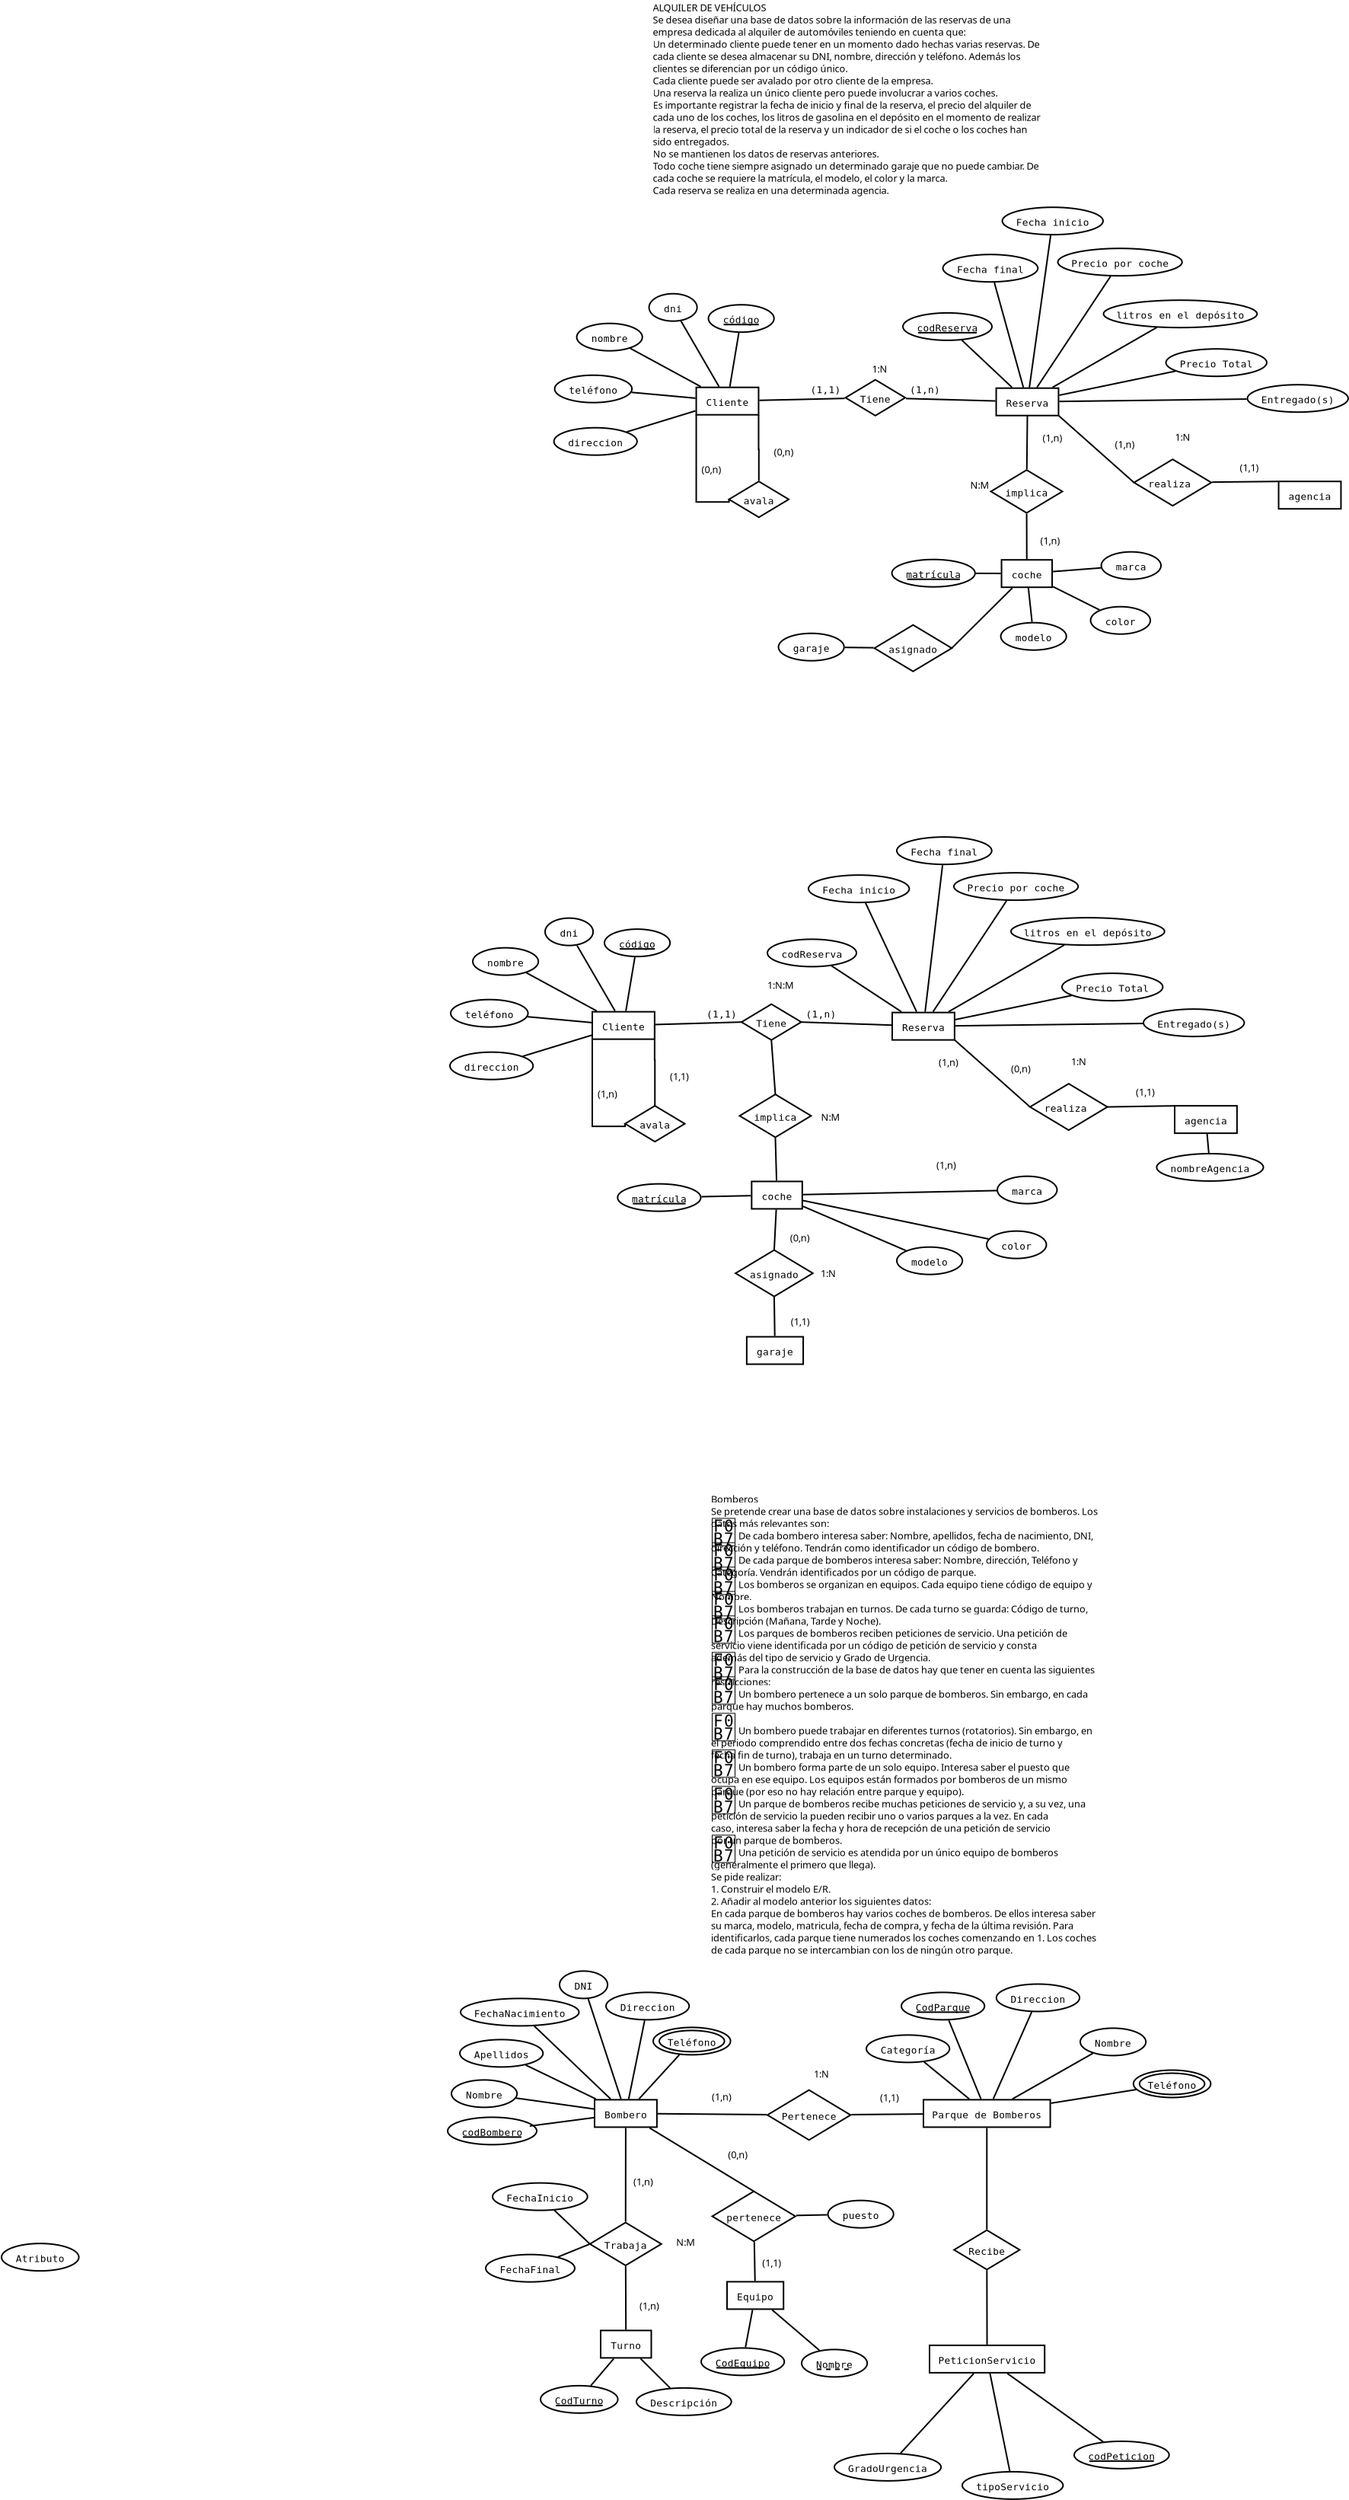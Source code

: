 <?xml version="1.0" encoding="UTF-8"?>
<dia:diagram xmlns:dia="http://www.lysator.liu.se/~alla/dia/">
  <dia:layer name="Fondo" visible="true" active="true">
    <dia:object type="Standard - Text" version="1" id="O0">
      <dia:attribute name="obj_pos">
        <dia:point val="12.9,3.75"/>
      </dia:attribute>
      <dia:attribute name="obj_bb">
        <dia:rectangle val="12.9,3.155;40.778,15.9"/>
      </dia:attribute>
      <dia:attribute name="text">
        <dia:composite type="text">
          <dia:attribute name="string">
            <dia:string>#ALQUILER DE VEHÍCULOS
Se desea diseñar una base de datos sobre la información de las reservas de una
empresa dedicada al alquiler de automóviles teniendo en cuenta que:
Un determinado cliente puede tener en un momento dado hechas varias reservas. De
cada cliente se desea almacenar su DNI, nombre, dirección y teléfono. Además los
clientes se diferencian por un código único.
Cada cliente puede ser avalado por otro cliente de la empresa.
Una reserva la realiza un único cliente pero puede involucrar a varios coches.
Es importante registrar la fecha de inicio y final de la reserva, el precio del alquiler de
cada uno de los coches, los litros de gasolina en el depósito en el momento de realizar
la reserva, el precio total de la reserva y un indicador de si el coche o los coches han
sido entregados.
No se mantienen los datos de reservas anteriores.
Todo coche tiene siempre asignado un determinado garaje que no puede cambiar. De
cada coche se requiere la matrícula, el modelo, el color y la marca.
Cada reserva se realiza en una determinada agencia.#</dia:string>
          </dia:attribute>
          <dia:attribute name="font">
            <dia:font family="sans" style="0" name="Helvetica"/>
          </dia:attribute>
          <dia:attribute name="height">
            <dia:real val="0.8"/>
          </dia:attribute>
          <dia:attribute name="pos">
            <dia:point val="12.9,3.75"/>
          </dia:attribute>
          <dia:attribute name="color">
            <dia:color val="#000000"/>
          </dia:attribute>
          <dia:attribute name="alignment">
            <dia:enum val="0"/>
          </dia:attribute>
        </dia:composite>
      </dia:attribute>
      <dia:attribute name="valign">
        <dia:enum val="3"/>
      </dia:attribute>
    </dia:object>
    <dia:object type="ER - Relationship" version="0" id="O1">
      <dia:attribute name="obj_pos">
        <dia:point val="25.55,27.95"/>
      </dia:attribute>
      <dia:attribute name="obj_bb">
        <dia:rectangle val="23.275,27.9;31.75,30.355"/>
      </dia:attribute>
      <dia:attribute name="elem_corner">
        <dia:point val="25.55,27.95"/>
      </dia:attribute>
      <dia:attribute name="elem_width">
        <dia:real val="3.925"/>
      </dia:attribute>
      <dia:attribute name="elem_height">
        <dia:real val="2.355"/>
      </dia:attribute>
      <dia:attribute name="border_width">
        <dia:real val="0.1"/>
      </dia:attribute>
      <dia:attribute name="border_color">
        <dia:color val="#000000"/>
      </dia:attribute>
      <dia:attribute name="inner_color">
        <dia:color val="#ffffff"/>
      </dia:attribute>
      <dia:attribute name="name">
        <dia:string>#Tiene#</dia:string>
      </dia:attribute>
      <dia:attribute name="left_card">
        <dia:string>#(1,1)#</dia:string>
      </dia:attribute>
      <dia:attribute name="right_card">
        <dia:string>#(1,n)#</dia:string>
      </dia:attribute>
      <dia:attribute name="identifying">
        <dia:boolean val="false"/>
      </dia:attribute>
      <dia:attribute name="rotated">
        <dia:boolean val="false"/>
      </dia:attribute>
      <dia:attribute name="font">
        <dia:font family="monospace" style="0" name="Courier"/>
      </dia:attribute>
      <dia:attribute name="font_height">
        <dia:real val="0.8"/>
      </dia:attribute>
    </dia:object>
    <dia:object type="ER - Entity" version="0" id="O2">
      <dia:attribute name="obj_pos">
        <dia:point val="15.75,28.45"/>
      </dia:attribute>
      <dia:attribute name="obj_bb">
        <dia:rectangle val="15.7,28.4;19.895,30.3"/>
      </dia:attribute>
      <dia:attribute name="elem_corner">
        <dia:point val="15.75,28.45"/>
      </dia:attribute>
      <dia:attribute name="elem_width">
        <dia:real val="4.095"/>
      </dia:attribute>
      <dia:attribute name="elem_height">
        <dia:real val="1.8"/>
      </dia:attribute>
      <dia:attribute name="border_width">
        <dia:real val="0.1"/>
      </dia:attribute>
      <dia:attribute name="border_color">
        <dia:color val="#000000"/>
      </dia:attribute>
      <dia:attribute name="inner_color">
        <dia:color val="#ffffff"/>
      </dia:attribute>
      <dia:attribute name="name">
        <dia:string>#Cliente#</dia:string>
      </dia:attribute>
      <dia:attribute name="weak">
        <dia:boolean val="false"/>
      </dia:attribute>
      <dia:attribute name="associative">
        <dia:boolean val="false"/>
      </dia:attribute>
      <dia:attribute name="font">
        <dia:font family="monospace" style="0" name="Courier"/>
      </dia:attribute>
      <dia:attribute name="font_height">
        <dia:real val="0.8"/>
      </dia:attribute>
    </dia:object>
    <dia:object type="ER - Entity" version="0" id="O3">
      <dia:attribute name="obj_pos">
        <dia:point val="35.45,28.5"/>
      </dia:attribute>
      <dia:attribute name="obj_bb">
        <dia:rectangle val="35.4,28.45;39.595,30.35"/>
      </dia:attribute>
      <dia:attribute name="elem_corner">
        <dia:point val="35.45,28.5"/>
      </dia:attribute>
      <dia:attribute name="elem_width">
        <dia:real val="4.095"/>
      </dia:attribute>
      <dia:attribute name="elem_height">
        <dia:real val="1.8"/>
      </dia:attribute>
      <dia:attribute name="border_width">
        <dia:real val="0.1"/>
      </dia:attribute>
      <dia:attribute name="border_color">
        <dia:color val="#000000"/>
      </dia:attribute>
      <dia:attribute name="inner_color">
        <dia:color val="#ffffff"/>
      </dia:attribute>
      <dia:attribute name="name">
        <dia:string>#Reserva#</dia:string>
      </dia:attribute>
      <dia:attribute name="weak">
        <dia:boolean val="false"/>
      </dia:attribute>
      <dia:attribute name="associative">
        <dia:boolean val="false"/>
      </dia:attribute>
      <dia:attribute name="font">
        <dia:font family="monospace" style="0" name="Courier"/>
      </dia:attribute>
      <dia:attribute name="font_height">
        <dia:real val="0.8"/>
      </dia:attribute>
    </dia:object>
    <dia:object type="ER - Attribute" version="0" id="O4">
      <dia:attribute name="obj_pos">
        <dia:point val="12.65,22.3"/>
      </dia:attribute>
      <dia:attribute name="obj_bb">
        <dia:rectangle val="12.6,22.25;15.855,24.15"/>
      </dia:attribute>
      <dia:attribute name="elem_corner">
        <dia:point val="12.65,22.3"/>
      </dia:attribute>
      <dia:attribute name="elem_width">
        <dia:real val="3.155"/>
      </dia:attribute>
      <dia:attribute name="elem_height">
        <dia:real val="1.8"/>
      </dia:attribute>
      <dia:attribute name="border_width">
        <dia:real val="0.1"/>
      </dia:attribute>
      <dia:attribute name="border_color">
        <dia:color val="#000000"/>
      </dia:attribute>
      <dia:attribute name="inner_color">
        <dia:color val="#ffffff"/>
      </dia:attribute>
      <dia:attribute name="name">
        <dia:string>#dni#</dia:string>
      </dia:attribute>
      <dia:attribute name="key">
        <dia:boolean val="false"/>
      </dia:attribute>
      <dia:attribute name="weak_key">
        <dia:boolean val="false"/>
      </dia:attribute>
      <dia:attribute name="derived">
        <dia:boolean val="false"/>
      </dia:attribute>
      <dia:attribute name="multivalued">
        <dia:boolean val="false"/>
      </dia:attribute>
      <dia:attribute name="font">
        <dia:font family="monospace" style="0" name="Courier"/>
      </dia:attribute>
      <dia:attribute name="font_height">
        <dia:real val="0.8"/>
      </dia:attribute>
    </dia:object>
    <dia:object type="ER - Attribute" version="0" id="O5">
      <dia:attribute name="obj_pos">
        <dia:point val="7.9,24.25"/>
      </dia:attribute>
      <dia:attribute name="obj_bb">
        <dia:rectangle val="7.85,24.2;12.26,26.1"/>
      </dia:attribute>
      <dia:attribute name="elem_corner">
        <dia:point val="7.9,24.25"/>
      </dia:attribute>
      <dia:attribute name="elem_width">
        <dia:real val="4.31"/>
      </dia:attribute>
      <dia:attribute name="elem_height">
        <dia:real val="1.8"/>
      </dia:attribute>
      <dia:attribute name="border_width">
        <dia:real val="0.1"/>
      </dia:attribute>
      <dia:attribute name="border_color">
        <dia:color val="#000000"/>
      </dia:attribute>
      <dia:attribute name="inner_color">
        <dia:color val="#ffffff"/>
      </dia:attribute>
      <dia:attribute name="name">
        <dia:string>#nombre#</dia:string>
      </dia:attribute>
      <dia:attribute name="key">
        <dia:boolean val="false"/>
      </dia:attribute>
      <dia:attribute name="weak_key">
        <dia:boolean val="false"/>
      </dia:attribute>
      <dia:attribute name="derived">
        <dia:boolean val="false"/>
      </dia:attribute>
      <dia:attribute name="multivalued">
        <dia:boolean val="false"/>
      </dia:attribute>
      <dia:attribute name="font">
        <dia:font family="monospace" style="0" name="Courier"/>
      </dia:attribute>
      <dia:attribute name="font_height">
        <dia:real val="0.8"/>
      </dia:attribute>
    </dia:object>
    <dia:object type="ER - Attribute" version="0" id="O6">
      <dia:attribute name="obj_pos">
        <dia:point val="6.4,31.1"/>
      </dia:attribute>
      <dia:attribute name="obj_bb">
        <dia:rectangle val="6.35,31.05;11.915,32.95"/>
      </dia:attribute>
      <dia:attribute name="elem_corner">
        <dia:point val="6.4,31.1"/>
      </dia:attribute>
      <dia:attribute name="elem_width">
        <dia:real val="5.465"/>
      </dia:attribute>
      <dia:attribute name="elem_height">
        <dia:real val="1.8"/>
      </dia:attribute>
      <dia:attribute name="border_width">
        <dia:real val="0.1"/>
      </dia:attribute>
      <dia:attribute name="border_color">
        <dia:color val="#000000"/>
      </dia:attribute>
      <dia:attribute name="inner_color">
        <dia:color val="#ffffff"/>
      </dia:attribute>
      <dia:attribute name="name">
        <dia:string>#direccion#</dia:string>
      </dia:attribute>
      <dia:attribute name="key">
        <dia:boolean val="false"/>
      </dia:attribute>
      <dia:attribute name="weak_key">
        <dia:boolean val="false"/>
      </dia:attribute>
      <dia:attribute name="derived">
        <dia:boolean val="false"/>
      </dia:attribute>
      <dia:attribute name="multivalued">
        <dia:boolean val="false"/>
      </dia:attribute>
      <dia:attribute name="font">
        <dia:font family="monospace" style="0" name="Courier"/>
      </dia:attribute>
      <dia:attribute name="font_height">
        <dia:real val="0.8"/>
      </dia:attribute>
    </dia:object>
    <dia:object type="ER - Attribute" version="0" id="O7">
      <dia:attribute name="obj_pos">
        <dia:point val="6.45,27.65"/>
      </dia:attribute>
      <dia:attribute name="obj_bb">
        <dia:rectangle val="6.4,27.6;11.58,29.5"/>
      </dia:attribute>
      <dia:attribute name="elem_corner">
        <dia:point val="6.45,27.65"/>
      </dia:attribute>
      <dia:attribute name="elem_width">
        <dia:real val="5.08"/>
      </dia:attribute>
      <dia:attribute name="elem_height">
        <dia:real val="1.8"/>
      </dia:attribute>
      <dia:attribute name="border_width">
        <dia:real val="0.1"/>
      </dia:attribute>
      <dia:attribute name="border_color">
        <dia:color val="#000000"/>
      </dia:attribute>
      <dia:attribute name="inner_color">
        <dia:color val="#ffffff"/>
      </dia:attribute>
      <dia:attribute name="name">
        <dia:string>#teléfono#</dia:string>
      </dia:attribute>
      <dia:attribute name="key">
        <dia:boolean val="false"/>
      </dia:attribute>
      <dia:attribute name="weak_key">
        <dia:boolean val="false"/>
      </dia:attribute>
      <dia:attribute name="derived">
        <dia:boolean val="false"/>
      </dia:attribute>
      <dia:attribute name="multivalued">
        <dia:boolean val="false"/>
      </dia:attribute>
      <dia:attribute name="font">
        <dia:font family="monospace" style="0" name="Courier"/>
      </dia:attribute>
      <dia:attribute name="font_height">
        <dia:real val="0.8"/>
      </dia:attribute>
    </dia:object>
    <dia:object type="Standard - Line" version="0" id="O8">
      <dia:attribute name="obj_pos">
        <dia:point val="14.748,24.096"/>
      </dia:attribute>
      <dia:attribute name="obj_bb">
        <dia:rectangle val="14.68,24.028;17.315,28.469"/>
      </dia:attribute>
      <dia:attribute name="conn_endpoints">
        <dia:point val="14.748,24.096"/>
        <dia:point val="17.246,28.4"/>
      </dia:attribute>
      <dia:attribute name="numcp">
        <dia:int val="1"/>
      </dia:attribute>
      <dia:connections>
        <dia:connection handle="0" to="O4" connection="8"/>
        <dia:connection handle="1" to="O2" connection="8"/>
      </dia:connections>
    </dia:object>
    <dia:object type="Standard - Line" version="0" id="O9">
      <dia:attribute name="obj_pos">
        <dia:point val="11.413,25.887"/>
      </dia:attribute>
      <dia:attribute name="obj_bb">
        <dia:rectangle val="11.345,25.819;16.114,28.468"/>
      </dia:attribute>
      <dia:attribute name="conn_endpoints">
        <dia:point val="11.413,25.887"/>
        <dia:point val="16.046,28.4"/>
      </dia:attribute>
      <dia:attribute name="numcp">
        <dia:int val="1"/>
      </dia:attribute>
      <dia:connections>
        <dia:connection handle="0" to="O5" connection="8"/>
        <dia:connection handle="1" to="O2" connection="8"/>
      </dia:connections>
    </dia:object>
    <dia:object type="Standard - Line" version="0" id="O10">
      <dia:attribute name="obj_pos">
        <dia:point val="11.5,28.778"/>
      </dia:attribute>
      <dia:attribute name="obj_bb">
        <dia:rectangle val="11.446,28.724;15.755,29.214"/>
      </dia:attribute>
      <dia:attribute name="conn_endpoints">
        <dia:point val="11.5,28.778"/>
        <dia:point val="15.7,29.16"/>
      </dia:attribute>
      <dia:attribute name="numcp">
        <dia:int val="1"/>
      </dia:attribute>
      <dia:connections>
        <dia:connection handle="0" to="O7" connection="8"/>
        <dia:connection handle="1" to="O2" connection="8"/>
      </dia:connections>
    </dia:object>
    <dia:object type="Standard - Line" version="0" id="O11">
      <dia:attribute name="obj_pos">
        <dia:point val="11.183,31.373"/>
      </dia:attribute>
      <dia:attribute name="obj_bb">
        <dia:rectangle val="11.12,29.929;15.762,31.435"/>
      </dia:attribute>
      <dia:attribute name="conn_endpoints">
        <dia:point val="11.183,31.373"/>
        <dia:point val="15.7,29.992"/>
      </dia:attribute>
      <dia:attribute name="numcp">
        <dia:int val="1"/>
      </dia:attribute>
      <dia:connections>
        <dia:connection handle="0" to="O6" connection="8"/>
        <dia:connection handle="1" to="O2" connection="8"/>
      </dia:connections>
    </dia:object>
    <dia:object type="ER - Attribute" version="0" id="O12">
      <dia:attribute name="obj_pos">
        <dia:point val="16.55,23.025"/>
      </dia:attribute>
      <dia:attribute name="obj_bb">
        <dia:rectangle val="16.5,22.975;20.91,24.875"/>
      </dia:attribute>
      <dia:attribute name="elem_corner">
        <dia:point val="16.55,23.025"/>
      </dia:attribute>
      <dia:attribute name="elem_width">
        <dia:real val="4.31"/>
      </dia:attribute>
      <dia:attribute name="elem_height">
        <dia:real val="1.8"/>
      </dia:attribute>
      <dia:attribute name="border_width">
        <dia:real val="0.1"/>
      </dia:attribute>
      <dia:attribute name="border_color">
        <dia:color val="#000000"/>
      </dia:attribute>
      <dia:attribute name="inner_color">
        <dia:color val="#ffffff"/>
      </dia:attribute>
      <dia:attribute name="name">
        <dia:string>#código#</dia:string>
      </dia:attribute>
      <dia:attribute name="key">
        <dia:boolean val="true"/>
      </dia:attribute>
      <dia:attribute name="weak_key">
        <dia:boolean val="false"/>
      </dia:attribute>
      <dia:attribute name="derived">
        <dia:boolean val="false"/>
      </dia:attribute>
      <dia:attribute name="multivalued">
        <dia:boolean val="false"/>
      </dia:attribute>
      <dia:attribute name="font">
        <dia:font family="monospace" style="0" name="Courier"/>
      </dia:attribute>
      <dia:attribute name="font_height">
        <dia:real val="0.8"/>
      </dia:attribute>
    </dia:object>
    <dia:object type="Standard - Line" version="0" id="O13">
      <dia:attribute name="obj_pos">
        <dia:point val="17.956,28.4"/>
      </dia:attribute>
      <dia:attribute name="obj_bb">
        <dia:rectangle val="17.899,24.815;18.604,28.458"/>
      </dia:attribute>
      <dia:attribute name="conn_endpoints">
        <dia:point val="17.956,28.4"/>
        <dia:point val="18.547,24.872"/>
      </dia:attribute>
      <dia:attribute name="numcp">
        <dia:int val="1"/>
      </dia:attribute>
      <dia:connections>
        <dia:connection handle="0" to="O2" connection="8"/>
        <dia:connection handle="1" to="O12" connection="8"/>
      </dia:connections>
    </dia:object>
    <dia:object type="Standard - Line" version="0" id="O14">
      <dia:attribute name="obj_pos">
        <dia:point val="19.895,29.302"/>
      </dia:attribute>
      <dia:attribute name="obj_bb">
        <dia:rectangle val="19.844,29.122;25.551,29.353"/>
      </dia:attribute>
      <dia:attribute name="conn_endpoints">
        <dia:point val="19.895,29.302"/>
        <dia:point val="25.5,29.174"/>
      </dia:attribute>
      <dia:attribute name="numcp">
        <dia:int val="1"/>
      </dia:attribute>
      <dia:connections>
        <dia:connection handle="0" to="O2" connection="8"/>
        <dia:connection handle="1" to="O1" connection="8"/>
      </dia:connections>
    </dia:object>
    <dia:object type="Standard - Line" version="0" id="O15">
      <dia:attribute name="obj_pos">
        <dia:point val="29.525,29.182"/>
      </dia:attribute>
      <dia:attribute name="obj_bb">
        <dia:rectangle val="29.474,29.131;35.452,29.394"/>
      </dia:attribute>
      <dia:attribute name="conn_endpoints">
        <dia:point val="29.525,29.182"/>
        <dia:point val="35.4,29.343"/>
      </dia:attribute>
      <dia:attribute name="numcp">
        <dia:int val="1"/>
      </dia:attribute>
      <dia:connections>
        <dia:connection handle="0" to="O1" connection="8"/>
        <dia:connection handle="1" to="O3" connection="8"/>
      </dia:connections>
    </dia:object>
    <dia:object type="ER - Relationship" version="0" id="O16">
      <dia:attribute name="obj_pos">
        <dia:point val="17.9,34.625"/>
      </dia:attribute>
      <dia:attribute name="obj_bb">
        <dia:rectangle val="17.55,34.575;22.175,37.03"/>
      </dia:attribute>
      <dia:attribute name="elem_corner">
        <dia:point val="17.9,34.625"/>
      </dia:attribute>
      <dia:attribute name="elem_width">
        <dia:real val="3.925"/>
      </dia:attribute>
      <dia:attribute name="elem_height">
        <dia:real val="2.355"/>
      </dia:attribute>
      <dia:attribute name="border_width">
        <dia:real val="0.1"/>
      </dia:attribute>
      <dia:attribute name="border_color">
        <dia:color val="#000000"/>
      </dia:attribute>
      <dia:attribute name="inner_color">
        <dia:color val="#ffffff"/>
      </dia:attribute>
      <dia:attribute name="name">
        <dia:string>#avala#</dia:string>
      </dia:attribute>
      <dia:attribute name="left_card">
        <dia:string>##</dia:string>
      </dia:attribute>
      <dia:attribute name="right_card">
        <dia:string>##</dia:string>
      </dia:attribute>
      <dia:attribute name="identifying">
        <dia:boolean val="false"/>
      </dia:attribute>
      <dia:attribute name="rotated">
        <dia:boolean val="false"/>
      </dia:attribute>
      <dia:attribute name="font">
        <dia:font family="monospace" style="0" name="Courier"/>
      </dia:attribute>
      <dia:attribute name="font_height">
        <dia:real val="0.8"/>
      </dia:attribute>
    </dia:object>
    <dia:object type="Standard - ZigZagLine" version="1" id="O17">
      <dia:attribute name="obj_pos">
        <dia:point val="19.845,30.25"/>
      </dia:attribute>
      <dia:attribute name="obj_bb">
        <dia:rectangle val="19.795,30.2;19.913,34.625"/>
      </dia:attribute>
      <dia:attribute name="orth_points">
        <dia:point val="19.845,30.25"/>
        <dia:point val="19.845,32.525"/>
        <dia:point val="19.863,32.525"/>
        <dia:point val="19.863,34.575"/>
      </dia:attribute>
      <dia:attribute name="orth_orient">
        <dia:enum val="1"/>
        <dia:enum val="0"/>
        <dia:enum val="1"/>
      </dia:attribute>
      <dia:attribute name="autorouting">
        <dia:boolean val="false"/>
      </dia:attribute>
      <dia:connections>
        <dia:connection handle="0" to="O2" connection="7"/>
        <dia:connection handle="1" to="O16" connection="8"/>
      </dia:connections>
    </dia:object>
    <dia:object type="Standard - ZigZagLine" version="1" id="O18">
      <dia:attribute name="obj_pos">
        <dia:point val="15.75,30.25"/>
      </dia:attribute>
      <dia:attribute name="obj_bb">
        <dia:rectangle val="15.7,30.2;17.95,36.025"/>
      </dia:attribute>
      <dia:attribute name="orth_points">
        <dia:point val="15.75,30.25"/>
        <dia:point val="15.75,35.975"/>
        <dia:point val="17.9,35.975"/>
        <dia:point val="17.9,35.803"/>
      </dia:attribute>
      <dia:attribute name="orth_orient">
        <dia:enum val="1"/>
        <dia:enum val="0"/>
        <dia:enum val="1"/>
      </dia:attribute>
      <dia:attribute name="autorouting">
        <dia:boolean val="false"/>
      </dia:attribute>
      <dia:connections>
        <dia:connection handle="0" to="O2" connection="5"/>
        <dia:connection handle="1" to="O16" connection="0"/>
      </dia:connections>
    </dia:object>
    <dia:object type="ER - Entity" version="0" id="O19">
      <dia:attribute name="obj_pos">
        <dia:point val="35.8,39.775"/>
      </dia:attribute>
      <dia:attribute name="obj_bb">
        <dia:rectangle val="35.75,39.725;39.175,41.625"/>
      </dia:attribute>
      <dia:attribute name="elem_corner">
        <dia:point val="35.8,39.775"/>
      </dia:attribute>
      <dia:attribute name="elem_width">
        <dia:real val="3.325"/>
      </dia:attribute>
      <dia:attribute name="elem_height">
        <dia:real val="1.8"/>
      </dia:attribute>
      <dia:attribute name="border_width">
        <dia:real val="0.1"/>
      </dia:attribute>
      <dia:attribute name="border_color">
        <dia:color val="#000000"/>
      </dia:attribute>
      <dia:attribute name="inner_color">
        <dia:color val="#ffffff"/>
      </dia:attribute>
      <dia:attribute name="name">
        <dia:string>#coche#</dia:string>
      </dia:attribute>
      <dia:attribute name="weak">
        <dia:boolean val="false"/>
      </dia:attribute>
      <dia:attribute name="associative">
        <dia:boolean val="false"/>
      </dia:attribute>
      <dia:attribute name="font">
        <dia:font family="monospace" style="0" name="Courier"/>
      </dia:attribute>
      <dia:attribute name="font_height">
        <dia:real val="0.8"/>
      </dia:attribute>
    </dia:object>
    <dia:object type="ER - Relationship" version="0" id="O20">
      <dia:attribute name="obj_pos">
        <dia:point val="35.1,33.875"/>
      </dia:attribute>
      <dia:attribute name="obj_bb">
        <dia:rectangle val="34.75,33.825;40.145,36.742"/>
      </dia:attribute>
      <dia:attribute name="elem_corner">
        <dia:point val="35.1,33.875"/>
      </dia:attribute>
      <dia:attribute name="elem_width">
        <dia:real val="4.695"/>
      </dia:attribute>
      <dia:attribute name="elem_height">
        <dia:real val="2.817"/>
      </dia:attribute>
      <dia:attribute name="border_width">
        <dia:real val="0.1"/>
      </dia:attribute>
      <dia:attribute name="border_color">
        <dia:color val="#000000"/>
      </dia:attribute>
      <dia:attribute name="inner_color">
        <dia:color val="#ffffff"/>
      </dia:attribute>
      <dia:attribute name="name">
        <dia:string>#implica#</dia:string>
      </dia:attribute>
      <dia:attribute name="left_card">
        <dia:string>##</dia:string>
      </dia:attribute>
      <dia:attribute name="right_card">
        <dia:string>##</dia:string>
      </dia:attribute>
      <dia:attribute name="identifying">
        <dia:boolean val="false"/>
      </dia:attribute>
      <dia:attribute name="rotated">
        <dia:boolean val="false"/>
      </dia:attribute>
      <dia:attribute name="font">
        <dia:font family="monospace" style="0" name="Courier"/>
      </dia:attribute>
      <dia:attribute name="font_height">
        <dia:real val="0.8"/>
      </dia:attribute>
    </dia:object>
    <dia:object type="Standard - Line" version="0" id="O21">
      <dia:attribute name="obj_pos">
        <dia:point val="37.498,30.3"/>
      </dia:attribute>
      <dia:attribute name="obj_bb">
        <dia:rectangle val="37.412,30.25;37.548,33.876"/>
      </dia:attribute>
      <dia:attribute name="conn_endpoints">
        <dia:point val="37.498,30.3"/>
        <dia:point val="37.462,33.825"/>
      </dia:attribute>
      <dia:attribute name="numcp">
        <dia:int val="1"/>
      </dia:attribute>
      <dia:connections>
        <dia:connection handle="0" to="O3" connection="6"/>
        <dia:connection handle="1" to="O20" connection="8"/>
      </dia:connections>
    </dia:object>
    <dia:object type="Standard - Line" version="0" id="O22">
      <dia:attribute name="obj_pos">
        <dia:point val="37.452,36.742"/>
      </dia:attribute>
      <dia:attribute name="obj_bb">
        <dia:rectangle val="37.401,36.692;37.51,39.776"/>
      </dia:attribute>
      <dia:attribute name="conn_endpoints">
        <dia:point val="37.452,36.742"/>
        <dia:point val="37.46,39.726"/>
      </dia:attribute>
      <dia:attribute name="numcp">
        <dia:int val="1"/>
      </dia:attribute>
      <dia:connections>
        <dia:connection handle="0" to="O20" connection="8"/>
        <dia:connection handle="1" to="O19" connection="8"/>
      </dia:connections>
    </dia:object>
    <dia:object type="ER - Attribute" version="0" id="O23">
      <dia:attribute name="obj_pos">
        <dia:point val="21.15,44.6"/>
      </dia:attribute>
      <dia:attribute name="obj_bb">
        <dia:rectangle val="21.1,44.55;25.51,46.45"/>
      </dia:attribute>
      <dia:attribute name="elem_corner">
        <dia:point val="21.15,44.6"/>
      </dia:attribute>
      <dia:attribute name="elem_width">
        <dia:real val="4.31"/>
      </dia:attribute>
      <dia:attribute name="elem_height">
        <dia:real val="1.8"/>
      </dia:attribute>
      <dia:attribute name="border_width">
        <dia:real val="0.1"/>
      </dia:attribute>
      <dia:attribute name="border_color">
        <dia:color val="#000000"/>
      </dia:attribute>
      <dia:attribute name="inner_color">
        <dia:color val="#ffffff"/>
      </dia:attribute>
      <dia:attribute name="name">
        <dia:string>#garaje#</dia:string>
      </dia:attribute>
      <dia:attribute name="key">
        <dia:boolean val="false"/>
      </dia:attribute>
      <dia:attribute name="weak_key">
        <dia:boolean val="false"/>
      </dia:attribute>
      <dia:attribute name="derived">
        <dia:boolean val="false"/>
      </dia:attribute>
      <dia:attribute name="multivalued">
        <dia:boolean val="false"/>
      </dia:attribute>
      <dia:attribute name="font">
        <dia:font family="monospace" style="0" name="Courier"/>
      </dia:attribute>
      <dia:attribute name="font_height">
        <dia:real val="0.8"/>
      </dia:attribute>
    </dia:object>
    <dia:object type="ER - Attribute" version="0" id="O24">
      <dia:attribute name="obj_pos">
        <dia:point val="28.6,39.75"/>
      </dia:attribute>
      <dia:attribute name="obj_bb">
        <dia:rectangle val="28.55,39.7;34.115,41.6"/>
      </dia:attribute>
      <dia:attribute name="elem_corner">
        <dia:point val="28.6,39.75"/>
      </dia:attribute>
      <dia:attribute name="elem_width">
        <dia:real val="5.465"/>
      </dia:attribute>
      <dia:attribute name="elem_height">
        <dia:real val="1.8"/>
      </dia:attribute>
      <dia:attribute name="border_width">
        <dia:real val="0.1"/>
      </dia:attribute>
      <dia:attribute name="border_color">
        <dia:color val="#000000"/>
      </dia:attribute>
      <dia:attribute name="inner_color">
        <dia:color val="#ffffff"/>
      </dia:attribute>
      <dia:attribute name="name">
        <dia:string>#matrícula#</dia:string>
      </dia:attribute>
      <dia:attribute name="key">
        <dia:boolean val="true"/>
      </dia:attribute>
      <dia:attribute name="weak_key">
        <dia:boolean val="false"/>
      </dia:attribute>
      <dia:attribute name="derived">
        <dia:boolean val="false"/>
      </dia:attribute>
      <dia:attribute name="multivalued">
        <dia:boolean val="false"/>
      </dia:attribute>
      <dia:attribute name="font">
        <dia:font family="monospace" style="0" name="Courier"/>
      </dia:attribute>
      <dia:attribute name="font_height">
        <dia:real val="0.8"/>
      </dia:attribute>
    </dia:object>
    <dia:object type="ER - Attribute" version="0" id="O25">
      <dia:attribute name="obj_pos">
        <dia:point val="35.75,43.9"/>
      </dia:attribute>
      <dia:attribute name="obj_bb">
        <dia:rectangle val="35.7,43.85;40.11,45.75"/>
      </dia:attribute>
      <dia:attribute name="elem_corner">
        <dia:point val="35.75,43.9"/>
      </dia:attribute>
      <dia:attribute name="elem_width">
        <dia:real val="4.31"/>
      </dia:attribute>
      <dia:attribute name="elem_height">
        <dia:real val="1.8"/>
      </dia:attribute>
      <dia:attribute name="border_width">
        <dia:real val="0.1"/>
      </dia:attribute>
      <dia:attribute name="border_color">
        <dia:color val="#000000"/>
      </dia:attribute>
      <dia:attribute name="inner_color">
        <dia:color val="#ffffff"/>
      </dia:attribute>
      <dia:attribute name="name">
        <dia:string>#modelo#</dia:string>
      </dia:attribute>
      <dia:attribute name="key">
        <dia:boolean val="false"/>
      </dia:attribute>
      <dia:attribute name="weak_key">
        <dia:boolean val="false"/>
      </dia:attribute>
      <dia:attribute name="derived">
        <dia:boolean val="false"/>
      </dia:attribute>
      <dia:attribute name="multivalued">
        <dia:boolean val="false"/>
      </dia:attribute>
      <dia:attribute name="font">
        <dia:font family="monospace" style="0" name="Courier"/>
      </dia:attribute>
      <dia:attribute name="font_height">
        <dia:real val="0.8"/>
      </dia:attribute>
    </dia:object>
    <dia:object type="ER - Attribute" version="0" id="O26">
      <dia:attribute name="obj_pos">
        <dia:point val="41.65,42.85"/>
      </dia:attribute>
      <dia:attribute name="obj_bb">
        <dia:rectangle val="41.6,42.8;45.625,44.7"/>
      </dia:attribute>
      <dia:attribute name="elem_corner">
        <dia:point val="41.65,42.85"/>
      </dia:attribute>
      <dia:attribute name="elem_width">
        <dia:real val="3.925"/>
      </dia:attribute>
      <dia:attribute name="elem_height">
        <dia:real val="1.8"/>
      </dia:attribute>
      <dia:attribute name="border_width">
        <dia:real val="0.1"/>
      </dia:attribute>
      <dia:attribute name="border_color">
        <dia:color val="#000000"/>
      </dia:attribute>
      <dia:attribute name="inner_color">
        <dia:color val="#ffffff"/>
      </dia:attribute>
      <dia:attribute name="name">
        <dia:string>#color#</dia:string>
      </dia:attribute>
      <dia:attribute name="key">
        <dia:boolean val="false"/>
      </dia:attribute>
      <dia:attribute name="weak_key">
        <dia:boolean val="false"/>
      </dia:attribute>
      <dia:attribute name="derived">
        <dia:boolean val="false"/>
      </dia:attribute>
      <dia:attribute name="multivalued">
        <dia:boolean val="false"/>
      </dia:attribute>
      <dia:attribute name="font">
        <dia:font family="monospace" style="0" name="Courier"/>
      </dia:attribute>
      <dia:attribute name="font_height">
        <dia:real val="0.8"/>
      </dia:attribute>
    </dia:object>
    <dia:object type="ER - Attribute" version="0" id="O27">
      <dia:attribute name="obj_pos">
        <dia:point val="42.35,39.25"/>
      </dia:attribute>
      <dia:attribute name="obj_bb">
        <dia:rectangle val="42.3,39.2;46.325,41.1"/>
      </dia:attribute>
      <dia:attribute name="elem_corner">
        <dia:point val="42.35,39.25"/>
      </dia:attribute>
      <dia:attribute name="elem_width">
        <dia:real val="3.925"/>
      </dia:attribute>
      <dia:attribute name="elem_height">
        <dia:real val="1.8"/>
      </dia:attribute>
      <dia:attribute name="border_width">
        <dia:real val="0.1"/>
      </dia:attribute>
      <dia:attribute name="border_color">
        <dia:color val="#000000"/>
      </dia:attribute>
      <dia:attribute name="inner_color">
        <dia:color val="#ffffff"/>
      </dia:attribute>
      <dia:attribute name="name">
        <dia:string>#marca#</dia:string>
      </dia:attribute>
      <dia:attribute name="key">
        <dia:boolean val="false"/>
      </dia:attribute>
      <dia:attribute name="weak_key">
        <dia:boolean val="false"/>
      </dia:attribute>
      <dia:attribute name="derived">
        <dia:boolean val="false"/>
      </dia:attribute>
      <dia:attribute name="multivalued">
        <dia:boolean val="false"/>
      </dia:attribute>
      <dia:attribute name="font">
        <dia:font family="monospace" style="0" name="Courier"/>
      </dia:attribute>
      <dia:attribute name="font_height">
        <dia:real val="0.8"/>
      </dia:attribute>
    </dia:object>
    <dia:object type="Standard - Line" version="0" id="O28">
      <dia:attribute name="obj_pos">
        <dia:point val="35.75,40.668"/>
      </dia:attribute>
      <dia:attribute name="obj_bb">
        <dia:rectangle val="34.065,40.611;35.8,40.718"/>
      </dia:attribute>
      <dia:attribute name="conn_endpoints">
        <dia:point val="35.75,40.668"/>
        <dia:point val="34.115,40.661"/>
      </dia:attribute>
      <dia:attribute name="numcp">
        <dia:int val="1"/>
      </dia:attribute>
      <dia:connections>
        <dia:connection handle="0" to="O19" connection="8"/>
        <dia:connection handle="1" to="O24" connection="8"/>
      </dia:connections>
    </dia:object>
    <dia:object type="Standard - Line" version="0" id="O29">
      <dia:attribute name="obj_pos">
        <dia:point val="37.564,41.618"/>
      </dia:attribute>
      <dia:attribute name="obj_bb">
        <dia:rectangle val="37.509,41.563;37.858,43.906"/>
      </dia:attribute>
      <dia:attribute name="conn_endpoints">
        <dia:point val="37.564,41.618"/>
        <dia:point val="37.803,43.851"/>
      </dia:attribute>
      <dia:attribute name="numcp">
        <dia:int val="1"/>
      </dia:attribute>
      <dia:connections>
        <dia:connection handle="0" to="O19" connection="8"/>
        <dia:connection handle="1" to="O25" connection="8"/>
      </dia:connections>
    </dia:object>
    <dia:object type="Standard - Line" version="0" id="O30">
      <dia:attribute name="obj_pos">
        <dia:point val="39.175,41.531"/>
      </dia:attribute>
      <dia:attribute name="obj_bb">
        <dia:rectangle val="39.108,41.464;42.308,43.132"/>
      </dia:attribute>
      <dia:attribute name="conn_endpoints">
        <dia:point val="39.175,41.531"/>
        <dia:point val="42.241,43.064"/>
      </dia:attribute>
      <dia:attribute name="numcp">
        <dia:int val="1"/>
      </dia:attribute>
      <dia:connections>
        <dia:connection handle="0" to="O19" connection="8"/>
        <dia:connection handle="1" to="O26" connection="8"/>
      </dia:connections>
    </dia:object>
    <dia:object type="Standard - Line" version="0" id="O31">
      <dia:attribute name="obj_pos">
        <dia:point val="39.175,40.544"/>
      </dia:attribute>
      <dia:attribute name="obj_bb">
        <dia:rectangle val="39.122,40.248;42.381,40.597"/>
      </dia:attribute>
      <dia:attribute name="conn_endpoints">
        <dia:point val="39.175,40.544"/>
        <dia:point val="42.327,40.302"/>
      </dia:attribute>
      <dia:attribute name="numcp">
        <dia:int val="1"/>
      </dia:attribute>
      <dia:connections>
        <dia:connection handle="0" to="O19" connection="8"/>
        <dia:connection handle="1" to="O27" connection="8"/>
      </dia:connections>
    </dia:object>
    <dia:object type="ER - Attribute" version="0" id="O32">
      <dia:attribute name="obj_pos">
        <dia:point val="35.85,16.625"/>
      </dia:attribute>
      <dia:attribute name="obj_bb">
        <dia:rectangle val="35.8,16.575;42.52,18.475"/>
      </dia:attribute>
      <dia:attribute name="elem_corner">
        <dia:point val="35.85,16.625"/>
      </dia:attribute>
      <dia:attribute name="elem_width">
        <dia:real val="6.62"/>
      </dia:attribute>
      <dia:attribute name="elem_height">
        <dia:real val="1.8"/>
      </dia:attribute>
      <dia:attribute name="border_width">
        <dia:real val="0.1"/>
      </dia:attribute>
      <dia:attribute name="border_color">
        <dia:color val="#000000"/>
      </dia:attribute>
      <dia:attribute name="inner_color">
        <dia:color val="#ffffff"/>
      </dia:attribute>
      <dia:attribute name="name">
        <dia:string>#Fecha inicio#</dia:string>
      </dia:attribute>
      <dia:attribute name="key">
        <dia:boolean val="false"/>
      </dia:attribute>
      <dia:attribute name="weak_key">
        <dia:boolean val="false"/>
      </dia:attribute>
      <dia:attribute name="derived">
        <dia:boolean val="false"/>
      </dia:attribute>
      <dia:attribute name="multivalued">
        <dia:boolean val="false"/>
      </dia:attribute>
      <dia:attribute name="font">
        <dia:font family="monospace" style="0" name="Courier"/>
      </dia:attribute>
      <dia:attribute name="font_height">
        <dia:real val="0.8"/>
      </dia:attribute>
    </dia:object>
    <dia:object type="ER - Attribute" version="0" id="O33">
      <dia:attribute name="obj_pos">
        <dia:point val="31.95,19.725"/>
      </dia:attribute>
      <dia:attribute name="obj_bb">
        <dia:rectangle val="31.9,19.675;38.235,21.575"/>
      </dia:attribute>
      <dia:attribute name="elem_corner">
        <dia:point val="31.95,19.725"/>
      </dia:attribute>
      <dia:attribute name="elem_width">
        <dia:real val="6.235"/>
      </dia:attribute>
      <dia:attribute name="elem_height">
        <dia:real val="1.8"/>
      </dia:attribute>
      <dia:attribute name="border_width">
        <dia:real val="0.1"/>
      </dia:attribute>
      <dia:attribute name="border_color">
        <dia:color val="#000000"/>
      </dia:attribute>
      <dia:attribute name="inner_color">
        <dia:color val="#ffffff"/>
      </dia:attribute>
      <dia:attribute name="name">
        <dia:string>#Fecha final#</dia:string>
      </dia:attribute>
      <dia:attribute name="key">
        <dia:boolean val="false"/>
      </dia:attribute>
      <dia:attribute name="weak_key">
        <dia:boolean val="false"/>
      </dia:attribute>
      <dia:attribute name="derived">
        <dia:boolean val="false"/>
      </dia:attribute>
      <dia:attribute name="multivalued">
        <dia:boolean val="false"/>
      </dia:attribute>
      <dia:attribute name="font">
        <dia:font family="monospace" style="0" name="Courier"/>
      </dia:attribute>
      <dia:attribute name="font_height">
        <dia:real val="0.8"/>
      </dia:attribute>
    </dia:object>
    <dia:object type="Standard - Line" version="0" id="O34">
      <dia:attribute name="obj_pos">
        <dia:point val="37.629,28.461"/>
      </dia:attribute>
      <dia:attribute name="obj_bb">
        <dia:rectangle val="37.573,18.417;39.084,28.517"/>
      </dia:attribute>
      <dia:attribute name="conn_endpoints">
        <dia:point val="37.629,28.461"/>
        <dia:point val="39.027,18.474"/>
      </dia:attribute>
      <dia:attribute name="numcp">
        <dia:int val="1"/>
      </dia:attribute>
      <dia:connections>
        <dia:connection handle="0" to="O3" connection="8"/>
        <dia:connection handle="1" to="O32" connection="8"/>
      </dia:connections>
    </dia:object>
    <dia:object type="Standard - Line" version="0" id="O35">
      <dia:attribute name="obj_pos">
        <dia:point val="37.234,28.45"/>
      </dia:attribute>
      <dia:attribute name="obj_bb">
        <dia:rectangle val="35.268,21.509;37.296,28.512"/>
      </dia:attribute>
      <dia:attribute name="conn_endpoints">
        <dia:point val="37.234,28.45"/>
        <dia:point val="35.329,21.57"/>
      </dia:attribute>
      <dia:attribute name="numcp">
        <dia:int val="1"/>
      </dia:attribute>
      <dia:connections>
        <dia:connection handle="0" to="O3" connection="8"/>
        <dia:connection handle="1" to="O33" connection="8"/>
      </dia:connections>
    </dia:object>
    <dia:object type="ER - Attribute" version="0" id="O36">
      <dia:attribute name="obj_pos">
        <dia:point val="39.5,19.325"/>
      </dia:attribute>
      <dia:attribute name="obj_bb">
        <dia:rectangle val="39.45,19.275;47.71,21.175"/>
      </dia:attribute>
      <dia:attribute name="elem_corner">
        <dia:point val="39.5,19.325"/>
      </dia:attribute>
      <dia:attribute name="elem_width">
        <dia:real val="8.16"/>
      </dia:attribute>
      <dia:attribute name="elem_height">
        <dia:real val="1.8"/>
      </dia:attribute>
      <dia:attribute name="border_width">
        <dia:real val="0.1"/>
      </dia:attribute>
      <dia:attribute name="border_color">
        <dia:color val="#000000"/>
      </dia:attribute>
      <dia:attribute name="inner_color">
        <dia:color val="#ffffff"/>
      </dia:attribute>
      <dia:attribute name="name">
        <dia:string>#Precio por coche#</dia:string>
      </dia:attribute>
      <dia:attribute name="key">
        <dia:boolean val="false"/>
      </dia:attribute>
      <dia:attribute name="weak_key">
        <dia:boolean val="false"/>
      </dia:attribute>
      <dia:attribute name="derived">
        <dia:boolean val="false"/>
      </dia:attribute>
      <dia:attribute name="multivalued">
        <dia:boolean val="false"/>
      </dia:attribute>
      <dia:attribute name="font">
        <dia:font family="monospace" style="0" name="Courier"/>
      </dia:attribute>
      <dia:attribute name="font_height">
        <dia:real val="0.8"/>
      </dia:attribute>
    </dia:object>
    <dia:object type="Standard - Line" version="0" id="O37">
      <dia:attribute name="obj_pos">
        <dia:point val="38.127,28.45"/>
      </dia:attribute>
      <dia:attribute name="obj_bb">
        <dia:rectangle val="38.058,21.088;43.031,28.519"/>
      </dia:attribute>
      <dia:attribute name="conn_endpoints">
        <dia:point val="38.127,28.45"/>
        <dia:point val="42.962,21.157"/>
      </dia:attribute>
      <dia:attribute name="numcp">
        <dia:int val="1"/>
      </dia:attribute>
      <dia:connections>
        <dia:connection handle="0" to="O3" connection="8"/>
        <dia:connection handle="1" to="O36" connection="8"/>
      </dia:connections>
    </dia:object>
    <dia:object type="ER - Attribute" version="0" id="O38">
      <dia:attribute name="obj_pos">
        <dia:point val="42.5,22.725"/>
      </dia:attribute>
      <dia:attribute name="obj_bb">
        <dia:rectangle val="42.45,22.675;52.635,24.575"/>
      </dia:attribute>
      <dia:attribute name="elem_corner">
        <dia:point val="42.5,22.725"/>
      </dia:attribute>
      <dia:attribute name="elem_width">
        <dia:real val="10.085"/>
      </dia:attribute>
      <dia:attribute name="elem_height">
        <dia:real val="1.8"/>
      </dia:attribute>
      <dia:attribute name="border_width">
        <dia:real val="0.1"/>
      </dia:attribute>
      <dia:attribute name="border_color">
        <dia:color val="#000000"/>
      </dia:attribute>
      <dia:attribute name="inner_color">
        <dia:color val="#ffffff"/>
      </dia:attribute>
      <dia:attribute name="name">
        <dia:string>#litros en el depósito#</dia:string>
      </dia:attribute>
      <dia:attribute name="key">
        <dia:boolean val="false"/>
      </dia:attribute>
      <dia:attribute name="weak_key">
        <dia:boolean val="false"/>
      </dia:attribute>
      <dia:attribute name="derived">
        <dia:boolean val="false"/>
      </dia:attribute>
      <dia:attribute name="multivalued">
        <dia:boolean val="false"/>
      </dia:attribute>
      <dia:attribute name="font">
        <dia:font family="monospace" style="0" name="Courier"/>
      </dia:attribute>
      <dia:attribute name="font_height">
        <dia:real val="0.8"/>
      </dia:attribute>
    </dia:object>
    <dia:object type="Standard - Line" version="0" id="O39">
      <dia:attribute name="obj_pos">
        <dia:point val="39.148,28.451"/>
      </dia:attribute>
      <dia:attribute name="obj_bb">
        <dia:rectangle val="39.08,24.441;46.072,28.519"/>
      </dia:attribute>
      <dia:attribute name="conn_endpoints">
        <dia:point val="39.148,28.451"/>
        <dia:point val="46.004,24.509"/>
      </dia:attribute>
      <dia:attribute name="numcp">
        <dia:int val="1"/>
      </dia:attribute>
      <dia:connections>
        <dia:connection handle="0" to="O3" connection="8"/>
        <dia:connection handle="1" to="O38" connection="8"/>
      </dia:connections>
    </dia:object>
    <dia:object type="Standard - Text" version="1" id="O40">
      <dia:attribute name="obj_pos">
        <dia:point val="38.35,38.75"/>
      </dia:attribute>
      <dia:attribute name="obj_bb">
        <dia:rectangle val="38.35,38.155;39.865,38.9"/>
      </dia:attribute>
      <dia:attribute name="text">
        <dia:composite type="text">
          <dia:attribute name="string">
            <dia:string>#(1,n)#</dia:string>
          </dia:attribute>
          <dia:attribute name="font">
            <dia:font family="sans" style="0" name="Helvetica"/>
          </dia:attribute>
          <dia:attribute name="height">
            <dia:real val="0.8"/>
          </dia:attribute>
          <dia:attribute name="pos">
            <dia:point val="38.35,38.75"/>
          </dia:attribute>
          <dia:attribute name="color">
            <dia:color val="#000000"/>
          </dia:attribute>
          <dia:attribute name="alignment">
            <dia:enum val="0"/>
          </dia:attribute>
        </dia:composite>
      </dia:attribute>
      <dia:attribute name="valign">
        <dia:enum val="3"/>
      </dia:attribute>
    </dia:object>
    <dia:object type="Standard - Text" version="1" id="O41">
      <dia:attribute name="obj_pos">
        <dia:point val="38.5,32"/>
      </dia:attribute>
      <dia:attribute name="obj_bb">
        <dia:rectangle val="38.5,31.405;40.015,32.15"/>
      </dia:attribute>
      <dia:attribute name="text">
        <dia:composite type="text">
          <dia:attribute name="string">
            <dia:string>#(1,n)#</dia:string>
          </dia:attribute>
          <dia:attribute name="font">
            <dia:font family="sans" style="0" name="Helvetica"/>
          </dia:attribute>
          <dia:attribute name="height">
            <dia:real val="0.8"/>
          </dia:attribute>
          <dia:attribute name="pos">
            <dia:point val="38.5,32"/>
          </dia:attribute>
          <dia:attribute name="color">
            <dia:color val="#000000"/>
          </dia:attribute>
          <dia:attribute name="alignment">
            <dia:enum val="0"/>
          </dia:attribute>
        </dia:composite>
      </dia:attribute>
      <dia:attribute name="valign">
        <dia:enum val="3"/>
      </dia:attribute>
    </dia:object>
    <dia:object type="ER - Attribute" version="0" id="O42">
      <dia:attribute name="obj_pos">
        <dia:point val="46.6,25.925"/>
      </dia:attribute>
      <dia:attribute name="obj_bb">
        <dia:rectangle val="46.55,25.875;53.27,27.775"/>
      </dia:attribute>
      <dia:attribute name="elem_corner">
        <dia:point val="46.6,25.925"/>
      </dia:attribute>
      <dia:attribute name="elem_width">
        <dia:real val="6.62"/>
      </dia:attribute>
      <dia:attribute name="elem_height">
        <dia:real val="1.8"/>
      </dia:attribute>
      <dia:attribute name="border_width">
        <dia:real val="0.1"/>
      </dia:attribute>
      <dia:attribute name="border_color">
        <dia:color val="#000000"/>
      </dia:attribute>
      <dia:attribute name="inner_color">
        <dia:color val="#ffffff"/>
      </dia:attribute>
      <dia:attribute name="name">
        <dia:string>#Precio Total#</dia:string>
      </dia:attribute>
      <dia:attribute name="key">
        <dia:boolean val="false"/>
      </dia:attribute>
      <dia:attribute name="weak_key">
        <dia:boolean val="false"/>
      </dia:attribute>
      <dia:attribute name="derived">
        <dia:boolean val="false"/>
      </dia:attribute>
      <dia:attribute name="multivalued">
        <dia:boolean val="false"/>
      </dia:attribute>
      <dia:attribute name="font">
        <dia:font family="monospace" style="0" name="Courier"/>
      </dia:attribute>
      <dia:attribute name="font_height">
        <dia:real val="0.8"/>
      </dia:attribute>
    </dia:object>
    <dia:object type="Standard - Line" version="0" id="O43">
      <dia:attribute name="obj_pos">
        <dia:point val="39.595,28.965"/>
      </dia:attribute>
      <dia:attribute name="obj_bb">
        <dia:rectangle val="39.536,27.322;47.288,29.024"/>
      </dia:attribute>
      <dia:attribute name="conn_endpoints">
        <dia:point val="39.595,28.965"/>
        <dia:point val="47.229,27.381"/>
      </dia:attribute>
      <dia:attribute name="numcp">
        <dia:int val="1"/>
      </dia:attribute>
      <dia:connections>
        <dia:connection handle="0" to="O3" connection="8"/>
        <dia:connection handle="1" to="O42" connection="8"/>
      </dia:connections>
    </dia:object>
    <dia:object type="ER - Attribute" version="0" id="O44">
      <dia:attribute name="obj_pos">
        <dia:point val="51.95,28.275"/>
      </dia:attribute>
      <dia:attribute name="obj_bb">
        <dia:rectangle val="51.9,28.225;58.62,30.125"/>
      </dia:attribute>
      <dia:attribute name="elem_corner">
        <dia:point val="51.95,28.275"/>
      </dia:attribute>
      <dia:attribute name="elem_width">
        <dia:real val="6.62"/>
      </dia:attribute>
      <dia:attribute name="elem_height">
        <dia:real val="1.8"/>
      </dia:attribute>
      <dia:attribute name="border_width">
        <dia:real val="0.1"/>
      </dia:attribute>
      <dia:attribute name="border_color">
        <dia:color val="#000000"/>
      </dia:attribute>
      <dia:attribute name="inner_color">
        <dia:color val="#ffffff"/>
      </dia:attribute>
      <dia:attribute name="name">
        <dia:string>#Entregado(s)#</dia:string>
      </dia:attribute>
      <dia:attribute name="key">
        <dia:boolean val="false"/>
      </dia:attribute>
      <dia:attribute name="weak_key">
        <dia:boolean val="false"/>
      </dia:attribute>
      <dia:attribute name="derived">
        <dia:boolean val="false"/>
      </dia:attribute>
      <dia:attribute name="multivalued">
        <dia:boolean val="false"/>
      </dia:attribute>
      <dia:attribute name="font">
        <dia:font family="monospace" style="0" name="Courier"/>
      </dia:attribute>
      <dia:attribute name="font_height">
        <dia:real val="0.8"/>
      </dia:attribute>
    </dia:object>
    <dia:object type="Standard - Line" version="0" id="O45">
      <dia:attribute name="obj_pos">
        <dia:point val="39.595,29.373"/>
      </dia:attribute>
      <dia:attribute name="obj_bb">
        <dia:rectangle val="39.544,29.167;51.959,29.424"/>
      </dia:attribute>
      <dia:attribute name="conn_endpoints">
        <dia:point val="39.595,29.373"/>
        <dia:point val="51.908,29.218"/>
      </dia:attribute>
      <dia:attribute name="numcp">
        <dia:int val="1"/>
      </dia:attribute>
      <dia:connections>
        <dia:connection handle="0" to="O3" connection="8"/>
        <dia:connection handle="1" to="O44" connection="8"/>
      </dia:connections>
    </dia:object>
    <dia:object type="Standard - Text" version="1" id="O46">
      <dia:attribute name="obj_pos">
        <dia:point val="21.5,32.075"/>
      </dia:attribute>
      <dia:attribute name="obj_bb">
        <dia:rectangle val="21.5,31.48;21.5,32.225"/>
      </dia:attribute>
      <dia:attribute name="text">
        <dia:composite type="text">
          <dia:attribute name="string">
            <dia:string>##</dia:string>
          </dia:attribute>
          <dia:attribute name="font">
            <dia:font family="sans" style="0" name="Helvetica"/>
          </dia:attribute>
          <dia:attribute name="height">
            <dia:real val="0.8"/>
          </dia:attribute>
          <dia:attribute name="pos">
            <dia:point val="21.5,32.075"/>
          </dia:attribute>
          <dia:attribute name="color">
            <dia:color val="#000000"/>
          </dia:attribute>
          <dia:attribute name="alignment">
            <dia:enum val="0"/>
          </dia:attribute>
        </dia:composite>
      </dia:attribute>
      <dia:attribute name="valign">
        <dia:enum val="3"/>
      </dia:attribute>
    </dia:object>
    <dia:object type="Standard - Text" version="1" id="O47">
      <dia:attribute name="obj_pos">
        <dia:point val="20.85,32.925"/>
      </dia:attribute>
      <dia:attribute name="obj_bb">
        <dia:rectangle val="20.85,32.311;22.384,33.112"/>
      </dia:attribute>
      <dia:attribute name="text">
        <dia:composite type="text">
          <dia:attribute name="string">
            <dia:string>#(0,n)#</dia:string>
          </dia:attribute>
          <dia:attribute name="font">
            <dia:font family="sans" style="0" name="Helvetica"/>
          </dia:attribute>
          <dia:attribute name="height">
            <dia:real val="0.8"/>
          </dia:attribute>
          <dia:attribute name="pos">
            <dia:point val="20.85,32.925"/>
          </dia:attribute>
          <dia:attribute name="color">
            <dia:color val="#000000"/>
          </dia:attribute>
          <dia:attribute name="alignment">
            <dia:enum val="0"/>
          </dia:attribute>
        </dia:composite>
      </dia:attribute>
      <dia:attribute name="valign">
        <dia:enum val="3"/>
      </dia:attribute>
    </dia:object>
    <dia:object type="Standard - Text" version="1" id="O48">
      <dia:attribute name="obj_pos">
        <dia:point val="16.1,34.075"/>
      </dia:attribute>
      <dia:attribute name="obj_bb">
        <dia:rectangle val="16.1,33.461;17.634,34.262"/>
      </dia:attribute>
      <dia:attribute name="text">
        <dia:composite type="text">
          <dia:attribute name="string">
            <dia:string>#(0,n)#</dia:string>
          </dia:attribute>
          <dia:attribute name="font">
            <dia:font family="sans" style="0" name="Helvetica"/>
          </dia:attribute>
          <dia:attribute name="height">
            <dia:real val="0.8"/>
          </dia:attribute>
          <dia:attribute name="pos">
            <dia:point val="16.1,34.075"/>
          </dia:attribute>
          <dia:attribute name="color">
            <dia:color val="#000000"/>
          </dia:attribute>
          <dia:attribute name="alignment">
            <dia:enum val="0"/>
          </dia:attribute>
        </dia:composite>
      </dia:attribute>
      <dia:attribute name="valign">
        <dia:enum val="3"/>
      </dia:attribute>
    </dia:object>
    <dia:object type="ER - Relationship" version="0" id="O49">
      <dia:attribute name="obj_pos">
        <dia:point val="44.5,33.175"/>
      </dia:attribute>
      <dia:attribute name="obj_bb">
        <dia:rectangle val="44.15,33.125;49.93,36.273"/>
      </dia:attribute>
      <dia:attribute name="elem_corner">
        <dia:point val="44.5,33.175"/>
      </dia:attribute>
      <dia:attribute name="elem_width">
        <dia:real val="5.08"/>
      </dia:attribute>
      <dia:attribute name="elem_height">
        <dia:real val="3.048"/>
      </dia:attribute>
      <dia:attribute name="border_width">
        <dia:real val="0.1"/>
      </dia:attribute>
      <dia:attribute name="border_color">
        <dia:color val="#000000"/>
      </dia:attribute>
      <dia:attribute name="inner_color">
        <dia:color val="#ffffff"/>
      </dia:attribute>
      <dia:attribute name="name">
        <dia:string>#realiza #</dia:string>
      </dia:attribute>
      <dia:attribute name="left_card">
        <dia:string>##</dia:string>
      </dia:attribute>
      <dia:attribute name="right_card">
        <dia:string>##</dia:string>
      </dia:attribute>
      <dia:attribute name="identifying">
        <dia:boolean val="false"/>
      </dia:attribute>
      <dia:attribute name="rotated">
        <dia:boolean val="false"/>
      </dia:attribute>
      <dia:attribute name="font">
        <dia:font family="monospace" style="0" name="Courier"/>
      </dia:attribute>
      <dia:attribute name="font_height">
        <dia:real val="0.8"/>
      </dia:attribute>
    </dia:object>
    <dia:object type="ER - Entity" version="0" id="O50">
      <dia:attribute name="obj_pos">
        <dia:point val="54,34.625"/>
      </dia:attribute>
      <dia:attribute name="obj_bb">
        <dia:rectangle val="53.95,34.575;58.145,36.475"/>
      </dia:attribute>
      <dia:attribute name="elem_corner">
        <dia:point val="54,34.625"/>
      </dia:attribute>
      <dia:attribute name="elem_width">
        <dia:real val="4.095"/>
      </dia:attribute>
      <dia:attribute name="elem_height">
        <dia:real val="1.8"/>
      </dia:attribute>
      <dia:attribute name="border_width">
        <dia:real val="0.1"/>
      </dia:attribute>
      <dia:attribute name="border_color">
        <dia:color val="#000000"/>
      </dia:attribute>
      <dia:attribute name="inner_color">
        <dia:color val="#ffffff"/>
      </dia:attribute>
      <dia:attribute name="name">
        <dia:string>#agencia#</dia:string>
      </dia:attribute>
      <dia:attribute name="weak">
        <dia:boolean val="false"/>
      </dia:attribute>
      <dia:attribute name="associative">
        <dia:boolean val="false"/>
      </dia:attribute>
      <dia:attribute name="font">
        <dia:font family="monospace" style="0" name="Courier"/>
      </dia:attribute>
      <dia:attribute name="font_height">
        <dia:real val="0.8"/>
      </dia:attribute>
    </dia:object>
    <dia:object type="Standard - Line" version="0" id="O51">
      <dia:attribute name="obj_pos">
        <dia:point val="39.545,30.3"/>
      </dia:attribute>
      <dia:attribute name="obj_bb">
        <dia:rectangle val="39.474,30.229;44.571,34.77"/>
      </dia:attribute>
      <dia:attribute name="conn_endpoints">
        <dia:point val="39.545,30.3"/>
        <dia:point val="44.5,34.699"/>
      </dia:attribute>
      <dia:attribute name="numcp">
        <dia:int val="1"/>
      </dia:attribute>
      <dia:connections>
        <dia:connection handle="0" to="O3" connection="7"/>
        <dia:connection handle="1" to="O49" connection="0"/>
      </dia:connections>
    </dia:object>
    <dia:object type="Standard - Line" version="0" id="O52">
      <dia:attribute name="obj_pos">
        <dia:point val="49.63,34.672"/>
      </dia:attribute>
      <dia:attribute name="obj_bb">
        <dia:rectangle val="49.58,34.575;54.05,34.722"/>
      </dia:attribute>
      <dia:attribute name="conn_endpoints">
        <dia:point val="49.63,34.672"/>
        <dia:point val="54,34.625"/>
      </dia:attribute>
      <dia:attribute name="numcp">
        <dia:int val="1"/>
      </dia:attribute>
      <dia:connections>
        <dia:connection handle="0" to="O49" connection="8"/>
        <dia:connection handle="1" to="O50" connection="0"/>
      </dia:connections>
    </dia:object>
    <dia:object type="Standard - Text" version="1" id="O53">
      <dia:attribute name="obj_pos">
        <dia:point val="43.25,32.425"/>
      </dia:attribute>
      <dia:attribute name="obj_bb">
        <dia:rectangle val="43.25,31.83;44.765,32.575"/>
      </dia:attribute>
      <dia:attribute name="text">
        <dia:composite type="text">
          <dia:attribute name="string">
            <dia:string>#(1,n)#</dia:string>
          </dia:attribute>
          <dia:attribute name="font">
            <dia:font family="sans" style="0" name="Helvetica"/>
          </dia:attribute>
          <dia:attribute name="height">
            <dia:real val="0.8"/>
          </dia:attribute>
          <dia:attribute name="pos">
            <dia:point val="43.25,32.425"/>
          </dia:attribute>
          <dia:attribute name="color">
            <dia:color val="#000000"/>
          </dia:attribute>
          <dia:attribute name="alignment">
            <dia:enum val="0"/>
          </dia:attribute>
        </dia:composite>
      </dia:attribute>
      <dia:attribute name="valign">
        <dia:enum val="3"/>
      </dia:attribute>
    </dia:object>
    <dia:object type="Standard - Text" version="1" id="O54">
      <dia:attribute name="obj_pos">
        <dia:point val="27.3,27.475"/>
      </dia:attribute>
      <dia:attribute name="obj_bb">
        <dia:rectangle val="27.3,26.88;28.402,27.625"/>
      </dia:attribute>
      <dia:attribute name="text">
        <dia:composite type="text">
          <dia:attribute name="string">
            <dia:string>#1:N#</dia:string>
          </dia:attribute>
          <dia:attribute name="font">
            <dia:font family="sans" style="0" name="Helvetica"/>
          </dia:attribute>
          <dia:attribute name="height">
            <dia:real val="0.8"/>
          </dia:attribute>
          <dia:attribute name="pos">
            <dia:point val="27.3,27.475"/>
          </dia:attribute>
          <dia:attribute name="color">
            <dia:color val="#000000"/>
          </dia:attribute>
          <dia:attribute name="alignment">
            <dia:enum val="0"/>
          </dia:attribute>
        </dia:composite>
      </dia:attribute>
      <dia:attribute name="valign">
        <dia:enum val="3"/>
      </dia:attribute>
    </dia:object>
    <dia:object type="Standard - Text" version="1" id="O55">
      <dia:attribute name="obj_pos">
        <dia:point val="33.75,35.1"/>
      </dia:attribute>
      <dia:attribute name="obj_bb">
        <dia:rectangle val="33.75,34.505;34.998,35.25"/>
      </dia:attribute>
      <dia:attribute name="text">
        <dia:composite type="text">
          <dia:attribute name="string">
            <dia:string>#N:M#</dia:string>
          </dia:attribute>
          <dia:attribute name="font">
            <dia:font family="sans" style="0" name="Helvetica"/>
          </dia:attribute>
          <dia:attribute name="height">
            <dia:real val="0.8"/>
          </dia:attribute>
          <dia:attribute name="pos">
            <dia:point val="33.75,35.1"/>
          </dia:attribute>
          <dia:attribute name="color">
            <dia:color val="#000000"/>
          </dia:attribute>
          <dia:attribute name="alignment">
            <dia:enum val="0"/>
          </dia:attribute>
        </dia:composite>
      </dia:attribute>
      <dia:attribute name="valign">
        <dia:enum val="3"/>
      </dia:attribute>
    </dia:object>
    <dia:object type="Standard - Text" version="1" id="O56">
      <dia:attribute name="obj_pos">
        <dia:point val="51.45,33.95"/>
      </dia:attribute>
      <dia:attribute name="obj_bb">
        <dia:rectangle val="51.45,33.355;52.968,34.1"/>
      </dia:attribute>
      <dia:attribute name="text">
        <dia:composite type="text">
          <dia:attribute name="string">
            <dia:string>#(1,1)#</dia:string>
          </dia:attribute>
          <dia:attribute name="font">
            <dia:font family="sans" style="0" name="Helvetica"/>
          </dia:attribute>
          <dia:attribute name="height">
            <dia:real val="0.8"/>
          </dia:attribute>
          <dia:attribute name="pos">
            <dia:point val="51.45,33.95"/>
          </dia:attribute>
          <dia:attribute name="color">
            <dia:color val="#000000"/>
          </dia:attribute>
          <dia:attribute name="alignment">
            <dia:enum val="0"/>
          </dia:attribute>
        </dia:composite>
      </dia:attribute>
      <dia:attribute name="valign">
        <dia:enum val="3"/>
      </dia:attribute>
    </dia:object>
    <dia:object type="Standard - Text" version="1" id="O57">
      <dia:attribute name="obj_pos">
        <dia:point val="47.2,31.95"/>
      </dia:attribute>
      <dia:attribute name="obj_bb">
        <dia:rectangle val="47.2,31.355;48.303,32.1"/>
      </dia:attribute>
      <dia:attribute name="text">
        <dia:composite type="text">
          <dia:attribute name="string">
            <dia:string>#1:N#</dia:string>
          </dia:attribute>
          <dia:attribute name="font">
            <dia:font family="sans" style="0" name="Helvetica"/>
          </dia:attribute>
          <dia:attribute name="height">
            <dia:real val="0.8"/>
          </dia:attribute>
          <dia:attribute name="pos">
            <dia:point val="47.2,31.95"/>
          </dia:attribute>
          <dia:attribute name="color">
            <dia:color val="#000000"/>
          </dia:attribute>
          <dia:attribute name="alignment">
            <dia:enum val="0"/>
          </dia:attribute>
        </dia:composite>
      </dia:attribute>
      <dia:attribute name="valign">
        <dia:enum val="3"/>
      </dia:attribute>
    </dia:object>
    <dia:object type="ER - Relationship" version="0" id="O58">
      <dia:attribute name="obj_pos">
        <dia:point val="27.45,44.05"/>
      </dia:attribute>
      <dia:attribute name="obj_bb">
        <dia:rectangle val="27.1,44;32.88,47.148"/>
      </dia:attribute>
      <dia:attribute name="elem_corner">
        <dia:point val="27.45,44.05"/>
      </dia:attribute>
      <dia:attribute name="elem_width">
        <dia:real val="5.08"/>
      </dia:attribute>
      <dia:attribute name="elem_height">
        <dia:real val="3.048"/>
      </dia:attribute>
      <dia:attribute name="border_width">
        <dia:real val="0.1"/>
      </dia:attribute>
      <dia:attribute name="border_color">
        <dia:color val="#000000"/>
      </dia:attribute>
      <dia:attribute name="inner_color">
        <dia:color val="#ffffff"/>
      </dia:attribute>
      <dia:attribute name="name">
        <dia:string>#asignado#</dia:string>
      </dia:attribute>
      <dia:attribute name="left_card">
        <dia:string>##</dia:string>
      </dia:attribute>
      <dia:attribute name="right_card">
        <dia:string>##</dia:string>
      </dia:attribute>
      <dia:attribute name="identifying">
        <dia:boolean val="false"/>
      </dia:attribute>
      <dia:attribute name="rotated">
        <dia:boolean val="false"/>
      </dia:attribute>
      <dia:attribute name="font">
        <dia:font family="monospace" style="0" name="Courier"/>
      </dia:attribute>
      <dia:attribute name="font_height">
        <dia:real val="0.8"/>
      </dia:attribute>
    </dia:object>
    <dia:object type="Standard - Line" version="0" id="O59">
      <dia:attribute name="obj_pos">
        <dia:point val="36.506,41.625"/>
      </dia:attribute>
      <dia:attribute name="obj_bb">
        <dia:rectangle val="32.459,41.554;36.577,45.645"/>
      </dia:attribute>
      <dia:attribute name="conn_endpoints">
        <dia:point val="36.506,41.625"/>
        <dia:point val="32.53,45.574"/>
      </dia:attribute>
      <dia:attribute name="numcp">
        <dia:int val="1"/>
      </dia:attribute>
      <dia:connections>
        <dia:connection handle="0" to="O19" connection="8"/>
        <dia:connection handle="1" to="O58" connection="4"/>
      </dia:connections>
    </dia:object>
    <dia:object type="Standard - Line" version="0" id="O60">
      <dia:attribute name="obj_pos">
        <dia:point val="25.509,45.524"/>
      </dia:attribute>
      <dia:attribute name="obj_bb">
        <dia:rectangle val="25.459,45.474;27.451,45.596"/>
      </dia:attribute>
      <dia:attribute name="conn_endpoints">
        <dia:point val="25.509,45.524"/>
        <dia:point val="27.401,45.545"/>
      </dia:attribute>
      <dia:attribute name="numcp">
        <dia:int val="1"/>
      </dia:attribute>
      <dia:connections>
        <dia:connection handle="0" to="O23" connection="8"/>
        <dia:connection handle="1" to="O58" connection="8"/>
      </dia:connections>
    </dia:object>
    <dia:object type="ER - Relationship" version="0" id="O61">
      <dia:attribute name="obj_pos">
        <dia:point val="18.722,68.947"/>
      </dia:attribute>
      <dia:attribute name="obj_bb">
        <dia:rectangle val="16.447,68.897;24.922,71.352"/>
      </dia:attribute>
      <dia:attribute name="elem_corner">
        <dia:point val="18.722,68.947"/>
      </dia:attribute>
      <dia:attribute name="elem_width">
        <dia:real val="3.925"/>
      </dia:attribute>
      <dia:attribute name="elem_height">
        <dia:real val="2.355"/>
      </dia:attribute>
      <dia:attribute name="border_width">
        <dia:real val="0.1"/>
      </dia:attribute>
      <dia:attribute name="border_color">
        <dia:color val="#000000"/>
      </dia:attribute>
      <dia:attribute name="inner_color">
        <dia:color val="#ffffff"/>
      </dia:attribute>
      <dia:attribute name="name">
        <dia:string>#Tiene#</dia:string>
      </dia:attribute>
      <dia:attribute name="left_card">
        <dia:string>#(1,1)#</dia:string>
      </dia:attribute>
      <dia:attribute name="right_card">
        <dia:string>#(1,n)#</dia:string>
      </dia:attribute>
      <dia:attribute name="identifying">
        <dia:boolean val="false"/>
      </dia:attribute>
      <dia:attribute name="rotated">
        <dia:boolean val="false"/>
      </dia:attribute>
      <dia:attribute name="font">
        <dia:font family="monospace" style="0" name="Courier"/>
      </dia:attribute>
      <dia:attribute name="font_height">
        <dia:real val="0.8"/>
      </dia:attribute>
    </dia:object>
    <dia:object type="ER - Entity" version="0" id="O62">
      <dia:attribute name="obj_pos">
        <dia:point val="8.922,69.447"/>
      </dia:attribute>
      <dia:attribute name="obj_bb">
        <dia:rectangle val="8.872,69.397;13.067,71.297"/>
      </dia:attribute>
      <dia:attribute name="elem_corner">
        <dia:point val="8.922,69.447"/>
      </dia:attribute>
      <dia:attribute name="elem_width">
        <dia:real val="4.095"/>
      </dia:attribute>
      <dia:attribute name="elem_height">
        <dia:real val="1.8"/>
      </dia:attribute>
      <dia:attribute name="border_width">
        <dia:real val="0.1"/>
      </dia:attribute>
      <dia:attribute name="border_color">
        <dia:color val="#000000"/>
      </dia:attribute>
      <dia:attribute name="inner_color">
        <dia:color val="#ffffff"/>
      </dia:attribute>
      <dia:attribute name="name">
        <dia:string>#Cliente#</dia:string>
      </dia:attribute>
      <dia:attribute name="weak">
        <dia:boolean val="false"/>
      </dia:attribute>
      <dia:attribute name="associative">
        <dia:boolean val="false"/>
      </dia:attribute>
      <dia:attribute name="font">
        <dia:font family="monospace" style="0" name="Courier"/>
      </dia:attribute>
      <dia:attribute name="font_height">
        <dia:real val="0.8"/>
      </dia:attribute>
    </dia:object>
    <dia:object type="ER - Entity" version="0" id="O63">
      <dia:attribute name="obj_pos">
        <dia:point val="28.622,69.497"/>
      </dia:attribute>
      <dia:attribute name="obj_bb">
        <dia:rectangle val="28.572,69.447;32.767,71.347"/>
      </dia:attribute>
      <dia:attribute name="elem_corner">
        <dia:point val="28.622,69.497"/>
      </dia:attribute>
      <dia:attribute name="elem_width">
        <dia:real val="4.095"/>
      </dia:attribute>
      <dia:attribute name="elem_height">
        <dia:real val="1.8"/>
      </dia:attribute>
      <dia:attribute name="border_width">
        <dia:real val="0.1"/>
      </dia:attribute>
      <dia:attribute name="border_color">
        <dia:color val="#000000"/>
      </dia:attribute>
      <dia:attribute name="inner_color">
        <dia:color val="#ffffff"/>
      </dia:attribute>
      <dia:attribute name="name">
        <dia:string>#Reserva#</dia:string>
      </dia:attribute>
      <dia:attribute name="weak">
        <dia:boolean val="false"/>
      </dia:attribute>
      <dia:attribute name="associative">
        <dia:boolean val="false"/>
      </dia:attribute>
      <dia:attribute name="font">
        <dia:font family="monospace" style="0" name="Courier"/>
      </dia:attribute>
      <dia:attribute name="font_height">
        <dia:real val="0.8"/>
      </dia:attribute>
    </dia:object>
    <dia:object type="ER - Attribute" version="0" id="O64">
      <dia:attribute name="obj_pos">
        <dia:point val="5.822,63.297"/>
      </dia:attribute>
      <dia:attribute name="obj_bb">
        <dia:rectangle val="5.772,63.247;9.027,65.147"/>
      </dia:attribute>
      <dia:attribute name="elem_corner">
        <dia:point val="5.822,63.297"/>
      </dia:attribute>
      <dia:attribute name="elem_width">
        <dia:real val="3.155"/>
      </dia:attribute>
      <dia:attribute name="elem_height">
        <dia:real val="1.8"/>
      </dia:attribute>
      <dia:attribute name="border_width">
        <dia:real val="0.1"/>
      </dia:attribute>
      <dia:attribute name="border_color">
        <dia:color val="#000000"/>
      </dia:attribute>
      <dia:attribute name="inner_color">
        <dia:color val="#ffffff"/>
      </dia:attribute>
      <dia:attribute name="name">
        <dia:string>#dni#</dia:string>
      </dia:attribute>
      <dia:attribute name="key">
        <dia:boolean val="false"/>
      </dia:attribute>
      <dia:attribute name="weak_key">
        <dia:boolean val="false"/>
      </dia:attribute>
      <dia:attribute name="derived">
        <dia:boolean val="false"/>
      </dia:attribute>
      <dia:attribute name="multivalued">
        <dia:boolean val="false"/>
      </dia:attribute>
      <dia:attribute name="font">
        <dia:font family="monospace" style="0" name="Courier"/>
      </dia:attribute>
      <dia:attribute name="font_height">
        <dia:real val="0.8"/>
      </dia:attribute>
    </dia:object>
    <dia:object type="ER - Attribute" version="0" id="O65">
      <dia:attribute name="obj_pos">
        <dia:point val="1.072,65.247"/>
      </dia:attribute>
      <dia:attribute name="obj_bb">
        <dia:rectangle val="1.022,65.197;5.432,67.097"/>
      </dia:attribute>
      <dia:attribute name="elem_corner">
        <dia:point val="1.072,65.247"/>
      </dia:attribute>
      <dia:attribute name="elem_width">
        <dia:real val="4.31"/>
      </dia:attribute>
      <dia:attribute name="elem_height">
        <dia:real val="1.8"/>
      </dia:attribute>
      <dia:attribute name="border_width">
        <dia:real val="0.1"/>
      </dia:attribute>
      <dia:attribute name="border_color">
        <dia:color val="#000000"/>
      </dia:attribute>
      <dia:attribute name="inner_color">
        <dia:color val="#ffffff"/>
      </dia:attribute>
      <dia:attribute name="name">
        <dia:string>#nombre#</dia:string>
      </dia:attribute>
      <dia:attribute name="key">
        <dia:boolean val="false"/>
      </dia:attribute>
      <dia:attribute name="weak_key">
        <dia:boolean val="false"/>
      </dia:attribute>
      <dia:attribute name="derived">
        <dia:boolean val="false"/>
      </dia:attribute>
      <dia:attribute name="multivalued">
        <dia:boolean val="false"/>
      </dia:attribute>
      <dia:attribute name="font">
        <dia:font family="monospace" style="0" name="Courier"/>
      </dia:attribute>
      <dia:attribute name="font_height">
        <dia:real val="0.8"/>
      </dia:attribute>
    </dia:object>
    <dia:object type="ER - Attribute" version="0" id="O66">
      <dia:attribute name="obj_pos">
        <dia:point val="-0.428,72.097"/>
      </dia:attribute>
      <dia:attribute name="obj_bb">
        <dia:rectangle val="-0.478,72.047;5.087,73.947"/>
      </dia:attribute>
      <dia:attribute name="elem_corner">
        <dia:point val="-0.428,72.097"/>
      </dia:attribute>
      <dia:attribute name="elem_width">
        <dia:real val="5.465"/>
      </dia:attribute>
      <dia:attribute name="elem_height">
        <dia:real val="1.8"/>
      </dia:attribute>
      <dia:attribute name="border_width">
        <dia:real val="0.1"/>
      </dia:attribute>
      <dia:attribute name="border_color">
        <dia:color val="#000000"/>
      </dia:attribute>
      <dia:attribute name="inner_color">
        <dia:color val="#ffffff"/>
      </dia:attribute>
      <dia:attribute name="name">
        <dia:string>#direccion#</dia:string>
      </dia:attribute>
      <dia:attribute name="key">
        <dia:boolean val="false"/>
      </dia:attribute>
      <dia:attribute name="weak_key">
        <dia:boolean val="false"/>
      </dia:attribute>
      <dia:attribute name="derived">
        <dia:boolean val="false"/>
      </dia:attribute>
      <dia:attribute name="multivalued">
        <dia:boolean val="false"/>
      </dia:attribute>
      <dia:attribute name="font">
        <dia:font family="monospace" style="0" name="Courier"/>
      </dia:attribute>
      <dia:attribute name="font_height">
        <dia:real val="0.8"/>
      </dia:attribute>
    </dia:object>
    <dia:object type="ER - Attribute" version="0" id="O67">
      <dia:attribute name="obj_pos">
        <dia:point val="-0.378,68.647"/>
      </dia:attribute>
      <dia:attribute name="obj_bb">
        <dia:rectangle val="-0.428,68.597;4.752,70.497"/>
      </dia:attribute>
      <dia:attribute name="elem_corner">
        <dia:point val="-0.378,68.647"/>
      </dia:attribute>
      <dia:attribute name="elem_width">
        <dia:real val="5.08"/>
      </dia:attribute>
      <dia:attribute name="elem_height">
        <dia:real val="1.8"/>
      </dia:attribute>
      <dia:attribute name="border_width">
        <dia:real val="0.1"/>
      </dia:attribute>
      <dia:attribute name="border_color">
        <dia:color val="#000000"/>
      </dia:attribute>
      <dia:attribute name="inner_color">
        <dia:color val="#ffffff"/>
      </dia:attribute>
      <dia:attribute name="name">
        <dia:string>#teléfono#</dia:string>
      </dia:attribute>
      <dia:attribute name="key">
        <dia:boolean val="false"/>
      </dia:attribute>
      <dia:attribute name="weak_key">
        <dia:boolean val="false"/>
      </dia:attribute>
      <dia:attribute name="derived">
        <dia:boolean val="false"/>
      </dia:attribute>
      <dia:attribute name="multivalued">
        <dia:boolean val="false"/>
      </dia:attribute>
      <dia:attribute name="font">
        <dia:font family="monospace" style="0" name="Courier"/>
      </dia:attribute>
      <dia:attribute name="font_height">
        <dia:real val="0.8"/>
      </dia:attribute>
    </dia:object>
    <dia:object type="Standard - Line" version="0" id="O68">
      <dia:attribute name="obj_pos">
        <dia:point val="7.92,65.093"/>
      </dia:attribute>
      <dia:attribute name="obj_bb">
        <dia:rectangle val="7.851,65.025;10.486,69.465"/>
      </dia:attribute>
      <dia:attribute name="conn_endpoints">
        <dia:point val="7.92,65.093"/>
        <dia:point val="10.418,69.397"/>
      </dia:attribute>
      <dia:attribute name="numcp">
        <dia:int val="1"/>
      </dia:attribute>
      <dia:connections>
        <dia:connection handle="0" to="O64" connection="8"/>
        <dia:connection handle="1" to="O62" connection="8"/>
      </dia:connections>
    </dia:object>
    <dia:object type="Standard - Line" version="0" id="O69">
      <dia:attribute name="obj_pos">
        <dia:point val="4.585,66.883"/>
      </dia:attribute>
      <dia:attribute name="obj_bb">
        <dia:rectangle val="4.517,66.816;9.286,69.465"/>
      </dia:attribute>
      <dia:attribute name="conn_endpoints">
        <dia:point val="4.585,66.883"/>
        <dia:point val="9.218,69.397"/>
      </dia:attribute>
      <dia:attribute name="numcp">
        <dia:int val="1"/>
      </dia:attribute>
      <dia:connections>
        <dia:connection handle="0" to="O65" connection="8"/>
        <dia:connection handle="1" to="O62" connection="8"/>
      </dia:connections>
    </dia:object>
    <dia:object type="Standard - Line" version="0" id="O70">
      <dia:attribute name="obj_pos">
        <dia:point val="4.672,69.775"/>
      </dia:attribute>
      <dia:attribute name="obj_bb">
        <dia:rectangle val="4.617,69.72;8.927,70.21"/>
      </dia:attribute>
      <dia:attribute name="conn_endpoints">
        <dia:point val="4.672,69.775"/>
        <dia:point val="8.872,70.156"/>
      </dia:attribute>
      <dia:attribute name="numcp">
        <dia:int val="1"/>
      </dia:attribute>
      <dia:connections>
        <dia:connection handle="0" to="O67" connection="8"/>
        <dia:connection handle="1" to="O62" connection="8"/>
      </dia:connections>
    </dia:object>
    <dia:object type="Standard - Line" version="0" id="O71">
      <dia:attribute name="obj_pos">
        <dia:point val="4.355,72.37"/>
      </dia:attribute>
      <dia:attribute name="obj_bb">
        <dia:rectangle val="4.292,70.926;8.934,72.432"/>
      </dia:attribute>
      <dia:attribute name="conn_endpoints">
        <dia:point val="4.355,72.37"/>
        <dia:point val="8.871,70.988"/>
      </dia:attribute>
      <dia:attribute name="numcp">
        <dia:int val="1"/>
      </dia:attribute>
      <dia:connections>
        <dia:connection handle="0" to="O66" connection="8"/>
        <dia:connection handle="1" to="O62" connection="8"/>
      </dia:connections>
    </dia:object>
    <dia:object type="ER - Attribute" version="0" id="O72">
      <dia:attribute name="obj_pos">
        <dia:point val="9.722,64.022"/>
      </dia:attribute>
      <dia:attribute name="obj_bb">
        <dia:rectangle val="9.672,63.972;14.082,65.872"/>
      </dia:attribute>
      <dia:attribute name="elem_corner">
        <dia:point val="9.722,64.022"/>
      </dia:attribute>
      <dia:attribute name="elem_width">
        <dia:real val="4.31"/>
      </dia:attribute>
      <dia:attribute name="elem_height">
        <dia:real val="1.8"/>
      </dia:attribute>
      <dia:attribute name="border_width">
        <dia:real val="0.1"/>
      </dia:attribute>
      <dia:attribute name="border_color">
        <dia:color val="#000000"/>
      </dia:attribute>
      <dia:attribute name="inner_color">
        <dia:color val="#ffffff"/>
      </dia:attribute>
      <dia:attribute name="name">
        <dia:string>#código#</dia:string>
      </dia:attribute>
      <dia:attribute name="key">
        <dia:boolean val="true"/>
      </dia:attribute>
      <dia:attribute name="weak_key">
        <dia:boolean val="false"/>
      </dia:attribute>
      <dia:attribute name="derived">
        <dia:boolean val="false"/>
      </dia:attribute>
      <dia:attribute name="multivalued">
        <dia:boolean val="false"/>
      </dia:attribute>
      <dia:attribute name="font">
        <dia:font family="monospace" style="0" name="Courier"/>
      </dia:attribute>
      <dia:attribute name="font_height">
        <dia:real val="0.8"/>
      </dia:attribute>
    </dia:object>
    <dia:object type="Standard - Line" version="0" id="O73">
      <dia:attribute name="obj_pos">
        <dia:point val="11.128,69.397"/>
      </dia:attribute>
      <dia:attribute name="obj_bb">
        <dia:rectangle val="11.071,65.811;11.776,69.455"/>
      </dia:attribute>
      <dia:attribute name="conn_endpoints">
        <dia:point val="11.128,69.397"/>
        <dia:point val="11.718,65.869"/>
      </dia:attribute>
      <dia:attribute name="numcp">
        <dia:int val="1"/>
      </dia:attribute>
      <dia:connections>
        <dia:connection handle="0" to="O62" connection="8"/>
        <dia:connection handle="1" to="O72" connection="8"/>
      </dia:connections>
    </dia:object>
    <dia:object type="Standard - Line" version="0" id="O74">
      <dia:attribute name="obj_pos">
        <dia:point val="13.067,70.287"/>
      </dia:attribute>
      <dia:attribute name="obj_bb">
        <dia:rectangle val="13.015,70.073;18.773,70.338"/>
      </dia:attribute>
      <dia:attribute name="conn_endpoints">
        <dia:point val="13.067,70.287"/>
        <dia:point val="18.722,70.124"/>
      </dia:attribute>
      <dia:attribute name="numcp">
        <dia:int val="1"/>
      </dia:attribute>
      <dia:connections>
        <dia:connection handle="0" to="O62" connection="8"/>
        <dia:connection handle="1" to="O61" connection="0"/>
      </dia:connections>
    </dia:object>
    <dia:object type="Standard - Line" version="0" id="O75">
      <dia:attribute name="obj_pos">
        <dia:point val="22.647,70.124"/>
      </dia:attribute>
      <dia:attribute name="obj_bb">
        <dia:rectangle val="22.595,70.073;28.624,70.377"/>
      </dia:attribute>
      <dia:attribute name="conn_endpoints">
        <dia:point val="22.647,70.124"/>
        <dia:point val="28.573,70.326"/>
      </dia:attribute>
      <dia:attribute name="numcp">
        <dia:int val="1"/>
      </dia:attribute>
      <dia:connections>
        <dia:connection handle="0" to="O61" connection="4"/>
        <dia:connection handle="1" to="O63" connection="8"/>
      </dia:connections>
    </dia:object>
    <dia:object type="ER - Relationship" version="0" id="O76">
      <dia:attribute name="obj_pos">
        <dia:point val="11.072,75.622"/>
      </dia:attribute>
      <dia:attribute name="obj_bb">
        <dia:rectangle val="10.722,75.572;15.347,78.027"/>
      </dia:attribute>
      <dia:attribute name="elem_corner">
        <dia:point val="11.072,75.622"/>
      </dia:attribute>
      <dia:attribute name="elem_width">
        <dia:real val="3.925"/>
      </dia:attribute>
      <dia:attribute name="elem_height">
        <dia:real val="2.355"/>
      </dia:attribute>
      <dia:attribute name="border_width">
        <dia:real val="0.1"/>
      </dia:attribute>
      <dia:attribute name="border_color">
        <dia:color val="#000000"/>
      </dia:attribute>
      <dia:attribute name="inner_color">
        <dia:color val="#ffffff"/>
      </dia:attribute>
      <dia:attribute name="name">
        <dia:string>#avala#</dia:string>
      </dia:attribute>
      <dia:attribute name="left_card">
        <dia:string>##</dia:string>
      </dia:attribute>
      <dia:attribute name="right_card">
        <dia:string>##</dia:string>
      </dia:attribute>
      <dia:attribute name="identifying">
        <dia:boolean val="false"/>
      </dia:attribute>
      <dia:attribute name="rotated">
        <dia:boolean val="false"/>
      </dia:attribute>
      <dia:attribute name="font">
        <dia:font family="monospace" style="0" name="Courier"/>
      </dia:attribute>
      <dia:attribute name="font_height">
        <dia:real val="0.8"/>
      </dia:attribute>
    </dia:object>
    <dia:object type="Standard - ZigZagLine" version="1" id="O77">
      <dia:attribute name="obj_pos">
        <dia:point val="13.017,70.347"/>
      </dia:attribute>
      <dia:attribute name="obj_bb">
        <dia:rectangle val="12.967,70.297;13.084,75.672"/>
      </dia:attribute>
      <dia:attribute name="orth_points">
        <dia:point val="13.017,70.347"/>
        <dia:point val="13.017,72.605"/>
        <dia:point val="13.034,72.605"/>
        <dia:point val="13.034,75.622"/>
      </dia:attribute>
      <dia:attribute name="orth_orient">
        <dia:enum val="1"/>
        <dia:enum val="0"/>
        <dia:enum val="1"/>
      </dia:attribute>
      <dia:attribute name="autorouting">
        <dia:boolean val="false"/>
      </dia:attribute>
      <dia:connections>
        <dia:connection handle="0" to="O62" connection="4"/>
        <dia:connection handle="1" to="O76" connection="2"/>
      </dia:connections>
    </dia:object>
    <dia:object type="Standard - ZigZagLine" version="1" id="O78">
      <dia:attribute name="obj_pos">
        <dia:point val="8.922,71.247"/>
      </dia:attribute>
      <dia:attribute name="obj_bb">
        <dia:rectangle val="8.872,71.197;11.122,77.022"/>
      </dia:attribute>
      <dia:attribute name="orth_points">
        <dia:point val="8.922,71.247"/>
        <dia:point val="8.922,76.972"/>
        <dia:point val="11.072,76.972"/>
        <dia:point val="11.072,76.799"/>
      </dia:attribute>
      <dia:attribute name="orth_orient">
        <dia:enum val="1"/>
        <dia:enum val="0"/>
        <dia:enum val="1"/>
      </dia:attribute>
      <dia:attribute name="autorouting">
        <dia:boolean val="false"/>
      </dia:attribute>
      <dia:connections>
        <dia:connection handle="0" to="O62" connection="5"/>
        <dia:connection handle="1" to="O76" connection="0"/>
      </dia:connections>
    </dia:object>
    <dia:object type="ER - Entity" version="0" id="O79">
      <dia:attribute name="obj_pos">
        <dia:point val="19.389,80.588"/>
      </dia:attribute>
      <dia:attribute name="obj_bb">
        <dia:rectangle val="19.339,80.538;22.764,82.438"/>
      </dia:attribute>
      <dia:attribute name="elem_corner">
        <dia:point val="19.389,80.588"/>
      </dia:attribute>
      <dia:attribute name="elem_width">
        <dia:real val="3.325"/>
      </dia:attribute>
      <dia:attribute name="elem_height">
        <dia:real val="1.8"/>
      </dia:attribute>
      <dia:attribute name="border_width">
        <dia:real val="0.1"/>
      </dia:attribute>
      <dia:attribute name="border_color">
        <dia:color val="#000000"/>
      </dia:attribute>
      <dia:attribute name="inner_color">
        <dia:color val="#ffffff"/>
      </dia:attribute>
      <dia:attribute name="name">
        <dia:string>#coche#</dia:string>
      </dia:attribute>
      <dia:attribute name="weak">
        <dia:boolean val="false"/>
      </dia:attribute>
      <dia:attribute name="associative">
        <dia:boolean val="false"/>
      </dia:attribute>
      <dia:attribute name="font">
        <dia:font family="monospace" style="0" name="Courier"/>
      </dia:attribute>
      <dia:attribute name="font_height">
        <dia:real val="0.8"/>
      </dia:attribute>
    </dia:object>
    <dia:object type="ER - Relationship" version="0" id="O80">
      <dia:attribute name="obj_pos">
        <dia:point val="18.597,74.872"/>
      </dia:attribute>
      <dia:attribute name="obj_bb">
        <dia:rectangle val="18.247,74.822;23.642,77.739"/>
      </dia:attribute>
      <dia:attribute name="elem_corner">
        <dia:point val="18.597,74.872"/>
      </dia:attribute>
      <dia:attribute name="elem_width">
        <dia:real val="4.695"/>
      </dia:attribute>
      <dia:attribute name="elem_height">
        <dia:real val="2.817"/>
      </dia:attribute>
      <dia:attribute name="border_width">
        <dia:real val="0.1"/>
      </dia:attribute>
      <dia:attribute name="border_color">
        <dia:color val="#000000"/>
      </dia:attribute>
      <dia:attribute name="inner_color">
        <dia:color val="#ffffff"/>
      </dia:attribute>
      <dia:attribute name="name">
        <dia:string>#implica#</dia:string>
      </dia:attribute>
      <dia:attribute name="left_card">
        <dia:string>##</dia:string>
      </dia:attribute>
      <dia:attribute name="right_card">
        <dia:string>##</dia:string>
      </dia:attribute>
      <dia:attribute name="identifying">
        <dia:boolean val="false"/>
      </dia:attribute>
      <dia:attribute name="rotated">
        <dia:boolean val="false"/>
      </dia:attribute>
      <dia:attribute name="font">
        <dia:font family="monospace" style="0" name="Courier"/>
      </dia:attribute>
      <dia:attribute name="font_height">
        <dia:real val="0.8"/>
      </dia:attribute>
    </dia:object>
    <dia:object type="Standard - Line" version="0" id="O81">
      <dia:attribute name="obj_pos">
        <dia:point val="20.684,71.302"/>
      </dia:attribute>
      <dia:attribute name="obj_bb">
        <dia:rectangle val="20.631,71.248;20.998,74.925"/>
      </dia:attribute>
      <dia:attribute name="conn_endpoints">
        <dia:point val="20.684,71.302"/>
        <dia:point val="20.945,74.872"/>
      </dia:attribute>
      <dia:attribute name="numcp">
        <dia:int val="1"/>
      </dia:attribute>
      <dia:connections>
        <dia:connection handle="0" to="O61" connection="6"/>
        <dia:connection handle="1" to="O80" connection="2"/>
      </dia:connections>
    </dia:object>
    <dia:object type="Standard - Line" version="0" id="O82">
      <dia:attribute name="obj_pos">
        <dia:point val="20.945,77.689"/>
      </dia:attribute>
      <dia:attribute name="obj_bb">
        <dia:rectangle val="20.893,77.637;21.076,80.589"/>
      </dia:attribute>
      <dia:attribute name="conn_endpoints">
        <dia:point val="20.945,77.689"/>
        <dia:point val="21.025,80.538"/>
      </dia:attribute>
      <dia:attribute name="numcp">
        <dia:int val="1"/>
      </dia:attribute>
      <dia:connections>
        <dia:connection handle="0" to="O80" connection="6"/>
        <dia:connection handle="1" to="O79" connection="8"/>
      </dia:connections>
    </dia:object>
    <dia:object type="ER - Attribute" version="0" id="O83">
      <dia:attribute name="obj_pos">
        <dia:point val="10.584,80.747"/>
      </dia:attribute>
      <dia:attribute name="obj_bb">
        <dia:rectangle val="10.534,80.697;16.099,82.597"/>
      </dia:attribute>
      <dia:attribute name="elem_corner">
        <dia:point val="10.584,80.747"/>
      </dia:attribute>
      <dia:attribute name="elem_width">
        <dia:real val="5.465"/>
      </dia:attribute>
      <dia:attribute name="elem_height">
        <dia:real val="1.8"/>
      </dia:attribute>
      <dia:attribute name="border_width">
        <dia:real val="0.1"/>
      </dia:attribute>
      <dia:attribute name="border_color">
        <dia:color val="#000000"/>
      </dia:attribute>
      <dia:attribute name="inner_color">
        <dia:color val="#ffffff"/>
      </dia:attribute>
      <dia:attribute name="name">
        <dia:string>#matrícula#</dia:string>
      </dia:attribute>
      <dia:attribute name="key">
        <dia:boolean val="true"/>
      </dia:attribute>
      <dia:attribute name="weak_key">
        <dia:boolean val="false"/>
      </dia:attribute>
      <dia:attribute name="derived">
        <dia:boolean val="false"/>
      </dia:attribute>
      <dia:attribute name="multivalued">
        <dia:boolean val="false"/>
      </dia:attribute>
      <dia:attribute name="font">
        <dia:font family="monospace" style="0" name="Courier"/>
      </dia:attribute>
      <dia:attribute name="font_height">
        <dia:real val="0.8"/>
      </dia:attribute>
    </dia:object>
    <dia:object type="ER - Attribute" version="0" id="O84">
      <dia:attribute name="obj_pos">
        <dia:point val="28.922,84.897"/>
      </dia:attribute>
      <dia:attribute name="obj_bb">
        <dia:rectangle val="28.872,84.847;33.282,86.747"/>
      </dia:attribute>
      <dia:attribute name="elem_corner">
        <dia:point val="28.922,84.897"/>
      </dia:attribute>
      <dia:attribute name="elem_width">
        <dia:real val="4.31"/>
      </dia:attribute>
      <dia:attribute name="elem_height">
        <dia:real val="1.8"/>
      </dia:attribute>
      <dia:attribute name="border_width">
        <dia:real val="0.1"/>
      </dia:attribute>
      <dia:attribute name="border_color">
        <dia:color val="#000000"/>
      </dia:attribute>
      <dia:attribute name="inner_color">
        <dia:color val="#ffffff"/>
      </dia:attribute>
      <dia:attribute name="name">
        <dia:string>#modelo#</dia:string>
      </dia:attribute>
      <dia:attribute name="key">
        <dia:boolean val="false"/>
      </dia:attribute>
      <dia:attribute name="weak_key">
        <dia:boolean val="false"/>
      </dia:attribute>
      <dia:attribute name="derived">
        <dia:boolean val="false"/>
      </dia:attribute>
      <dia:attribute name="multivalued">
        <dia:boolean val="false"/>
      </dia:attribute>
      <dia:attribute name="font">
        <dia:font family="monospace" style="0" name="Courier"/>
      </dia:attribute>
      <dia:attribute name="font_height">
        <dia:real val="0.8"/>
      </dia:attribute>
    </dia:object>
    <dia:object type="ER - Attribute" version="0" id="O85">
      <dia:attribute name="obj_pos">
        <dia:point val="34.822,83.847"/>
      </dia:attribute>
      <dia:attribute name="obj_bb">
        <dia:rectangle val="34.772,83.797;38.797,85.697"/>
      </dia:attribute>
      <dia:attribute name="elem_corner">
        <dia:point val="34.822,83.847"/>
      </dia:attribute>
      <dia:attribute name="elem_width">
        <dia:real val="3.925"/>
      </dia:attribute>
      <dia:attribute name="elem_height">
        <dia:real val="1.8"/>
      </dia:attribute>
      <dia:attribute name="border_width">
        <dia:real val="0.1"/>
      </dia:attribute>
      <dia:attribute name="border_color">
        <dia:color val="#000000"/>
      </dia:attribute>
      <dia:attribute name="inner_color">
        <dia:color val="#ffffff"/>
      </dia:attribute>
      <dia:attribute name="name">
        <dia:string>#color#</dia:string>
      </dia:attribute>
      <dia:attribute name="key">
        <dia:boolean val="false"/>
      </dia:attribute>
      <dia:attribute name="weak_key">
        <dia:boolean val="false"/>
      </dia:attribute>
      <dia:attribute name="derived">
        <dia:boolean val="false"/>
      </dia:attribute>
      <dia:attribute name="multivalued">
        <dia:boolean val="false"/>
      </dia:attribute>
      <dia:attribute name="font">
        <dia:font family="monospace" style="0" name="Courier"/>
      </dia:attribute>
      <dia:attribute name="font_height">
        <dia:real val="0.8"/>
      </dia:attribute>
    </dia:object>
    <dia:object type="ER - Attribute" version="0" id="O86">
      <dia:attribute name="obj_pos">
        <dia:point val="35.522,80.247"/>
      </dia:attribute>
      <dia:attribute name="obj_bb">
        <dia:rectangle val="35.472,80.197;39.497,82.097"/>
      </dia:attribute>
      <dia:attribute name="elem_corner">
        <dia:point val="35.522,80.247"/>
      </dia:attribute>
      <dia:attribute name="elem_width">
        <dia:real val="3.925"/>
      </dia:attribute>
      <dia:attribute name="elem_height">
        <dia:real val="1.8"/>
      </dia:attribute>
      <dia:attribute name="border_width">
        <dia:real val="0.1"/>
      </dia:attribute>
      <dia:attribute name="border_color">
        <dia:color val="#000000"/>
      </dia:attribute>
      <dia:attribute name="inner_color">
        <dia:color val="#ffffff"/>
      </dia:attribute>
      <dia:attribute name="name">
        <dia:string>#marca#</dia:string>
      </dia:attribute>
      <dia:attribute name="key">
        <dia:boolean val="false"/>
      </dia:attribute>
      <dia:attribute name="weak_key">
        <dia:boolean val="false"/>
      </dia:attribute>
      <dia:attribute name="derived">
        <dia:boolean val="false"/>
      </dia:attribute>
      <dia:attribute name="multivalued">
        <dia:boolean val="false"/>
      </dia:attribute>
      <dia:attribute name="font">
        <dia:font family="monospace" style="0" name="Courier"/>
      </dia:attribute>
      <dia:attribute name="font_height">
        <dia:real val="0.8"/>
      </dia:attribute>
    </dia:object>
    <dia:object type="Standard - Line" version="0" id="O87">
      <dia:attribute name="obj_pos">
        <dia:point val="19.34,81.523"/>
      </dia:attribute>
      <dia:attribute name="obj_bb">
        <dia:rectangle val="16.043,81.472;19.391,81.641"/>
      </dia:attribute>
      <dia:attribute name="conn_endpoints">
        <dia:point val="19.34,81.523"/>
        <dia:point val="16.094,81.59"/>
      </dia:attribute>
      <dia:attribute name="numcp">
        <dia:int val="1"/>
      </dia:attribute>
      <dia:connections>
        <dia:connection handle="0" to="O79" connection="8"/>
        <dia:connection handle="1" to="O83" connection="8"/>
      </dia:connections>
    </dia:object>
    <dia:object type="Standard - Line" version="0" id="O88">
      <dia:attribute name="obj_pos">
        <dia:point val="22.76,82.222"/>
      </dia:attribute>
      <dia:attribute name="obj_bb">
        <dia:rectangle val="22.694,82.157;29.595,85.197"/>
      </dia:attribute>
      <dia:attribute name="conn_endpoints">
        <dia:point val="22.76,82.222"/>
        <dia:point val="29.529,85.132"/>
      </dia:attribute>
      <dia:attribute name="numcp">
        <dia:int val="1"/>
      </dia:attribute>
      <dia:connections>
        <dia:connection handle="0" to="O79" connection="8"/>
        <dia:connection handle="1" to="O84" connection="8"/>
      </dia:connections>
    </dia:object>
    <dia:object type="Standard - Line" version="0" id="O89">
      <dia:attribute name="obj_pos">
        <dia:point val="22.761,81.842"/>
      </dia:attribute>
      <dia:attribute name="obj_bb">
        <dia:rectangle val="22.702,81.783;35.006,84.425"/>
      </dia:attribute>
      <dia:attribute name="conn_endpoints">
        <dia:point val="22.761,81.842"/>
        <dia:point val="34.947,84.366"/>
      </dia:attribute>
      <dia:attribute name="numcp">
        <dia:int val="1"/>
      </dia:attribute>
      <dia:connections>
        <dia:connection handle="0" to="O79" connection="8"/>
        <dia:connection handle="1" to="O85" connection="8"/>
      </dia:connections>
    </dia:object>
    <dia:object type="Standard - Line" version="0" id="O90">
      <dia:attribute name="obj_pos">
        <dia:point val="22.763,81.453"/>
      </dia:attribute>
      <dia:attribute name="obj_bb">
        <dia:rectangle val="22.712,81.138;35.525,81.504"/>
      </dia:attribute>
      <dia:attribute name="conn_endpoints">
        <dia:point val="22.763,81.453"/>
        <dia:point val="35.474,81.189"/>
      </dia:attribute>
      <dia:attribute name="numcp">
        <dia:int val="1"/>
      </dia:attribute>
      <dia:connections>
        <dia:connection handle="0" to="O79" connection="8"/>
        <dia:connection handle="1" to="O86" connection="8"/>
      </dia:connections>
    </dia:object>
    <dia:object type="ER - Attribute" version="0" id="O91">
      <dia:attribute name="obj_pos">
        <dia:point val="23.122,60.472"/>
      </dia:attribute>
      <dia:attribute name="obj_bb">
        <dia:rectangle val="23.072,60.422;29.792,62.322"/>
      </dia:attribute>
      <dia:attribute name="elem_corner">
        <dia:point val="23.122,60.472"/>
      </dia:attribute>
      <dia:attribute name="elem_width">
        <dia:real val="6.62"/>
      </dia:attribute>
      <dia:attribute name="elem_height">
        <dia:real val="1.8"/>
      </dia:attribute>
      <dia:attribute name="border_width">
        <dia:real val="0.1"/>
      </dia:attribute>
      <dia:attribute name="border_color">
        <dia:color val="#000000"/>
      </dia:attribute>
      <dia:attribute name="inner_color">
        <dia:color val="#ffffff"/>
      </dia:attribute>
      <dia:attribute name="name">
        <dia:string>#Fecha inicio#</dia:string>
      </dia:attribute>
      <dia:attribute name="key">
        <dia:boolean val="false"/>
      </dia:attribute>
      <dia:attribute name="weak_key">
        <dia:boolean val="false"/>
      </dia:attribute>
      <dia:attribute name="derived">
        <dia:boolean val="false"/>
      </dia:attribute>
      <dia:attribute name="multivalued">
        <dia:boolean val="false"/>
      </dia:attribute>
      <dia:attribute name="font">
        <dia:font family="monospace" style="0" name="Courier"/>
      </dia:attribute>
      <dia:attribute name="font_height">
        <dia:real val="0.8"/>
      </dia:attribute>
    </dia:object>
    <dia:object type="ER - Attribute" version="0" id="O92">
      <dia:attribute name="obj_pos">
        <dia:point val="28.922,57.972"/>
      </dia:attribute>
      <dia:attribute name="obj_bb">
        <dia:rectangle val="28.872,57.922;35.207,59.822"/>
      </dia:attribute>
      <dia:attribute name="elem_corner">
        <dia:point val="28.922,57.972"/>
      </dia:attribute>
      <dia:attribute name="elem_width">
        <dia:real val="6.235"/>
      </dia:attribute>
      <dia:attribute name="elem_height">
        <dia:real val="1.8"/>
      </dia:attribute>
      <dia:attribute name="border_width">
        <dia:real val="0.1"/>
      </dia:attribute>
      <dia:attribute name="border_color">
        <dia:color val="#000000"/>
      </dia:attribute>
      <dia:attribute name="inner_color">
        <dia:color val="#ffffff"/>
      </dia:attribute>
      <dia:attribute name="name">
        <dia:string>#Fecha final#</dia:string>
      </dia:attribute>
      <dia:attribute name="key">
        <dia:boolean val="false"/>
      </dia:attribute>
      <dia:attribute name="weak_key">
        <dia:boolean val="false"/>
      </dia:attribute>
      <dia:attribute name="derived">
        <dia:boolean val="false"/>
      </dia:attribute>
      <dia:attribute name="multivalued">
        <dia:boolean val="false"/>
      </dia:attribute>
      <dia:attribute name="font">
        <dia:font family="monospace" style="0" name="Courier"/>
      </dia:attribute>
      <dia:attribute name="font_height">
        <dia:real val="0.8"/>
      </dia:attribute>
    </dia:object>
    <dia:object type="Standard - Line" version="0" id="O93">
      <dia:attribute name="obj_pos">
        <dia:point val="30.223,69.447"/>
      </dia:attribute>
      <dia:attribute name="obj_bb">
        <dia:rectangle val="26.805,62.242;30.29,69.513"/>
      </dia:attribute>
      <dia:attribute name="conn_endpoints">
        <dia:point val="30.223,69.447"/>
        <dia:point val="26.871,62.308"/>
      </dia:attribute>
      <dia:attribute name="numcp">
        <dia:int val="1"/>
      </dia:attribute>
      <dia:connections>
        <dia:connection handle="0" to="O63" connection="8"/>
        <dia:connection handle="1" to="O91" connection="8"/>
      </dia:connections>
    </dia:object>
    <dia:object type="Standard - Line" version="0" id="O94">
      <dia:attribute name="obj_pos">
        <dia:point val="30.782,69.447"/>
      </dia:attribute>
      <dia:attribute name="obj_bb">
        <dia:rectangle val="30.727,59.765;31.982,69.502"/>
      </dia:attribute>
      <dia:attribute name="conn_endpoints">
        <dia:point val="30.782,69.447"/>
        <dia:point val="31.926,59.821"/>
      </dia:attribute>
      <dia:attribute name="numcp">
        <dia:int val="1"/>
      </dia:attribute>
      <dia:connections>
        <dia:connection handle="0" to="O63" connection="8"/>
        <dia:connection handle="1" to="O92" connection="8"/>
      </dia:connections>
    </dia:object>
    <dia:object type="ER - Attribute" version="0" id="O95">
      <dia:attribute name="obj_pos">
        <dia:point val="32.672,60.322"/>
      </dia:attribute>
      <dia:attribute name="obj_bb">
        <dia:rectangle val="32.622,60.272;40.882,62.172"/>
      </dia:attribute>
      <dia:attribute name="elem_corner">
        <dia:point val="32.672,60.322"/>
      </dia:attribute>
      <dia:attribute name="elem_width">
        <dia:real val="8.16"/>
      </dia:attribute>
      <dia:attribute name="elem_height">
        <dia:real val="1.8"/>
      </dia:attribute>
      <dia:attribute name="border_width">
        <dia:real val="0.1"/>
      </dia:attribute>
      <dia:attribute name="border_color">
        <dia:color val="#000000"/>
      </dia:attribute>
      <dia:attribute name="inner_color">
        <dia:color val="#ffffff"/>
      </dia:attribute>
      <dia:attribute name="name">
        <dia:string>#Precio por coche#</dia:string>
      </dia:attribute>
      <dia:attribute name="key">
        <dia:boolean val="false"/>
      </dia:attribute>
      <dia:attribute name="weak_key">
        <dia:boolean val="false"/>
      </dia:attribute>
      <dia:attribute name="derived">
        <dia:boolean val="false"/>
      </dia:attribute>
      <dia:attribute name="multivalued">
        <dia:boolean val="false"/>
      </dia:attribute>
      <dia:attribute name="font">
        <dia:font family="monospace" style="0" name="Courier"/>
      </dia:attribute>
      <dia:attribute name="font_height">
        <dia:real val="0.8"/>
      </dia:attribute>
    </dia:object>
    <dia:object type="Standard - Line" version="0" id="O96">
      <dia:attribute name="obj_pos">
        <dia:point val="31.299,69.446"/>
      </dia:attribute>
      <dia:attribute name="obj_bb">
        <dia:rectangle val="31.23,62.085;36.203,69.516"/>
      </dia:attribute>
      <dia:attribute name="conn_endpoints">
        <dia:point val="31.299,69.446"/>
        <dia:point val="36.134,62.154"/>
      </dia:attribute>
      <dia:attribute name="numcp">
        <dia:int val="1"/>
      </dia:attribute>
      <dia:connections>
        <dia:connection handle="0" to="O63" connection="8"/>
        <dia:connection handle="1" to="O95" connection="8"/>
      </dia:connections>
    </dia:object>
    <dia:object type="ER - Attribute" version="0" id="O97">
      <dia:attribute name="obj_pos">
        <dia:point val="36.422,63.272"/>
      </dia:attribute>
      <dia:attribute name="obj_bb">
        <dia:rectangle val="36.372,63.222;46.557,65.122"/>
      </dia:attribute>
      <dia:attribute name="elem_corner">
        <dia:point val="36.422,63.272"/>
      </dia:attribute>
      <dia:attribute name="elem_width">
        <dia:real val="10.085"/>
      </dia:attribute>
      <dia:attribute name="elem_height">
        <dia:real val="1.8"/>
      </dia:attribute>
      <dia:attribute name="border_width">
        <dia:real val="0.1"/>
      </dia:attribute>
      <dia:attribute name="border_color">
        <dia:color val="#000000"/>
      </dia:attribute>
      <dia:attribute name="inner_color">
        <dia:color val="#ffffff"/>
      </dia:attribute>
      <dia:attribute name="name">
        <dia:string>#litros en el depósito#</dia:string>
      </dia:attribute>
      <dia:attribute name="key">
        <dia:boolean val="false"/>
      </dia:attribute>
      <dia:attribute name="weak_key">
        <dia:boolean val="false"/>
      </dia:attribute>
      <dia:attribute name="derived">
        <dia:boolean val="false"/>
      </dia:attribute>
      <dia:attribute name="multivalued">
        <dia:boolean val="false"/>
      </dia:attribute>
      <dia:attribute name="font">
        <dia:font family="monospace" style="0" name="Courier"/>
      </dia:attribute>
      <dia:attribute name="font_height">
        <dia:real val="0.8"/>
      </dia:attribute>
    </dia:object>
    <dia:object type="Standard - Line" version="0" id="O98">
      <dia:attribute name="obj_pos">
        <dia:point val="32.317,69.447"/>
      </dia:attribute>
      <dia:attribute name="obj_bb">
        <dia:rectangle val="32.249,64.988;39.998,69.515"/>
      </dia:attribute>
      <dia:attribute name="conn_endpoints">
        <dia:point val="32.317,69.447"/>
        <dia:point val="39.93,65.056"/>
      </dia:attribute>
      <dia:attribute name="numcp">
        <dia:int val="1"/>
      </dia:attribute>
      <dia:connections>
        <dia:connection handle="0" to="O63" connection="8"/>
        <dia:connection handle="1" to="O97" connection="8"/>
      </dia:connections>
    </dia:object>
    <dia:object type="Standard - Text" version="1" id="O99">
      <dia:attribute name="obj_pos">
        <dia:point val="31.522,79.747"/>
      </dia:attribute>
      <dia:attribute name="obj_bb">
        <dia:rectangle val="31.522,79.152;33.037,79.897"/>
      </dia:attribute>
      <dia:attribute name="text">
        <dia:composite type="text">
          <dia:attribute name="string">
            <dia:string>#(1,n)#</dia:string>
          </dia:attribute>
          <dia:attribute name="font">
            <dia:font family="sans" style="0" name="Helvetica"/>
          </dia:attribute>
          <dia:attribute name="height">
            <dia:real val="0.8"/>
          </dia:attribute>
          <dia:attribute name="pos">
            <dia:point val="31.522,79.747"/>
          </dia:attribute>
          <dia:attribute name="color">
            <dia:color val="#000000"/>
          </dia:attribute>
          <dia:attribute name="alignment">
            <dia:enum val="0"/>
          </dia:attribute>
        </dia:composite>
      </dia:attribute>
      <dia:attribute name="valign">
        <dia:enum val="3"/>
      </dia:attribute>
    </dia:object>
    <dia:object type="Standard - Text" version="1" id="O100">
      <dia:attribute name="obj_pos">
        <dia:point val="31.672,72.997"/>
      </dia:attribute>
      <dia:attribute name="obj_bb">
        <dia:rectangle val="31.672,72.402;33.187,73.147"/>
      </dia:attribute>
      <dia:attribute name="text">
        <dia:composite type="text">
          <dia:attribute name="string">
            <dia:string>#(1,n)#</dia:string>
          </dia:attribute>
          <dia:attribute name="font">
            <dia:font family="sans" style="0" name="Helvetica"/>
          </dia:attribute>
          <dia:attribute name="height">
            <dia:real val="0.8"/>
          </dia:attribute>
          <dia:attribute name="pos">
            <dia:point val="31.672,72.997"/>
          </dia:attribute>
          <dia:attribute name="color">
            <dia:color val="#000000"/>
          </dia:attribute>
          <dia:attribute name="alignment">
            <dia:enum val="0"/>
          </dia:attribute>
        </dia:composite>
      </dia:attribute>
      <dia:attribute name="valign">
        <dia:enum val="3"/>
      </dia:attribute>
    </dia:object>
    <dia:object type="ER - Attribute" version="0" id="O101">
      <dia:attribute name="obj_pos">
        <dia:point val="39.772,66.922"/>
      </dia:attribute>
      <dia:attribute name="obj_bb">
        <dia:rectangle val="39.722,66.872;46.442,68.772"/>
      </dia:attribute>
      <dia:attribute name="elem_corner">
        <dia:point val="39.772,66.922"/>
      </dia:attribute>
      <dia:attribute name="elem_width">
        <dia:real val="6.62"/>
      </dia:attribute>
      <dia:attribute name="elem_height">
        <dia:real val="1.8"/>
      </dia:attribute>
      <dia:attribute name="border_width">
        <dia:real val="0.1"/>
      </dia:attribute>
      <dia:attribute name="border_color">
        <dia:color val="#000000"/>
      </dia:attribute>
      <dia:attribute name="inner_color">
        <dia:color val="#ffffff"/>
      </dia:attribute>
      <dia:attribute name="name">
        <dia:string>#Precio Total#</dia:string>
      </dia:attribute>
      <dia:attribute name="key">
        <dia:boolean val="false"/>
      </dia:attribute>
      <dia:attribute name="weak_key">
        <dia:boolean val="false"/>
      </dia:attribute>
      <dia:attribute name="derived">
        <dia:boolean val="false"/>
      </dia:attribute>
      <dia:attribute name="multivalued">
        <dia:boolean val="false"/>
      </dia:attribute>
      <dia:attribute name="font">
        <dia:font family="monospace" style="0" name="Courier"/>
      </dia:attribute>
      <dia:attribute name="font_height">
        <dia:real val="0.8"/>
      </dia:attribute>
    </dia:object>
    <dia:object type="Standard - Line" version="0" id="O102">
      <dia:attribute name="obj_pos">
        <dia:point val="32.767,69.962"/>
      </dia:attribute>
      <dia:attribute name="obj_bb">
        <dia:rectangle val="32.708,68.319;40.46,70.021"/>
      </dia:attribute>
      <dia:attribute name="conn_endpoints">
        <dia:point val="32.767,69.962"/>
        <dia:point val="40.401,68.378"/>
      </dia:attribute>
      <dia:attribute name="numcp">
        <dia:int val="1"/>
      </dia:attribute>
      <dia:connections>
        <dia:connection handle="0" to="O63" connection="8"/>
        <dia:connection handle="1" to="O101" connection="8"/>
      </dia:connections>
    </dia:object>
    <dia:object type="ER - Attribute" version="0" id="O103">
      <dia:attribute name="obj_pos">
        <dia:point val="45.122,69.272"/>
      </dia:attribute>
      <dia:attribute name="obj_bb">
        <dia:rectangle val="45.072,69.222;51.792,71.122"/>
      </dia:attribute>
      <dia:attribute name="elem_corner">
        <dia:point val="45.122,69.272"/>
      </dia:attribute>
      <dia:attribute name="elem_width">
        <dia:real val="6.62"/>
      </dia:attribute>
      <dia:attribute name="elem_height">
        <dia:real val="1.8"/>
      </dia:attribute>
      <dia:attribute name="border_width">
        <dia:real val="0.1"/>
      </dia:attribute>
      <dia:attribute name="border_color">
        <dia:color val="#000000"/>
      </dia:attribute>
      <dia:attribute name="inner_color">
        <dia:color val="#ffffff"/>
      </dia:attribute>
      <dia:attribute name="name">
        <dia:string>#Entregado(s)#</dia:string>
      </dia:attribute>
      <dia:attribute name="key">
        <dia:boolean val="false"/>
      </dia:attribute>
      <dia:attribute name="weak_key">
        <dia:boolean val="false"/>
      </dia:attribute>
      <dia:attribute name="derived">
        <dia:boolean val="false"/>
      </dia:attribute>
      <dia:attribute name="multivalued">
        <dia:boolean val="false"/>
      </dia:attribute>
      <dia:attribute name="font">
        <dia:font family="monospace" style="0" name="Courier"/>
      </dia:attribute>
      <dia:attribute name="font_height">
        <dia:real val="0.8"/>
      </dia:attribute>
    </dia:object>
    <dia:object type="Standard - Line" version="0" id="O104">
      <dia:attribute name="obj_pos">
        <dia:point val="32.767,70.37"/>
      </dia:attribute>
      <dia:attribute name="obj_bb">
        <dia:rectangle val="32.716,70.163;45.13,70.421"/>
      </dia:attribute>
      <dia:attribute name="conn_endpoints">
        <dia:point val="32.767,70.37"/>
        <dia:point val="45.08,70.214"/>
      </dia:attribute>
      <dia:attribute name="numcp">
        <dia:int val="1"/>
      </dia:attribute>
      <dia:connections>
        <dia:connection handle="0" to="O63" connection="8"/>
        <dia:connection handle="1" to="O103" connection="8"/>
      </dia:connections>
    </dia:object>
    <dia:object type="Standard - Text" version="1" id="O105">
      <dia:attribute name="obj_pos">
        <dia:point val="14.672,73.072"/>
      </dia:attribute>
      <dia:attribute name="obj_bb">
        <dia:rectangle val="14.672,72.477;14.672,73.222"/>
      </dia:attribute>
      <dia:attribute name="text">
        <dia:composite type="text">
          <dia:attribute name="string">
            <dia:string>##</dia:string>
          </dia:attribute>
          <dia:attribute name="font">
            <dia:font family="sans" style="0" name="Helvetica"/>
          </dia:attribute>
          <dia:attribute name="height">
            <dia:real val="0.8"/>
          </dia:attribute>
          <dia:attribute name="pos">
            <dia:point val="14.672,73.072"/>
          </dia:attribute>
          <dia:attribute name="color">
            <dia:color val="#000000"/>
          </dia:attribute>
          <dia:attribute name="alignment">
            <dia:enum val="0"/>
          </dia:attribute>
        </dia:composite>
      </dia:attribute>
      <dia:attribute name="valign">
        <dia:enum val="3"/>
      </dia:attribute>
    </dia:object>
    <dia:object type="Standard - Text" version="1" id="O106">
      <dia:attribute name="obj_pos">
        <dia:point val="14.022,73.922"/>
      </dia:attribute>
      <dia:attribute name="obj_bb">
        <dia:rectangle val="14.022,73.327;15.539,74.072"/>
      </dia:attribute>
      <dia:attribute name="text">
        <dia:composite type="text">
          <dia:attribute name="string">
            <dia:string>#(1,1)#</dia:string>
          </dia:attribute>
          <dia:attribute name="font">
            <dia:font family="sans" style="0" name="Helvetica"/>
          </dia:attribute>
          <dia:attribute name="height">
            <dia:real val="0.8"/>
          </dia:attribute>
          <dia:attribute name="pos">
            <dia:point val="14.022,73.922"/>
          </dia:attribute>
          <dia:attribute name="color">
            <dia:color val="#000000"/>
          </dia:attribute>
          <dia:attribute name="alignment">
            <dia:enum val="0"/>
          </dia:attribute>
        </dia:composite>
      </dia:attribute>
      <dia:attribute name="valign">
        <dia:enum val="3"/>
      </dia:attribute>
    </dia:object>
    <dia:object type="Standard - Text" version="1" id="O107">
      <dia:attribute name="obj_pos">
        <dia:point val="9.272,75.072"/>
      </dia:attribute>
      <dia:attribute name="obj_bb">
        <dia:rectangle val="9.272,74.477;10.787,75.222"/>
      </dia:attribute>
      <dia:attribute name="text">
        <dia:composite type="text">
          <dia:attribute name="string">
            <dia:string>#(1,n)#</dia:string>
          </dia:attribute>
          <dia:attribute name="font">
            <dia:font family="sans" style="0" name="Helvetica"/>
          </dia:attribute>
          <dia:attribute name="height">
            <dia:real val="0.8"/>
          </dia:attribute>
          <dia:attribute name="pos">
            <dia:point val="9.272,75.072"/>
          </dia:attribute>
          <dia:attribute name="color">
            <dia:color val="#000000"/>
          </dia:attribute>
          <dia:attribute name="alignment">
            <dia:enum val="0"/>
          </dia:attribute>
        </dia:composite>
      </dia:attribute>
      <dia:attribute name="valign">
        <dia:enum val="3"/>
      </dia:attribute>
    </dia:object>
    <dia:object type="ER - Relationship" version="0" id="O108">
      <dia:attribute name="obj_pos">
        <dia:point val="37.672,74.172"/>
      </dia:attribute>
      <dia:attribute name="obj_bb">
        <dia:rectangle val="37.322,74.122;43.102,77.27"/>
      </dia:attribute>
      <dia:attribute name="elem_corner">
        <dia:point val="37.672,74.172"/>
      </dia:attribute>
      <dia:attribute name="elem_width">
        <dia:real val="5.08"/>
      </dia:attribute>
      <dia:attribute name="elem_height">
        <dia:real val="3.048"/>
      </dia:attribute>
      <dia:attribute name="border_width">
        <dia:real val="0.1"/>
      </dia:attribute>
      <dia:attribute name="border_color">
        <dia:color val="#000000"/>
      </dia:attribute>
      <dia:attribute name="inner_color">
        <dia:color val="#ffffff"/>
      </dia:attribute>
      <dia:attribute name="name">
        <dia:string>#realiza #</dia:string>
      </dia:attribute>
      <dia:attribute name="left_card">
        <dia:string>##</dia:string>
      </dia:attribute>
      <dia:attribute name="right_card">
        <dia:string>##</dia:string>
      </dia:attribute>
      <dia:attribute name="identifying">
        <dia:boolean val="false"/>
      </dia:attribute>
      <dia:attribute name="rotated">
        <dia:boolean val="false"/>
      </dia:attribute>
      <dia:attribute name="font">
        <dia:font family="monospace" style="0" name="Courier"/>
      </dia:attribute>
      <dia:attribute name="font_height">
        <dia:real val="0.8"/>
      </dia:attribute>
    </dia:object>
    <dia:object type="ER - Entity" version="0" id="O109">
      <dia:attribute name="obj_pos">
        <dia:point val="47.172,75.622"/>
      </dia:attribute>
      <dia:attribute name="obj_bb">
        <dia:rectangle val="47.122,75.572;51.317,77.472"/>
      </dia:attribute>
      <dia:attribute name="elem_corner">
        <dia:point val="47.172,75.622"/>
      </dia:attribute>
      <dia:attribute name="elem_width">
        <dia:real val="4.095"/>
      </dia:attribute>
      <dia:attribute name="elem_height">
        <dia:real val="1.8"/>
      </dia:attribute>
      <dia:attribute name="border_width">
        <dia:real val="0.1"/>
      </dia:attribute>
      <dia:attribute name="border_color">
        <dia:color val="#000000"/>
      </dia:attribute>
      <dia:attribute name="inner_color">
        <dia:color val="#ffffff"/>
      </dia:attribute>
      <dia:attribute name="name">
        <dia:string>#agencia#</dia:string>
      </dia:attribute>
      <dia:attribute name="weak">
        <dia:boolean val="false"/>
      </dia:attribute>
      <dia:attribute name="associative">
        <dia:boolean val="false"/>
      </dia:attribute>
      <dia:attribute name="font">
        <dia:font family="monospace" style="0" name="Courier"/>
      </dia:attribute>
      <dia:attribute name="font_height">
        <dia:real val="0.8"/>
      </dia:attribute>
    </dia:object>
    <dia:object type="Standard - Line" version="0" id="O110">
      <dia:attribute name="obj_pos">
        <dia:point val="32.717,71.297"/>
      </dia:attribute>
      <dia:attribute name="obj_bb">
        <dia:rectangle val="32.646,71.226;37.742,75.766"/>
      </dia:attribute>
      <dia:attribute name="conn_endpoints">
        <dia:point val="32.717,71.297"/>
        <dia:point val="37.672,75.696"/>
      </dia:attribute>
      <dia:attribute name="numcp">
        <dia:int val="1"/>
      </dia:attribute>
      <dia:connections>
        <dia:connection handle="0" to="O63" connection="7"/>
        <dia:connection handle="1" to="O108" connection="0"/>
      </dia:connections>
    </dia:object>
    <dia:object type="Standard - Line" version="0" id="O111">
      <dia:attribute name="obj_pos">
        <dia:point val="42.752,75.696"/>
      </dia:attribute>
      <dia:attribute name="obj_bb">
        <dia:rectangle val="42.701,75.571;47.223,75.746"/>
      </dia:attribute>
      <dia:attribute name="conn_endpoints">
        <dia:point val="42.752,75.696"/>
        <dia:point val="47.172,75.622"/>
      </dia:attribute>
      <dia:attribute name="numcp">
        <dia:int val="1"/>
      </dia:attribute>
      <dia:connections>
        <dia:connection handle="0" to="O108" connection="4"/>
        <dia:connection handle="1" to="O109" connection="0"/>
      </dia:connections>
    </dia:object>
    <dia:object type="Standard - Text" version="1" id="O112">
      <dia:attribute name="obj_pos">
        <dia:point val="36.422,73.422"/>
      </dia:attribute>
      <dia:attribute name="obj_bb">
        <dia:rectangle val="36.422,72.808;37.955,73.609"/>
      </dia:attribute>
      <dia:attribute name="text">
        <dia:composite type="text">
          <dia:attribute name="string">
            <dia:string>#(0,n)#</dia:string>
          </dia:attribute>
          <dia:attribute name="font">
            <dia:font family="sans" style="0" name="Helvetica"/>
          </dia:attribute>
          <dia:attribute name="height">
            <dia:real val="0.8"/>
          </dia:attribute>
          <dia:attribute name="pos">
            <dia:point val="36.422,73.422"/>
          </dia:attribute>
          <dia:attribute name="color">
            <dia:color val="#000000"/>
          </dia:attribute>
          <dia:attribute name="alignment">
            <dia:enum val="0"/>
          </dia:attribute>
        </dia:composite>
      </dia:attribute>
      <dia:attribute name="valign">
        <dia:enum val="3"/>
      </dia:attribute>
    </dia:object>
    <dia:object type="Standard - Text" version="1" id="O113">
      <dia:attribute name="obj_pos">
        <dia:point val="23.942,76.601"/>
      </dia:attribute>
      <dia:attribute name="obj_bb">
        <dia:rectangle val="23.942,76.006;25.189,76.751"/>
      </dia:attribute>
      <dia:attribute name="text">
        <dia:composite type="text">
          <dia:attribute name="string">
            <dia:string>#N:M#</dia:string>
          </dia:attribute>
          <dia:attribute name="font">
            <dia:font family="sans" style="0" name="Helvetica"/>
          </dia:attribute>
          <dia:attribute name="height">
            <dia:real val="0.8"/>
          </dia:attribute>
          <dia:attribute name="pos">
            <dia:point val="23.942,76.601"/>
          </dia:attribute>
          <dia:attribute name="color">
            <dia:color val="#000000"/>
          </dia:attribute>
          <dia:attribute name="alignment">
            <dia:enum val="0"/>
          </dia:attribute>
        </dia:composite>
      </dia:attribute>
      <dia:attribute name="valign">
        <dia:enum val="3"/>
      </dia:attribute>
    </dia:object>
    <dia:object type="Standard - Text" version="1" id="O114">
      <dia:attribute name="obj_pos">
        <dia:point val="44.622,74.947"/>
      </dia:attribute>
      <dia:attribute name="obj_bb">
        <dia:rectangle val="44.622,74.352;46.139,75.097"/>
      </dia:attribute>
      <dia:attribute name="text">
        <dia:composite type="text">
          <dia:attribute name="string">
            <dia:string>#(1,1)#</dia:string>
          </dia:attribute>
          <dia:attribute name="font">
            <dia:font family="sans" style="0" name="Helvetica"/>
          </dia:attribute>
          <dia:attribute name="height">
            <dia:real val="0.8"/>
          </dia:attribute>
          <dia:attribute name="pos">
            <dia:point val="44.622,74.947"/>
          </dia:attribute>
          <dia:attribute name="color">
            <dia:color val="#000000"/>
          </dia:attribute>
          <dia:attribute name="alignment">
            <dia:enum val="0"/>
          </dia:attribute>
        </dia:composite>
      </dia:attribute>
      <dia:attribute name="valign">
        <dia:enum val="3"/>
      </dia:attribute>
    </dia:object>
    <dia:object type="Standard - Text" version="1" id="O115">
      <dia:attribute name="obj_pos">
        <dia:point val="40.372,72.947"/>
      </dia:attribute>
      <dia:attribute name="obj_bb">
        <dia:rectangle val="40.372,72.352;41.474,73.097"/>
      </dia:attribute>
      <dia:attribute name="text">
        <dia:composite type="text">
          <dia:attribute name="string">
            <dia:string>#1:N#</dia:string>
          </dia:attribute>
          <dia:attribute name="font">
            <dia:font family="sans" style="0" name="Helvetica"/>
          </dia:attribute>
          <dia:attribute name="height">
            <dia:real val="0.8"/>
          </dia:attribute>
          <dia:attribute name="pos">
            <dia:point val="40.372,72.947"/>
          </dia:attribute>
          <dia:attribute name="color">
            <dia:color val="#000000"/>
          </dia:attribute>
          <dia:attribute name="alignment">
            <dia:enum val="0"/>
          </dia:attribute>
        </dia:composite>
      </dia:attribute>
      <dia:attribute name="valign">
        <dia:enum val="3"/>
      </dia:attribute>
    </dia:object>
    <dia:object type="ER - Relationship" version="0" id="O116">
      <dia:attribute name="obj_pos">
        <dia:point val="18.329,85.093"/>
      </dia:attribute>
      <dia:attribute name="obj_bb">
        <dia:rectangle val="17.979,85.043;23.759,88.191"/>
      </dia:attribute>
      <dia:attribute name="elem_corner">
        <dia:point val="18.329,85.093"/>
      </dia:attribute>
      <dia:attribute name="elem_width">
        <dia:real val="5.08"/>
      </dia:attribute>
      <dia:attribute name="elem_height">
        <dia:real val="3.048"/>
      </dia:attribute>
      <dia:attribute name="border_width">
        <dia:real val="0.1"/>
      </dia:attribute>
      <dia:attribute name="border_color">
        <dia:color val="#000000"/>
      </dia:attribute>
      <dia:attribute name="inner_color">
        <dia:color val="#ffffff"/>
      </dia:attribute>
      <dia:attribute name="name">
        <dia:string>#asignado#</dia:string>
      </dia:attribute>
      <dia:attribute name="left_card">
        <dia:string>##</dia:string>
      </dia:attribute>
      <dia:attribute name="right_card">
        <dia:string>##</dia:string>
      </dia:attribute>
      <dia:attribute name="identifying">
        <dia:boolean val="false"/>
      </dia:attribute>
      <dia:attribute name="rotated">
        <dia:boolean val="false"/>
      </dia:attribute>
      <dia:attribute name="font">
        <dia:font family="monospace" style="0" name="Courier"/>
      </dia:attribute>
      <dia:attribute name="font_height">
        <dia:real val="0.8"/>
      </dia:attribute>
    </dia:object>
    <dia:object type="Standard - Line" version="0" id="O117">
      <dia:attribute name="obj_pos">
        <dia:point val="21.004,82.435"/>
      </dia:attribute>
      <dia:attribute name="obj_bb">
        <dia:rectangle val="20.817,82.383;21.056,85.145"/>
      </dia:attribute>
      <dia:attribute name="conn_endpoints">
        <dia:point val="21.004,82.435"/>
        <dia:point val="20.869,85.093"/>
      </dia:attribute>
      <dia:attribute name="numcp">
        <dia:int val="1"/>
      </dia:attribute>
      <dia:connections>
        <dia:connection handle="0" to="O79" connection="8"/>
        <dia:connection handle="1" to="O116" connection="2"/>
      </dia:connections>
    </dia:object>
    <dia:object type="Standard - Line" version="0" id="O118">
      <dia:attribute name="obj_pos">
        <dia:point val="20.907,90.738"/>
      </dia:attribute>
      <dia:attribute name="obj_bb">
        <dia:rectangle val="20.819,88.09;20.958,90.788"/>
      </dia:attribute>
      <dia:attribute name="conn_endpoints">
        <dia:point val="20.907,90.738"/>
        <dia:point val="20.869,88.141"/>
      </dia:attribute>
      <dia:attribute name="numcp">
        <dia:int val="1"/>
      </dia:attribute>
      <dia:connections>
        <dia:connection handle="0" to="O119" connection="8"/>
        <dia:connection handle="1" to="O116" connection="6"/>
      </dia:connections>
    </dia:object>
    <dia:object type="ER - Entity" version="0" id="O119">
      <dia:attribute name="obj_pos">
        <dia:point val="19.066,90.788"/>
      </dia:attribute>
      <dia:attribute name="obj_bb">
        <dia:rectangle val="19.016,90.738;22.826,92.638"/>
      </dia:attribute>
      <dia:attribute name="elem_corner">
        <dia:point val="19.066,90.788"/>
      </dia:attribute>
      <dia:attribute name="elem_width">
        <dia:real val="3.71"/>
      </dia:attribute>
      <dia:attribute name="elem_height">
        <dia:real val="1.8"/>
      </dia:attribute>
      <dia:attribute name="border_width">
        <dia:real val="0.1"/>
      </dia:attribute>
      <dia:attribute name="border_color">
        <dia:color val="#000000"/>
      </dia:attribute>
      <dia:attribute name="inner_color">
        <dia:color val="#ffffff"/>
      </dia:attribute>
      <dia:attribute name="name">
        <dia:string>#garaje#</dia:string>
      </dia:attribute>
      <dia:attribute name="weak">
        <dia:boolean val="false"/>
      </dia:attribute>
      <dia:attribute name="associative">
        <dia:boolean val="false"/>
      </dia:attribute>
      <dia:attribute name="font">
        <dia:font family="monospace" style="0" name="Courier"/>
      </dia:attribute>
      <dia:attribute name="font_height">
        <dia:real val="0.8"/>
      </dia:attribute>
    </dia:object>
    <dia:object type="Standard - Text" version="1" id="O120">
      <dia:attribute name="obj_pos">
        <dia:point val="21.954,90.031"/>
      </dia:attribute>
      <dia:attribute name="obj_bb">
        <dia:rectangle val="21.954,89.417;23.49,90.218"/>
      </dia:attribute>
      <dia:attribute name="text">
        <dia:composite type="text">
          <dia:attribute name="string">
            <dia:string>#(1,1)#</dia:string>
          </dia:attribute>
          <dia:attribute name="font">
            <dia:font family="sans" style="0" name="Helvetica"/>
          </dia:attribute>
          <dia:attribute name="height">
            <dia:real val="0.8"/>
          </dia:attribute>
          <dia:attribute name="pos">
            <dia:point val="21.954,90.031"/>
          </dia:attribute>
          <dia:attribute name="color">
            <dia:color val="#000000"/>
          </dia:attribute>
          <dia:attribute name="alignment">
            <dia:enum val="0"/>
          </dia:attribute>
        </dia:composite>
      </dia:attribute>
      <dia:attribute name="valign">
        <dia:enum val="3"/>
      </dia:attribute>
    </dia:object>
    <dia:object type="Standard - Text" version="1" id="O121">
      <dia:attribute name="obj_pos">
        <dia:point val="21.908,84.529"/>
      </dia:attribute>
      <dia:attribute name="obj_bb">
        <dia:rectangle val="21.908,83.915;23.442,84.716"/>
      </dia:attribute>
      <dia:attribute name="text">
        <dia:composite type="text">
          <dia:attribute name="string">
            <dia:string>#(0,n)#</dia:string>
          </dia:attribute>
          <dia:attribute name="font">
            <dia:font family="sans" style="0" name="Helvetica"/>
          </dia:attribute>
          <dia:attribute name="height">
            <dia:real val="0.8"/>
          </dia:attribute>
          <dia:attribute name="pos">
            <dia:point val="21.908,84.529"/>
          </dia:attribute>
          <dia:attribute name="color">
            <dia:color val="#000000"/>
          </dia:attribute>
          <dia:attribute name="alignment">
            <dia:enum val="0"/>
          </dia:attribute>
        </dia:composite>
      </dia:attribute>
      <dia:attribute name="valign">
        <dia:enum val="3"/>
      </dia:attribute>
    </dia:object>
    <dia:object type="Standard - Text" version="1" id="O122">
      <dia:attribute name="obj_pos">
        <dia:point val="23.926,86.867"/>
      </dia:attribute>
      <dia:attribute name="obj_bb">
        <dia:rectangle val="23.926,86.254;25.047,87.055"/>
      </dia:attribute>
      <dia:attribute name="text">
        <dia:composite type="text">
          <dia:attribute name="string">
            <dia:string>#1:N#</dia:string>
          </dia:attribute>
          <dia:attribute name="font">
            <dia:font family="sans" style="0" name="Helvetica"/>
          </dia:attribute>
          <dia:attribute name="height">
            <dia:real val="0.8"/>
          </dia:attribute>
          <dia:attribute name="pos">
            <dia:point val="23.926,86.867"/>
          </dia:attribute>
          <dia:attribute name="color">
            <dia:color val="#000000"/>
          </dia:attribute>
          <dia:attribute name="alignment">
            <dia:enum val="0"/>
          </dia:attribute>
        </dia:composite>
      </dia:attribute>
      <dia:attribute name="valign">
        <dia:enum val="3"/>
      </dia:attribute>
    </dia:object>
    <dia:object type="ER - Attribute" version="0" id="O123">
      <dia:attribute name="obj_pos">
        <dia:point val="45.992,78.763"/>
      </dia:attribute>
      <dia:attribute name="obj_bb">
        <dia:rectangle val="45.942,78.713;53.047,80.613"/>
      </dia:attribute>
      <dia:attribute name="elem_corner">
        <dia:point val="45.992,78.763"/>
      </dia:attribute>
      <dia:attribute name="elem_width">
        <dia:real val="7.005"/>
      </dia:attribute>
      <dia:attribute name="elem_height">
        <dia:real val="1.8"/>
      </dia:attribute>
      <dia:attribute name="border_width">
        <dia:real val="0.1"/>
      </dia:attribute>
      <dia:attribute name="border_color">
        <dia:color val="#000000"/>
      </dia:attribute>
      <dia:attribute name="inner_color">
        <dia:color val="#ffffff"/>
      </dia:attribute>
      <dia:attribute name="name">
        <dia:string>#nombreAgencia#</dia:string>
      </dia:attribute>
      <dia:attribute name="key">
        <dia:boolean val="false"/>
      </dia:attribute>
      <dia:attribute name="weak_key">
        <dia:boolean val="false"/>
      </dia:attribute>
      <dia:attribute name="derived">
        <dia:boolean val="false"/>
      </dia:attribute>
      <dia:attribute name="multivalued">
        <dia:boolean val="false"/>
      </dia:attribute>
      <dia:attribute name="font">
        <dia:font family="monospace" style="0" name="Courier"/>
      </dia:attribute>
      <dia:attribute name="font_height">
        <dia:real val="0.8"/>
      </dia:attribute>
    </dia:object>
    <dia:object type="Standard - Line" version="0" id="O124">
      <dia:attribute name="obj_pos">
        <dia:point val="49.302,77.47"/>
      </dia:attribute>
      <dia:attribute name="obj_bb">
        <dia:rectangle val="49.248,77.415;49.466,78.767"/>
      </dia:attribute>
      <dia:attribute name="conn_endpoints">
        <dia:point val="49.302,77.47"/>
        <dia:point val="49.411,78.713"/>
      </dia:attribute>
      <dia:attribute name="numcp">
        <dia:int val="1"/>
      </dia:attribute>
      <dia:connections>
        <dia:connection handle="0" to="O109" connection="8"/>
        <dia:connection handle="1" to="O123" connection="8"/>
      </dia:connections>
    </dia:object>
    <dia:object type="ER - Attribute" version="0" id="O125">
      <dia:attribute name="obj_pos">
        <dia:point val="29.322,23.56"/>
      </dia:attribute>
      <dia:attribute name="obj_bb">
        <dia:rectangle val="29.272,23.51;35.222,25.41"/>
      </dia:attribute>
      <dia:attribute name="elem_corner">
        <dia:point val="29.322,23.56"/>
      </dia:attribute>
      <dia:attribute name="elem_width">
        <dia:real val="5.85"/>
      </dia:attribute>
      <dia:attribute name="elem_height">
        <dia:real val="1.8"/>
      </dia:attribute>
      <dia:attribute name="border_width">
        <dia:real val="0.1"/>
      </dia:attribute>
      <dia:attribute name="border_color">
        <dia:color val="#000000"/>
      </dia:attribute>
      <dia:attribute name="inner_color">
        <dia:color val="#ffffff"/>
      </dia:attribute>
      <dia:attribute name="name">
        <dia:string>#codReserva#</dia:string>
      </dia:attribute>
      <dia:attribute name="key">
        <dia:boolean val="true"/>
      </dia:attribute>
      <dia:attribute name="weak_key">
        <dia:boolean val="false"/>
      </dia:attribute>
      <dia:attribute name="derived">
        <dia:boolean val="false"/>
      </dia:attribute>
      <dia:attribute name="multivalued">
        <dia:boolean val="false"/>
      </dia:attribute>
      <dia:attribute name="font">
        <dia:font family="monospace" style="0" name="Courier"/>
      </dia:attribute>
      <dia:attribute name="font_height">
        <dia:real val="0.8"/>
      </dia:attribute>
    </dia:object>
    <dia:object type="Standard - Line" version="0" id="O126">
      <dia:attribute name="obj_pos">
        <dia:point val="36.49,28.452"/>
      </dia:attribute>
      <dia:attribute name="obj_bb">
        <dia:rectangle val="33.121,25.278;36.561,28.523"/>
      </dia:attribute>
      <dia:attribute name="conn_endpoints">
        <dia:point val="36.49,28.452"/>
        <dia:point val="33.191,25.349"/>
      </dia:attribute>
      <dia:attribute name="numcp">
        <dia:int val="1"/>
      </dia:attribute>
      <dia:connections>
        <dia:connection handle="0" to="O3" connection="8"/>
        <dia:connection handle="1" to="O125" connection="8"/>
      </dia:connections>
    </dia:object>
    <dia:object type="ER - Attribute" version="0" id="O127">
      <dia:attribute name="obj_pos">
        <dia:point val="20.422,64.685"/>
      </dia:attribute>
      <dia:attribute name="obj_bb">
        <dia:rectangle val="20.372,64.635;26.322,66.535"/>
      </dia:attribute>
      <dia:attribute name="elem_corner">
        <dia:point val="20.422,64.685"/>
      </dia:attribute>
      <dia:attribute name="elem_width">
        <dia:real val="5.85"/>
      </dia:attribute>
      <dia:attribute name="elem_height">
        <dia:real val="1.8"/>
      </dia:attribute>
      <dia:attribute name="border_width">
        <dia:real val="0.1"/>
      </dia:attribute>
      <dia:attribute name="border_color">
        <dia:color val="#000000"/>
      </dia:attribute>
      <dia:attribute name="inner_color">
        <dia:color val="#ffffff"/>
      </dia:attribute>
      <dia:attribute name="name">
        <dia:string>#codReserva#</dia:string>
      </dia:attribute>
      <dia:attribute name="key">
        <dia:boolean val="false"/>
      </dia:attribute>
      <dia:attribute name="weak_key">
        <dia:boolean val="false"/>
      </dia:attribute>
      <dia:attribute name="derived">
        <dia:boolean val="false"/>
      </dia:attribute>
      <dia:attribute name="multivalued">
        <dia:boolean val="false"/>
      </dia:attribute>
      <dia:attribute name="font">
        <dia:font family="monospace" style="0" name="Courier"/>
      </dia:attribute>
      <dia:attribute name="font_height">
        <dia:real val="0.8"/>
      </dia:attribute>
    </dia:object>
    <dia:object type="Standard - Line" version="0" id="O128">
      <dia:attribute name="obj_pos">
        <dia:point val="24.629,66.427"/>
      </dia:attribute>
      <dia:attribute name="obj_bb">
        <dia:rectangle val="24.56,66.358;29.293,69.516"/>
      </dia:attribute>
      <dia:attribute name="conn_endpoints">
        <dia:point val="24.629,66.427"/>
        <dia:point val="29.224,69.447"/>
      </dia:attribute>
      <dia:attribute name="numcp">
        <dia:int val="1"/>
      </dia:attribute>
      <dia:connections>
        <dia:connection handle="0" to="O127" connection="8"/>
        <dia:connection handle="1" to="O63" connection="8"/>
      </dia:connections>
    </dia:object>
    <dia:object type="Standard - Text" version="1" id="O129">
      <dia:attribute name="obj_pos">
        <dia:point val="20.422,67.935"/>
      </dia:attribute>
      <dia:attribute name="obj_bb">
        <dia:rectangle val="20.422,67.321;22.31,68.122"/>
      </dia:attribute>
      <dia:attribute name="text">
        <dia:composite type="text">
          <dia:attribute name="string">
            <dia:string>#1:N:M#</dia:string>
          </dia:attribute>
          <dia:attribute name="font">
            <dia:font family="sans" style="0" name="Helvetica"/>
          </dia:attribute>
          <dia:attribute name="height">
            <dia:real val="0.8"/>
          </dia:attribute>
          <dia:attribute name="pos">
            <dia:point val="20.422,67.935"/>
          </dia:attribute>
          <dia:attribute name="color">
            <dia:color val="#000000"/>
          </dia:attribute>
          <dia:attribute name="alignment">
            <dia:enum val="0"/>
          </dia:attribute>
        </dia:composite>
      </dia:attribute>
      <dia:attribute name="valign">
        <dia:enum val="3"/>
      </dia:attribute>
    </dia:object>
    <dia:object type="Standard - Text" version="1" id="O130">
      <dia:attribute name="obj_pos">
        <dia:point val="16.722,101.685"/>
      </dia:attribute>
      <dia:attribute name="obj_bb">
        <dia:rectangle val="16.722,101.071;44.52,131.472"/>
      </dia:attribute>
      <dia:attribute name="text">
        <dia:composite type="text">
          <dia:attribute name="string">
            <dia:string>#Bomberos
Se pretende crear una base de datos sobre instalaciones y servicios de bomberos. Los
datos más relevantes son:
 De cada bombero interesa saber: Nombre, apellidos, fecha de nacimiento, DNI,
dirección y teléfono. Tendrán como identificador un código de bombero.
 De cada parque de bomberos interesa saber: Nombre, dirección, Teléfono y
Categoría. Vendrán identificados por un código de parque.
 Los bomberos se organizan en equipos. Cada equipo tiene código de equipo y
Nombre.
 Los bomberos trabajan en turnos. De cada turno se guarda: Código de turno,
Descripción (Mañana, Tarde y Noche).
 Los parques de bomberos reciben peticiones de servicio. Una petición de
servicio viene identificada por un código de petición de servicio y consta
además del tipo de servicio y Grado de Urgencia.
 Para la construcción de la base de datos hay que tener en cuenta las siguientes
restricciones:
 Un bombero pertenece a un solo parque de bomberos. Sin embargo, en cada
parque hay muchos bomberos.

 Un bombero puede trabajar en diferentes turnos (rotatorios). Sin embargo, en
el periodo comprendido entre dos fechas concretas (fecha de inicio de turno y
fecha fin de turno), trabaja en un turno determinado.
 Un bombero forma parte de un solo equipo. Interesa saber el puesto que
ocupa en ese equipo. Los equipos están formados por bomberos de un mismo
parque (por eso no hay relación entre parque y equipo).
 Un parque de bomberos recibe muchas peticiones de servicio y, a su vez, una
petición de servicio la pueden recibir uno o varios parques a la vez. En cada
caso, interesa saber la fecha y hora de recepción de una petición de servicio
por un parque de bomberos.
 Una petición de servicio es atendida por un único equipo de bomberos
(generalmente el primero que llega).
Se pide realizar:
1. Construir el modelo E/R.
2. Añadir al modelo anterior los siguientes datos:
En cada parque de bomberos hay varios coches de bomberos. De ellos interesa saber
su marca, modelo, matricula, fecha de compra, y fecha de la última revisión. Para
identificarlos, cada parque tiene numerados los coches comenzando en 1. Los coches
de cada parque no se intercambian con los de ningún otro parque.#</dia:string>
          </dia:attribute>
          <dia:attribute name="font">
            <dia:font family="sans" style="0" name="Helvetica"/>
          </dia:attribute>
          <dia:attribute name="height">
            <dia:real val="0.8"/>
          </dia:attribute>
          <dia:attribute name="pos">
            <dia:point val="16.722,101.685"/>
          </dia:attribute>
          <dia:attribute name="color">
            <dia:color val="#000000"/>
          </dia:attribute>
          <dia:attribute name="alignment">
            <dia:enum val="0"/>
          </dia:attribute>
        </dia:composite>
      </dia:attribute>
      <dia:attribute name="valign">
        <dia:enum val="3"/>
      </dia:attribute>
    </dia:object>
    <dia:object type="ER - Entity" version="0" id="O131">
      <dia:attribute name="obj_pos">
        <dia:point val="9.072,140.884"/>
      </dia:attribute>
      <dia:attribute name="obj_bb">
        <dia:rectangle val="9.022,140.834;13.217,142.734"/>
      </dia:attribute>
      <dia:attribute name="elem_corner">
        <dia:point val="9.072,140.884"/>
      </dia:attribute>
      <dia:attribute name="elem_width">
        <dia:real val="4.095"/>
      </dia:attribute>
      <dia:attribute name="elem_height">
        <dia:real val="1.8"/>
      </dia:attribute>
      <dia:attribute name="border_width">
        <dia:real val="0.1"/>
      </dia:attribute>
      <dia:attribute name="border_color">
        <dia:color val="#000000"/>
      </dia:attribute>
      <dia:attribute name="inner_color">
        <dia:color val="#ffffff"/>
      </dia:attribute>
      <dia:attribute name="name">
        <dia:string>#Bombero#</dia:string>
      </dia:attribute>
      <dia:attribute name="weak">
        <dia:boolean val="false"/>
      </dia:attribute>
      <dia:attribute name="associative">
        <dia:boolean val="false"/>
      </dia:attribute>
      <dia:attribute name="font">
        <dia:font family="monospace" style="0" name="Courier"/>
      </dia:attribute>
      <dia:attribute name="font_height">
        <dia:real val="0.8"/>
      </dia:attribute>
    </dia:object>
    <dia:object type="ER - Entity" version="0" id="O132">
      <dia:attribute name="obj_pos">
        <dia:point val="30.672,140.884"/>
      </dia:attribute>
      <dia:attribute name="obj_bb">
        <dia:rectangle val="30.622,140.834;39.052,142.734"/>
      </dia:attribute>
      <dia:attribute name="elem_corner">
        <dia:point val="30.672,140.884"/>
      </dia:attribute>
      <dia:attribute name="elem_width">
        <dia:real val="8.33"/>
      </dia:attribute>
      <dia:attribute name="elem_height">
        <dia:real val="1.8"/>
      </dia:attribute>
      <dia:attribute name="border_width">
        <dia:real val="0.1"/>
      </dia:attribute>
      <dia:attribute name="border_color">
        <dia:color val="#000000"/>
      </dia:attribute>
      <dia:attribute name="inner_color">
        <dia:color val="#ffffff"/>
      </dia:attribute>
      <dia:attribute name="name">
        <dia:string>#Parque de Bomberos#</dia:string>
      </dia:attribute>
      <dia:attribute name="weak">
        <dia:boolean val="false"/>
      </dia:attribute>
      <dia:attribute name="associative">
        <dia:boolean val="false"/>
      </dia:attribute>
      <dia:attribute name="font">
        <dia:font family="monospace" style="0" name="Courier"/>
      </dia:attribute>
      <dia:attribute name="font_height">
        <dia:real val="0.8"/>
      </dia:attribute>
    </dia:object>
    <dia:object type="ER - Entity" version="0" id="O133">
      <dia:attribute name="obj_pos">
        <dia:point val="17.772,152.834"/>
      </dia:attribute>
      <dia:attribute name="obj_bb">
        <dia:rectangle val="17.722,152.784;21.532,154.684"/>
      </dia:attribute>
      <dia:attribute name="elem_corner">
        <dia:point val="17.772,152.834"/>
      </dia:attribute>
      <dia:attribute name="elem_width">
        <dia:real val="3.71"/>
      </dia:attribute>
      <dia:attribute name="elem_height">
        <dia:real val="1.8"/>
      </dia:attribute>
      <dia:attribute name="border_width">
        <dia:real val="0.1"/>
      </dia:attribute>
      <dia:attribute name="border_color">
        <dia:color val="#000000"/>
      </dia:attribute>
      <dia:attribute name="inner_color">
        <dia:color val="#ffffff"/>
      </dia:attribute>
      <dia:attribute name="name">
        <dia:string>#Equipo#</dia:string>
      </dia:attribute>
      <dia:attribute name="weak">
        <dia:boolean val="false"/>
      </dia:attribute>
      <dia:attribute name="associative">
        <dia:boolean val="false"/>
      </dia:attribute>
      <dia:attribute name="font">
        <dia:font family="monospace" style="0" name="Courier"/>
      </dia:attribute>
      <dia:attribute name="font_height">
        <dia:real val="0.8"/>
      </dia:attribute>
    </dia:object>
    <dia:object type="ER - Entity" version="0" id="O134">
      <dia:attribute name="obj_pos">
        <dia:point val="9.472,156.034"/>
      </dia:attribute>
      <dia:attribute name="obj_bb">
        <dia:rectangle val="9.422,155.984;12.847,157.884"/>
      </dia:attribute>
      <dia:attribute name="elem_corner">
        <dia:point val="9.472,156.034"/>
      </dia:attribute>
      <dia:attribute name="elem_width">
        <dia:real val="3.325"/>
      </dia:attribute>
      <dia:attribute name="elem_height">
        <dia:real val="1.8"/>
      </dia:attribute>
      <dia:attribute name="border_width">
        <dia:real val="0.1"/>
      </dia:attribute>
      <dia:attribute name="border_color">
        <dia:color val="#000000"/>
      </dia:attribute>
      <dia:attribute name="inner_color">
        <dia:color val="#ffffff"/>
      </dia:attribute>
      <dia:attribute name="name">
        <dia:string>#Turno#</dia:string>
      </dia:attribute>
      <dia:attribute name="weak">
        <dia:boolean val="false"/>
      </dia:attribute>
      <dia:attribute name="associative">
        <dia:boolean val="false"/>
      </dia:attribute>
      <dia:attribute name="font">
        <dia:font family="monospace" style="0" name="Courier"/>
      </dia:attribute>
      <dia:attribute name="font_height">
        <dia:real val="0.8"/>
      </dia:attribute>
    </dia:object>
    <dia:object type="ER - Attribute" version="0" id="O135">
      <dia:attribute name="obj_pos">
        <dia:point val="-0.328,139.584"/>
      </dia:attribute>
      <dia:attribute name="obj_bb">
        <dia:rectangle val="-0.378,139.534;4.032,141.434"/>
      </dia:attribute>
      <dia:attribute name="elem_corner">
        <dia:point val="-0.328,139.584"/>
      </dia:attribute>
      <dia:attribute name="elem_width">
        <dia:real val="4.31"/>
      </dia:attribute>
      <dia:attribute name="elem_height">
        <dia:real val="1.8"/>
      </dia:attribute>
      <dia:attribute name="border_width">
        <dia:real val="0.1"/>
      </dia:attribute>
      <dia:attribute name="border_color">
        <dia:color val="#000000"/>
      </dia:attribute>
      <dia:attribute name="inner_color">
        <dia:color val="#ffffff"/>
      </dia:attribute>
      <dia:attribute name="name">
        <dia:string>#Nombre#</dia:string>
      </dia:attribute>
      <dia:attribute name="key">
        <dia:boolean val="false"/>
      </dia:attribute>
      <dia:attribute name="weak_key">
        <dia:boolean val="false"/>
      </dia:attribute>
      <dia:attribute name="derived">
        <dia:boolean val="false"/>
      </dia:attribute>
      <dia:attribute name="multivalued">
        <dia:boolean val="false"/>
      </dia:attribute>
      <dia:attribute name="font">
        <dia:font family="monospace" style="0" name="Courier"/>
      </dia:attribute>
      <dia:attribute name="font_height">
        <dia:real val="0.8"/>
      </dia:attribute>
    </dia:object>
    <dia:object type="ER - Attribute" version="0" id="O136">
      <dia:attribute name="obj_pos">
        <dia:point val="40.972,136.184"/>
      </dia:attribute>
      <dia:attribute name="obj_bb">
        <dia:rectangle val="40.922,136.134;45.332,138.034"/>
      </dia:attribute>
      <dia:attribute name="elem_corner">
        <dia:point val="40.972,136.184"/>
      </dia:attribute>
      <dia:attribute name="elem_width">
        <dia:real val="4.31"/>
      </dia:attribute>
      <dia:attribute name="elem_height">
        <dia:real val="1.8"/>
      </dia:attribute>
      <dia:attribute name="border_width">
        <dia:real val="0.1"/>
      </dia:attribute>
      <dia:attribute name="border_color">
        <dia:color val="#000000"/>
      </dia:attribute>
      <dia:attribute name="inner_color">
        <dia:color val="#ffffff"/>
      </dia:attribute>
      <dia:attribute name="name">
        <dia:string>#Nombre#</dia:string>
      </dia:attribute>
      <dia:attribute name="key">
        <dia:boolean val="false"/>
      </dia:attribute>
      <dia:attribute name="weak_key">
        <dia:boolean val="false"/>
      </dia:attribute>
      <dia:attribute name="derived">
        <dia:boolean val="false"/>
      </dia:attribute>
      <dia:attribute name="multivalued">
        <dia:boolean val="false"/>
      </dia:attribute>
      <dia:attribute name="font">
        <dia:font family="monospace" style="0" name="Courier"/>
      </dia:attribute>
      <dia:attribute name="font_height">
        <dia:real val="0.8"/>
      </dia:attribute>
    </dia:object>
    <dia:object type="ER - Attribute" version="0" id="O137">
      <dia:attribute name="obj_pos">
        <dia:point val="9.822,133.834"/>
      </dia:attribute>
      <dia:attribute name="obj_bb">
        <dia:rectangle val="9.772,133.784;15.337,135.684"/>
      </dia:attribute>
      <dia:attribute name="elem_corner">
        <dia:point val="9.822,133.834"/>
      </dia:attribute>
      <dia:attribute name="elem_width">
        <dia:real val="5.465"/>
      </dia:attribute>
      <dia:attribute name="elem_height">
        <dia:real val="1.8"/>
      </dia:attribute>
      <dia:attribute name="border_width">
        <dia:real val="0.1"/>
      </dia:attribute>
      <dia:attribute name="border_color">
        <dia:color val="#000000"/>
      </dia:attribute>
      <dia:attribute name="inner_color">
        <dia:color val="#ffffff"/>
      </dia:attribute>
      <dia:attribute name="name">
        <dia:string>#Direccion#</dia:string>
      </dia:attribute>
      <dia:attribute name="key">
        <dia:boolean val="false"/>
      </dia:attribute>
      <dia:attribute name="weak_key">
        <dia:boolean val="false"/>
      </dia:attribute>
      <dia:attribute name="derived">
        <dia:boolean val="false"/>
      </dia:attribute>
      <dia:attribute name="multivalued">
        <dia:boolean val="false"/>
      </dia:attribute>
      <dia:attribute name="font">
        <dia:font family="monospace" style="0" name="Courier"/>
      </dia:attribute>
      <dia:attribute name="font_height">
        <dia:real val="0.8"/>
      </dia:attribute>
    </dia:object>
    <dia:object type="Standard - Line" version="0" id="O138">
      <dia:attribute name="obj_pos">
        <dia:point val="3.92,140.777"/>
      </dia:attribute>
      <dia:attribute name="obj_bb">
        <dia:rectangle val="3.863,140.721;9.078,141.547"/>
      </dia:attribute>
      <dia:attribute name="conn_endpoints">
        <dia:point val="3.92,140.777"/>
        <dia:point val="9.022,141.491"/>
      </dia:attribute>
      <dia:attribute name="numcp">
        <dia:int val="1"/>
      </dia:attribute>
      <dia:connections>
        <dia:connection handle="0" to="O135" connection="8"/>
        <dia:connection handle="1" to="O131" connection="8"/>
      </dia:connections>
    </dia:object>
    <dia:object type="Standard - Line" version="0" id="O139">
      <dia:attribute name="obj_pos">
        <dia:point val="12.361,135.682"/>
      </dia:attribute>
      <dia:attribute name="obj_bb">
        <dia:rectangle val="11.252,135.623;12.42,140.9"/>
      </dia:attribute>
      <dia:attribute name="conn_endpoints">
        <dia:point val="12.361,135.682"/>
        <dia:point val="11.311,140.841"/>
      </dia:attribute>
      <dia:attribute name="numcp">
        <dia:int val="1"/>
      </dia:attribute>
      <dia:connections>
        <dia:connection handle="0" to="O137" connection="8"/>
        <dia:connection handle="1" to="O131" connection="8"/>
      </dia:connections>
    </dia:object>
    <dia:object type="ER - Attribute" version="0" id="O140">
      <dia:attribute name="obj_pos">
        <dia:point val="12.922,136.134"/>
      </dia:attribute>
      <dia:attribute name="obj_bb">
        <dia:rectangle val="12.872,136.084;18.052,137.984"/>
      </dia:attribute>
      <dia:attribute name="elem_corner">
        <dia:point val="12.922,136.134"/>
      </dia:attribute>
      <dia:attribute name="elem_width">
        <dia:real val="5.08"/>
      </dia:attribute>
      <dia:attribute name="elem_height">
        <dia:real val="1.8"/>
      </dia:attribute>
      <dia:attribute name="border_width">
        <dia:real val="0.1"/>
      </dia:attribute>
      <dia:attribute name="border_color">
        <dia:color val="#000000"/>
      </dia:attribute>
      <dia:attribute name="inner_color">
        <dia:color val="#ffffff"/>
      </dia:attribute>
      <dia:attribute name="name">
        <dia:string>#Teléfono#</dia:string>
      </dia:attribute>
      <dia:attribute name="key">
        <dia:boolean val="false"/>
      </dia:attribute>
      <dia:attribute name="weak_key">
        <dia:boolean val="false"/>
      </dia:attribute>
      <dia:attribute name="derived">
        <dia:boolean val="false"/>
      </dia:attribute>
      <dia:attribute name="multivalued">
        <dia:boolean val="true"/>
      </dia:attribute>
      <dia:attribute name="font">
        <dia:font family="monospace" style="0" name="Courier"/>
      </dia:attribute>
      <dia:attribute name="font_height">
        <dia:real val="0.8"/>
      </dia:attribute>
    </dia:object>
    <dia:object type="Standard - Line" version="0" id="O141">
      <dia:attribute name="obj_pos">
        <dia:point val="11.986,140.836"/>
      </dia:attribute>
      <dia:attribute name="obj_bb">
        <dia:rectangle val="11.916,137.857;14.716,140.906"/>
      </dia:attribute>
      <dia:attribute name="conn_endpoints">
        <dia:point val="11.986,140.836"/>
        <dia:point val="14.645,137.928"/>
      </dia:attribute>
      <dia:attribute name="numcp">
        <dia:int val="1"/>
      </dia:attribute>
      <dia:connections>
        <dia:connection handle="0" to="O131" connection="8"/>
        <dia:connection handle="1" to="O140" connection="8"/>
      </dia:connections>
    </dia:object>
    <dia:object type="ER - Attribute" version="0" id="O142">
      <dia:attribute name="obj_pos">
        <dia:point val="26.922,136.634"/>
      </dia:attribute>
      <dia:attribute name="obj_bb">
        <dia:rectangle val="26.872,136.584;32.437,138.484"/>
      </dia:attribute>
      <dia:attribute name="elem_corner">
        <dia:point val="26.922,136.634"/>
      </dia:attribute>
      <dia:attribute name="elem_width">
        <dia:real val="5.465"/>
      </dia:attribute>
      <dia:attribute name="elem_height">
        <dia:real val="1.8"/>
      </dia:attribute>
      <dia:attribute name="border_width">
        <dia:real val="0.1"/>
      </dia:attribute>
      <dia:attribute name="border_color">
        <dia:color val="#000000"/>
      </dia:attribute>
      <dia:attribute name="inner_color">
        <dia:color val="#ffffff"/>
      </dia:attribute>
      <dia:attribute name="name">
        <dia:string>#Categoría#</dia:string>
      </dia:attribute>
      <dia:attribute name="key">
        <dia:boolean val="false"/>
      </dia:attribute>
      <dia:attribute name="weak_key">
        <dia:boolean val="false"/>
      </dia:attribute>
      <dia:attribute name="derived">
        <dia:boolean val="false"/>
      </dia:attribute>
      <dia:attribute name="multivalued">
        <dia:boolean val="false"/>
      </dia:attribute>
      <dia:attribute name="font">
        <dia:font family="monospace" style="0" name="Courier"/>
      </dia:attribute>
      <dia:attribute name="font_height">
        <dia:real val="0.8"/>
      </dia:attribute>
    </dia:object>
    <dia:object type="ER - Attribute" version="0" id="O143">
      <dia:attribute name="obj_pos">
        <dia:point val="-0.578,142.034"/>
      </dia:attribute>
      <dia:attribute name="obj_bb">
        <dia:rectangle val="-0.628,141.984;5.322,143.884"/>
      </dia:attribute>
      <dia:attribute name="elem_corner">
        <dia:point val="-0.578,142.034"/>
      </dia:attribute>
      <dia:attribute name="elem_width">
        <dia:real val="5.85"/>
      </dia:attribute>
      <dia:attribute name="elem_height">
        <dia:real val="1.8"/>
      </dia:attribute>
      <dia:attribute name="border_width">
        <dia:real val="0.1"/>
      </dia:attribute>
      <dia:attribute name="border_color">
        <dia:color val="#000000"/>
      </dia:attribute>
      <dia:attribute name="inner_color">
        <dia:color val="#ffffff"/>
      </dia:attribute>
      <dia:attribute name="name">
        <dia:string>#codBombero#</dia:string>
      </dia:attribute>
      <dia:attribute name="key">
        <dia:boolean val="true"/>
      </dia:attribute>
      <dia:attribute name="weak_key">
        <dia:boolean val="false"/>
      </dia:attribute>
      <dia:attribute name="derived">
        <dia:boolean val="false"/>
      </dia:attribute>
      <dia:attribute name="multivalued">
        <dia:boolean val="false"/>
      </dia:attribute>
      <dia:attribute name="font">
        <dia:font family="monospace" style="0" name="Courier"/>
      </dia:attribute>
      <dia:attribute name="font_height">
        <dia:real val="0.8"/>
      </dia:attribute>
    </dia:object>
    <dia:object type="Standard - Line" version="0" id="O144">
      <dia:attribute name="obj_pos">
        <dia:point val="9.022,142.059"/>
      </dia:attribute>
      <dia:attribute name="obj_bb">
        <dia:rectangle val="4.758,142.003;9.078,142.667"/>
      </dia:attribute>
      <dia:attribute name="conn_endpoints">
        <dia:point val="9.022,142.059"/>
        <dia:point val="4.814,142.611"/>
      </dia:attribute>
      <dia:attribute name="numcp">
        <dia:int val="1"/>
      </dia:attribute>
      <dia:connections>
        <dia:connection handle="0" to="O131" connection="8"/>
        <dia:connection handle="1" to="O143" connection="8"/>
      </dia:connections>
    </dia:object>
    <dia:object type="Standard - Line" version="0" id="O145">
      <dia:attribute name="obj_pos">
        <dia:point val="33.68,140.836"/>
      </dia:attribute>
      <dia:attribute name="obj_bb">
        <dia:rectangle val="30.639,138.329;33.751,140.906"/>
      </dia:attribute>
      <dia:attribute name="conn_endpoints">
        <dia:point val="33.68,140.836"/>
        <dia:point val="30.709,138.4"/>
      </dia:attribute>
      <dia:attribute name="numcp">
        <dia:int val="1"/>
      </dia:attribute>
      <dia:connections>
        <dia:connection handle="0" to="O132" connection="8"/>
        <dia:connection handle="1" to="O142" connection="8"/>
      </dia:connections>
    </dia:object>
    <dia:object type="ER - Attribute" version="0" id="O146">
      <dia:attribute name="obj_pos">
        <dia:point val="35.462,133.289"/>
      </dia:attribute>
      <dia:attribute name="obj_bb">
        <dia:rectangle val="35.412,133.239;40.977,135.139"/>
      </dia:attribute>
      <dia:attribute name="elem_corner">
        <dia:point val="35.462,133.289"/>
      </dia:attribute>
      <dia:attribute name="elem_width">
        <dia:real val="5.465"/>
      </dia:attribute>
      <dia:attribute name="elem_height">
        <dia:real val="1.8"/>
      </dia:attribute>
      <dia:attribute name="border_width">
        <dia:real val="0.1"/>
      </dia:attribute>
      <dia:attribute name="border_color">
        <dia:color val="#000000"/>
      </dia:attribute>
      <dia:attribute name="inner_color">
        <dia:color val="#ffffff"/>
      </dia:attribute>
      <dia:attribute name="name">
        <dia:string>#Direccion#</dia:string>
      </dia:attribute>
      <dia:attribute name="key">
        <dia:boolean val="false"/>
      </dia:attribute>
      <dia:attribute name="weak_key">
        <dia:boolean val="false"/>
      </dia:attribute>
      <dia:attribute name="derived">
        <dia:boolean val="false"/>
      </dia:attribute>
      <dia:attribute name="multivalued">
        <dia:boolean val="false"/>
      </dia:attribute>
      <dia:attribute name="font">
        <dia:font family="monospace" style="0" name="Courier"/>
      </dia:attribute>
      <dia:attribute name="font_height">
        <dia:real val="0.8"/>
      </dia:attribute>
    </dia:object>
    <dia:object type="Standard - Line" version="0" id="O147">
      <dia:attribute name="obj_pos">
        <dia:point val="35.257,140.835"/>
      </dia:attribute>
      <dia:attribute name="obj_bb">
        <dia:rectangle val="35.191,135.059;37.846,140.901"/>
      </dia:attribute>
      <dia:attribute name="conn_endpoints">
        <dia:point val="35.257,140.835"/>
        <dia:point val="37.781,135.125"/>
      </dia:attribute>
      <dia:attribute name="numcp">
        <dia:int val="1"/>
      </dia:attribute>
      <dia:connections>
        <dia:connection handle="0" to="O132" connection="8"/>
        <dia:connection handle="1" to="O146" connection="8"/>
      </dia:connections>
    </dia:object>
    <dia:object type="Standard - Line" version="0" id="O148">
      <dia:attribute name="obj_pos">
        <dia:point val="36.508,140.837"/>
      </dia:attribute>
      <dia:attribute name="obj_bb">
        <dia:rectangle val="36.44,137.765;41.874,140.905"/>
      </dia:attribute>
      <dia:attribute name="conn_endpoints">
        <dia:point val="36.508,140.837"/>
        <dia:point val="41.806,137.833"/>
      </dia:attribute>
      <dia:attribute name="numcp">
        <dia:int val="1"/>
      </dia:attribute>
      <dia:connections>
        <dia:connection handle="0" to="O132" connection="8"/>
        <dia:connection handle="1" to="O136" connection="8"/>
      </dia:connections>
    </dia:object>
    <dia:object type="ER - Attribute" version="0" id="O149">
      <dia:attribute name="obj_pos">
        <dia:point val="0.222,136.934"/>
      </dia:attribute>
      <dia:attribute name="obj_bb">
        <dia:rectangle val="0.172,136.884;5.737,138.784"/>
      </dia:attribute>
      <dia:attribute name="elem_corner">
        <dia:point val="0.222,136.934"/>
      </dia:attribute>
      <dia:attribute name="elem_width">
        <dia:real val="5.465"/>
      </dia:attribute>
      <dia:attribute name="elem_height">
        <dia:real val="1.8"/>
      </dia:attribute>
      <dia:attribute name="border_width">
        <dia:real val="0.1"/>
      </dia:attribute>
      <dia:attribute name="border_color">
        <dia:color val="#000000"/>
      </dia:attribute>
      <dia:attribute name="inner_color">
        <dia:color val="#ffffff"/>
      </dia:attribute>
      <dia:attribute name="name">
        <dia:string>#Apellidos#</dia:string>
      </dia:attribute>
      <dia:attribute name="key">
        <dia:boolean val="false"/>
      </dia:attribute>
      <dia:attribute name="weak_key">
        <dia:boolean val="false"/>
      </dia:attribute>
      <dia:attribute name="derived">
        <dia:boolean val="false"/>
      </dia:attribute>
      <dia:attribute name="multivalued">
        <dia:boolean val="false"/>
      </dia:attribute>
      <dia:attribute name="font">
        <dia:font family="monospace" style="0" name="Courier"/>
      </dia:attribute>
      <dia:attribute name="font_height">
        <dia:real val="0.8"/>
      </dia:attribute>
    </dia:object>
    <dia:object type="Standard - Line" version="0" id="O150">
      <dia:attribute name="obj_pos">
        <dia:point val="9.156,140.835"/>
      </dia:attribute>
      <dia:attribute name="obj_bb">
        <dia:rectangle val="4.47,138.533;9.222,140.901"/>
      </dia:attribute>
      <dia:attribute name="conn_endpoints">
        <dia:point val="9.156,140.835"/>
        <dia:point val="4.537,138.6"/>
      </dia:attribute>
      <dia:attribute name="numcp">
        <dia:int val="1"/>
      </dia:attribute>
      <dia:connections>
        <dia:connection handle="0" to="O131" connection="8"/>
        <dia:connection handle="1" to="O149" connection="8"/>
      </dia:connections>
    </dia:object>
    <dia:object type="ER - Attribute" version="0" id="O151">
      <dia:attribute name="obj_pos">
        <dia:point val="0.272,134.234"/>
      </dia:attribute>
      <dia:attribute name="obj_bb">
        <dia:rectangle val="0.222,134.184;8.097,136.084"/>
      </dia:attribute>
      <dia:attribute name="elem_corner">
        <dia:point val="0.272,134.234"/>
      </dia:attribute>
      <dia:attribute name="elem_width">
        <dia:real val="7.775"/>
      </dia:attribute>
      <dia:attribute name="elem_height">
        <dia:real val="1.8"/>
      </dia:attribute>
      <dia:attribute name="border_width">
        <dia:real val="0.1"/>
      </dia:attribute>
      <dia:attribute name="border_color">
        <dia:color val="#000000"/>
      </dia:attribute>
      <dia:attribute name="inner_color">
        <dia:color val="#ffffff"/>
      </dia:attribute>
      <dia:attribute name="name">
        <dia:string>#FechaNacimiento#</dia:string>
      </dia:attribute>
      <dia:attribute name="key">
        <dia:boolean val="false"/>
      </dia:attribute>
      <dia:attribute name="weak_key">
        <dia:boolean val="false"/>
      </dia:attribute>
      <dia:attribute name="derived">
        <dia:boolean val="false"/>
      </dia:attribute>
      <dia:attribute name="multivalued">
        <dia:boolean val="false"/>
      </dia:attribute>
      <dia:attribute name="font">
        <dia:font family="monospace" style="0" name="Courier"/>
      </dia:attribute>
      <dia:attribute name="font_height">
        <dia:real val="0.8"/>
      </dia:attribute>
    </dia:object>
    <dia:object type="Standard - Line" version="0" id="O152">
      <dia:attribute name="obj_pos">
        <dia:point val="10.125,140.834"/>
      </dia:attribute>
      <dia:attribute name="obj_bb">
        <dia:rectangle val="5.04,135.973;10.195,140.905"/>
      </dia:attribute>
      <dia:attribute name="conn_endpoints">
        <dia:point val="10.125,140.834"/>
        <dia:point val="5.111,136.044"/>
      </dia:attribute>
      <dia:attribute name="numcp">
        <dia:int val="1"/>
      </dia:attribute>
      <dia:connections>
        <dia:connection handle="0" to="O131" connection="8"/>
        <dia:connection handle="1" to="O151" connection="8"/>
      </dia:connections>
    </dia:object>
    <dia:object type="ER - Attribute" version="0" id="O153">
      <dia:attribute name="obj_pos">
        <dia:point val="6.772,132.434"/>
      </dia:attribute>
      <dia:attribute name="obj_bb">
        <dia:rectangle val="6.722,132.384;9.977,134.284"/>
      </dia:attribute>
      <dia:attribute name="elem_corner">
        <dia:point val="6.772,132.434"/>
      </dia:attribute>
      <dia:attribute name="elem_width">
        <dia:real val="3.155"/>
      </dia:attribute>
      <dia:attribute name="elem_height">
        <dia:real val="1.8"/>
      </dia:attribute>
      <dia:attribute name="border_width">
        <dia:real val="0.1"/>
      </dia:attribute>
      <dia:attribute name="border_color">
        <dia:color val="#000000"/>
      </dia:attribute>
      <dia:attribute name="inner_color">
        <dia:color val="#ffffff"/>
      </dia:attribute>
      <dia:attribute name="name">
        <dia:string>#DNI#</dia:string>
      </dia:attribute>
      <dia:attribute name="key">
        <dia:boolean val="false"/>
      </dia:attribute>
      <dia:attribute name="weak_key">
        <dia:boolean val="false"/>
      </dia:attribute>
      <dia:attribute name="derived">
        <dia:boolean val="false"/>
      </dia:attribute>
      <dia:attribute name="multivalued">
        <dia:boolean val="false"/>
      </dia:attribute>
      <dia:attribute name="font">
        <dia:font family="monospace" style="0" name="Courier"/>
      </dia:attribute>
      <dia:attribute name="font_height">
        <dia:real val="0.8"/>
      </dia:attribute>
    </dia:object>
    <dia:object type="Standard - Line" version="0" id="O154">
      <dia:attribute name="obj_pos">
        <dia:point val="10.808,140.835"/>
      </dia:attribute>
      <dia:attribute name="obj_bb">
        <dia:rectangle val="8.59,134.2;10.871,140.898"/>
      </dia:attribute>
      <dia:attribute name="conn_endpoints">
        <dia:point val="10.808,140.835"/>
        <dia:point val="8.654,134.263"/>
      </dia:attribute>
      <dia:attribute name="numcp">
        <dia:int val="1"/>
      </dia:attribute>
      <dia:connections>
        <dia:connection handle="0" to="O131" connection="8"/>
        <dia:connection handle="1" to="O153" connection="8"/>
      </dia:connections>
    </dia:object>
    <dia:object type="ER - Attribute" version="0" id="O155">
      <dia:attribute name="obj_pos">
        <dia:point val="44.462,138.939"/>
      </dia:attribute>
      <dia:attribute name="obj_bb">
        <dia:rectangle val="44.412,138.889;49.592,140.789"/>
      </dia:attribute>
      <dia:attribute name="elem_corner">
        <dia:point val="44.462,138.939"/>
      </dia:attribute>
      <dia:attribute name="elem_width">
        <dia:real val="5.08"/>
      </dia:attribute>
      <dia:attribute name="elem_height">
        <dia:real val="1.8"/>
      </dia:attribute>
      <dia:attribute name="border_width">
        <dia:real val="0.1"/>
      </dia:attribute>
      <dia:attribute name="border_color">
        <dia:color val="#000000"/>
      </dia:attribute>
      <dia:attribute name="inner_color">
        <dia:color val="#ffffff"/>
      </dia:attribute>
      <dia:attribute name="name">
        <dia:string>#Teléfono#</dia:string>
      </dia:attribute>
      <dia:attribute name="key">
        <dia:boolean val="false"/>
      </dia:attribute>
      <dia:attribute name="weak_key">
        <dia:boolean val="false"/>
      </dia:attribute>
      <dia:attribute name="derived">
        <dia:boolean val="false"/>
      </dia:attribute>
      <dia:attribute name="multivalued">
        <dia:boolean val="true"/>
      </dia:attribute>
      <dia:attribute name="font">
        <dia:font family="monospace" style="0" name="Courier"/>
      </dia:attribute>
      <dia:attribute name="font_height">
        <dia:real val="0.8"/>
      </dia:attribute>
    </dia:object>
    <dia:object type="Standard - Line" version="0" id="O156">
      <dia:attribute name="obj_pos">
        <dia:point val="39.052,141.11"/>
      </dia:attribute>
      <dia:attribute name="obj_bb">
        <dia:rectangle val="38.995,140.16;44.694,141.168"/>
      </dia:attribute>
      <dia:attribute name="conn_endpoints">
        <dia:point val="39.052,141.11"/>
        <dia:point val="44.637,140.218"/>
      </dia:attribute>
      <dia:attribute name="numcp">
        <dia:int val="1"/>
      </dia:attribute>
      <dia:connections>
        <dia:connection handle="0" to="O132" connection="8"/>
        <dia:connection handle="1" to="O155" connection="8"/>
      </dia:connections>
    </dia:object>
    <dia:object type="ER - Attribute" version="0" id="O157">
      <dia:attribute name="obj_pos">
        <dia:point val="29.222,133.834"/>
      </dia:attribute>
      <dia:attribute name="obj_bb">
        <dia:rectangle val="29.172,133.784;34.737,135.684"/>
      </dia:attribute>
      <dia:attribute name="elem_corner">
        <dia:point val="29.222,133.834"/>
      </dia:attribute>
      <dia:attribute name="elem_width">
        <dia:real val="5.465"/>
      </dia:attribute>
      <dia:attribute name="elem_height">
        <dia:real val="1.8"/>
      </dia:attribute>
      <dia:attribute name="border_width">
        <dia:real val="0.1"/>
      </dia:attribute>
      <dia:attribute name="border_color">
        <dia:color val="#000000"/>
      </dia:attribute>
      <dia:attribute name="inner_color">
        <dia:color val="#ffffff"/>
      </dia:attribute>
      <dia:attribute name="name">
        <dia:string>#CodParque#</dia:string>
      </dia:attribute>
      <dia:attribute name="key">
        <dia:boolean val="true"/>
      </dia:attribute>
      <dia:attribute name="weak_key">
        <dia:boolean val="false"/>
      </dia:attribute>
      <dia:attribute name="derived">
        <dia:boolean val="false"/>
      </dia:attribute>
      <dia:attribute name="multivalued">
        <dia:boolean val="false"/>
      </dia:attribute>
      <dia:attribute name="font">
        <dia:font family="monospace" style="0" name="Courier"/>
      </dia:attribute>
      <dia:attribute name="font_height">
        <dia:real val="0.8"/>
      </dia:attribute>
    </dia:object>
    <dia:object type="Standard - Line" version="0" id="O158">
      <dia:attribute name="obj_pos">
        <dia:point val="34.451,140.841"/>
      </dia:attribute>
      <dia:attribute name="obj_bb">
        <dia:rectangle val="32.273,135.608;34.516,140.906"/>
      </dia:attribute>
      <dia:attribute name="conn_endpoints">
        <dia:point val="34.451,140.841"/>
        <dia:point val="32.338,135.673"/>
      </dia:attribute>
      <dia:attribute name="numcp">
        <dia:int val="1"/>
      </dia:attribute>
      <dia:connections>
        <dia:connection handle="0" to="O132" connection="8"/>
        <dia:connection handle="1" to="O157" connection="8"/>
      </dia:connections>
    </dia:object>
    <dia:object type="ER - Attribute" version="0" id="O159">
      <dia:attribute name="obj_pos">
        <dia:point val="16.072,157.184"/>
      </dia:attribute>
      <dia:attribute name="obj_bb">
        <dia:rectangle val="16.022,157.134;21.587,159.034"/>
      </dia:attribute>
      <dia:attribute name="elem_corner">
        <dia:point val="16.072,157.184"/>
      </dia:attribute>
      <dia:attribute name="elem_width">
        <dia:real val="5.465"/>
      </dia:attribute>
      <dia:attribute name="elem_height">
        <dia:real val="1.8"/>
      </dia:attribute>
      <dia:attribute name="border_width">
        <dia:real val="0.1"/>
      </dia:attribute>
      <dia:attribute name="border_color">
        <dia:color val="#000000"/>
      </dia:attribute>
      <dia:attribute name="inner_color">
        <dia:color val="#ffffff"/>
      </dia:attribute>
      <dia:attribute name="name">
        <dia:string>#CodEquipo#</dia:string>
      </dia:attribute>
      <dia:attribute name="key">
        <dia:boolean val="true"/>
      </dia:attribute>
      <dia:attribute name="weak_key">
        <dia:boolean val="false"/>
      </dia:attribute>
      <dia:attribute name="derived">
        <dia:boolean val="false"/>
      </dia:attribute>
      <dia:attribute name="multivalued">
        <dia:boolean val="false"/>
      </dia:attribute>
      <dia:attribute name="font">
        <dia:font family="monospace" style="0" name="Courier"/>
      </dia:attribute>
      <dia:attribute name="font_height">
        <dia:real val="0.8"/>
      </dia:attribute>
    </dia:object>
    <dia:object type="Standard - Line" version="0" id="O160">
      <dia:attribute name="obj_pos">
        <dia:point val="19.447,154.684"/>
      </dia:attribute>
      <dia:attribute name="obj_bb">
        <dia:rectangle val="18.925,154.626;19.506,157.195"/>
      </dia:attribute>
      <dia:attribute name="conn_endpoints">
        <dia:point val="19.447,154.684"/>
        <dia:point val="18.983,157.137"/>
      </dia:attribute>
      <dia:attribute name="numcp">
        <dia:int val="1"/>
      </dia:attribute>
      <dia:connections>
        <dia:connection handle="0" to="O133" connection="8"/>
        <dia:connection handle="1" to="O159" connection="8"/>
      </dia:connections>
    </dia:object>
    <dia:object type="ER - Attribute" version="0" id="O161">
      <dia:attribute name="obj_pos">
        <dia:point val="22.672,157.284"/>
      </dia:attribute>
      <dia:attribute name="obj_bb">
        <dia:rectangle val="22.622,157.234;27.032,159.134"/>
      </dia:attribute>
      <dia:attribute name="elem_corner">
        <dia:point val="22.672,157.284"/>
      </dia:attribute>
      <dia:attribute name="elem_width">
        <dia:real val="4.31"/>
      </dia:attribute>
      <dia:attribute name="elem_height">
        <dia:real val="1.8"/>
      </dia:attribute>
      <dia:attribute name="border_width">
        <dia:real val="0.1"/>
      </dia:attribute>
      <dia:attribute name="border_color">
        <dia:color val="#000000"/>
      </dia:attribute>
      <dia:attribute name="inner_color">
        <dia:color val="#ffffff"/>
      </dia:attribute>
      <dia:attribute name="name">
        <dia:string>#Nombre#</dia:string>
      </dia:attribute>
      <dia:attribute name="key">
        <dia:boolean val="false"/>
      </dia:attribute>
      <dia:attribute name="weak_key">
        <dia:boolean val="true"/>
      </dia:attribute>
      <dia:attribute name="derived">
        <dia:boolean val="false"/>
      </dia:attribute>
      <dia:attribute name="multivalued">
        <dia:boolean val="false"/>
      </dia:attribute>
      <dia:attribute name="font">
        <dia:font family="monospace" style="0" name="Courier"/>
      </dia:attribute>
      <dia:attribute name="font_height">
        <dia:real val="0.8"/>
      </dia:attribute>
    </dia:object>
    <dia:object type="Standard - Line" version="0" id="O162">
      <dia:attribute name="obj_pos">
        <dia:point val="20.737,154.684"/>
      </dia:attribute>
      <dia:attribute name="obj_bb">
        <dia:rectangle val="20.666,154.614;23.914,157.413"/>
      </dia:attribute>
      <dia:attribute name="conn_endpoints">
        <dia:point val="20.737,154.684"/>
        <dia:point val="23.843,157.343"/>
      </dia:attribute>
      <dia:attribute name="numcp">
        <dia:int val="1"/>
      </dia:attribute>
      <dia:connections>
        <dia:connection handle="0" to="O133" connection="8"/>
        <dia:connection handle="1" to="O161" connection="8"/>
      </dia:connections>
    </dia:object>
    <dia:object type="ER - Attribute" version="0" id="O163">
      <dia:attribute name="obj_pos">
        <dia:point val="5.522,159.659"/>
      </dia:attribute>
      <dia:attribute name="obj_bb">
        <dia:rectangle val="5.472,159.609;10.652,161.509"/>
      </dia:attribute>
      <dia:attribute name="elem_corner">
        <dia:point val="5.522,159.659"/>
      </dia:attribute>
      <dia:attribute name="elem_width">
        <dia:real val="5.08"/>
      </dia:attribute>
      <dia:attribute name="elem_height">
        <dia:real val="1.8"/>
      </dia:attribute>
      <dia:attribute name="border_width">
        <dia:real val="0.1"/>
      </dia:attribute>
      <dia:attribute name="border_color">
        <dia:color val="#000000"/>
      </dia:attribute>
      <dia:attribute name="inner_color">
        <dia:color val="#ffffff"/>
      </dia:attribute>
      <dia:attribute name="name">
        <dia:string>#CodTurno#</dia:string>
      </dia:attribute>
      <dia:attribute name="key">
        <dia:boolean val="true"/>
      </dia:attribute>
      <dia:attribute name="weak_key">
        <dia:boolean val="false"/>
      </dia:attribute>
      <dia:attribute name="derived">
        <dia:boolean val="false"/>
      </dia:attribute>
      <dia:attribute name="multivalued">
        <dia:boolean val="false"/>
      </dia:attribute>
      <dia:attribute name="font">
        <dia:font family="monospace" style="0" name="Courier"/>
      </dia:attribute>
      <dia:attribute name="font_height">
        <dia:real val="0.8"/>
      </dia:attribute>
    </dia:object>
    <dia:object type="Standard - Line" version="0" id="O164">
      <dia:attribute name="obj_pos">
        <dia:point val="8.825,159.659"/>
      </dia:attribute>
      <dia:attribute name="obj_bb">
        <dia:rectangle val="8.754,157.814;10.4,159.73"/>
      </dia:attribute>
      <dia:attribute name="conn_endpoints">
        <dia:point val="8.825,159.659"/>
        <dia:point val="10.329,157.884"/>
      </dia:attribute>
      <dia:attribute name="numcp">
        <dia:int val="1"/>
      </dia:attribute>
      <dia:connections>
        <dia:connection handle="0" to="O163" connection="8"/>
        <dia:connection handle="1" to="O134" connection="8"/>
      </dia:connections>
    </dia:object>
    <dia:object type="ER - Attribute" version="0" id="O165">
      <dia:attribute name="obj_pos">
        <dia:point val="11.822,159.809"/>
      </dia:attribute>
      <dia:attribute name="obj_bb">
        <dia:rectangle val="11.772,159.759;18.107,161.659"/>
      </dia:attribute>
      <dia:attribute name="elem_corner">
        <dia:point val="11.822,159.809"/>
      </dia:attribute>
      <dia:attribute name="elem_width">
        <dia:real val="6.235"/>
      </dia:attribute>
      <dia:attribute name="elem_height">
        <dia:real val="1.8"/>
      </dia:attribute>
      <dia:attribute name="border_width">
        <dia:real val="0.1"/>
      </dia:attribute>
      <dia:attribute name="border_color">
        <dia:color val="#000000"/>
      </dia:attribute>
      <dia:attribute name="inner_color">
        <dia:color val="#ffffff"/>
      </dia:attribute>
      <dia:attribute name="name">
        <dia:string>#Descripción#</dia:string>
      </dia:attribute>
      <dia:attribute name="key">
        <dia:boolean val="false"/>
      </dia:attribute>
      <dia:attribute name="weak_key">
        <dia:boolean val="false"/>
      </dia:attribute>
      <dia:attribute name="derived">
        <dia:boolean val="false"/>
      </dia:attribute>
      <dia:attribute name="multivalued">
        <dia:boolean val="false"/>
      </dia:attribute>
      <dia:attribute name="font">
        <dia:font family="monospace" style="0" name="Courier"/>
      </dia:attribute>
      <dia:attribute name="font_height">
        <dia:real val="0.8"/>
      </dia:attribute>
    </dia:object>
    <dia:object type="Standard - Line" version="0" id="O166">
      <dia:attribute name="obj_pos">
        <dia:point val="14.04,159.817"/>
      </dia:attribute>
      <dia:attribute name="obj_bb">
        <dia:rectangle val="12.021,157.813;14.111,159.888"/>
      </dia:attribute>
      <dia:attribute name="conn_endpoints">
        <dia:point val="14.04,159.817"/>
        <dia:point val="12.091,157.884"/>
      </dia:attribute>
      <dia:attribute name="numcp">
        <dia:int val="1"/>
      </dia:attribute>
      <dia:connections>
        <dia:connection handle="0" to="O165" connection="8"/>
        <dia:connection handle="1" to="O134" connection="8"/>
      </dia:connections>
    </dia:object>
    <dia:object type="ER - Entity" version="0" id="O167">
      <dia:attribute name="obj_pos">
        <dia:point val="31.072,157.009"/>
      </dia:attribute>
      <dia:attribute name="obj_bb">
        <dia:rectangle val="31.022,156.959;38.682,158.859"/>
      </dia:attribute>
      <dia:attribute name="elem_corner">
        <dia:point val="31.072,157.009"/>
      </dia:attribute>
      <dia:attribute name="elem_width">
        <dia:real val="7.56"/>
      </dia:attribute>
      <dia:attribute name="elem_height">
        <dia:real val="1.8"/>
      </dia:attribute>
      <dia:attribute name="border_width">
        <dia:real val="0.1"/>
      </dia:attribute>
      <dia:attribute name="border_color">
        <dia:color val="#000000"/>
      </dia:attribute>
      <dia:attribute name="inner_color">
        <dia:color val="#ffffff"/>
      </dia:attribute>
      <dia:attribute name="name">
        <dia:string>#PeticionServicio#</dia:string>
      </dia:attribute>
      <dia:attribute name="weak">
        <dia:boolean val="false"/>
      </dia:attribute>
      <dia:attribute name="associative">
        <dia:boolean val="false"/>
      </dia:attribute>
      <dia:attribute name="font">
        <dia:font family="monospace" style="0" name="Courier"/>
      </dia:attribute>
      <dia:attribute name="font_height">
        <dia:real val="0.8"/>
      </dia:attribute>
    </dia:object>
    <dia:object type="ER - Attribute" version="0" id="O168">
      <dia:attribute name="obj_pos">
        <dia:point val="40.572,163.309"/>
      </dia:attribute>
      <dia:attribute name="obj_bb">
        <dia:rectangle val="40.522,163.259;46.857,165.159"/>
      </dia:attribute>
      <dia:attribute name="elem_corner">
        <dia:point val="40.572,163.309"/>
      </dia:attribute>
      <dia:attribute name="elem_width">
        <dia:real val="6.235"/>
      </dia:attribute>
      <dia:attribute name="elem_height">
        <dia:real val="1.8"/>
      </dia:attribute>
      <dia:attribute name="border_width">
        <dia:real val="0.1"/>
      </dia:attribute>
      <dia:attribute name="border_color">
        <dia:color val="#000000"/>
      </dia:attribute>
      <dia:attribute name="inner_color">
        <dia:color val="#ffffff"/>
      </dia:attribute>
      <dia:attribute name="name">
        <dia:string>#codPeticion#</dia:string>
      </dia:attribute>
      <dia:attribute name="key">
        <dia:boolean val="true"/>
      </dia:attribute>
      <dia:attribute name="weak_key">
        <dia:boolean val="false"/>
      </dia:attribute>
      <dia:attribute name="derived">
        <dia:boolean val="false"/>
      </dia:attribute>
      <dia:attribute name="multivalued">
        <dia:boolean val="false"/>
      </dia:attribute>
      <dia:attribute name="font">
        <dia:font family="monospace" style="0" name="Courier"/>
      </dia:attribute>
      <dia:attribute name="font_height">
        <dia:real val="0.8"/>
      </dia:attribute>
    </dia:object>
    <dia:object type="ER - Attribute" version="0" id="O169">
      <dia:attribute name="obj_pos">
        <dia:point val="33.222,165.309"/>
      </dia:attribute>
      <dia:attribute name="obj_bb">
        <dia:rectangle val="33.172,165.259;39.892,167.159"/>
      </dia:attribute>
      <dia:attribute name="elem_corner">
        <dia:point val="33.222,165.309"/>
      </dia:attribute>
      <dia:attribute name="elem_width">
        <dia:real val="6.62"/>
      </dia:attribute>
      <dia:attribute name="elem_height">
        <dia:real val="1.8"/>
      </dia:attribute>
      <dia:attribute name="border_width">
        <dia:real val="0.1"/>
      </dia:attribute>
      <dia:attribute name="border_color">
        <dia:color val="#000000"/>
      </dia:attribute>
      <dia:attribute name="inner_color">
        <dia:color val="#ffffff"/>
      </dia:attribute>
      <dia:attribute name="name">
        <dia:string>#tipoServicio#</dia:string>
      </dia:attribute>
      <dia:attribute name="key">
        <dia:boolean val="false"/>
      </dia:attribute>
      <dia:attribute name="weak_key">
        <dia:boolean val="false"/>
      </dia:attribute>
      <dia:attribute name="derived">
        <dia:boolean val="false"/>
      </dia:attribute>
      <dia:attribute name="multivalued">
        <dia:boolean val="false"/>
      </dia:attribute>
      <dia:attribute name="font">
        <dia:font family="monospace" style="0" name="Courier"/>
      </dia:attribute>
      <dia:attribute name="font_height">
        <dia:real val="0.8"/>
      </dia:attribute>
    </dia:object>
    <dia:object type="ER - Attribute" version="0" id="O170">
      <dia:attribute name="obj_pos">
        <dia:point val="24.822,164.109"/>
      </dia:attribute>
      <dia:attribute name="obj_bb">
        <dia:rectangle val="24.772,164.059;31.877,165.959"/>
      </dia:attribute>
      <dia:attribute name="elem_corner">
        <dia:point val="24.822,164.109"/>
      </dia:attribute>
      <dia:attribute name="elem_width">
        <dia:real val="7.005"/>
      </dia:attribute>
      <dia:attribute name="elem_height">
        <dia:real val="1.8"/>
      </dia:attribute>
      <dia:attribute name="border_width">
        <dia:real val="0.1"/>
      </dia:attribute>
      <dia:attribute name="border_color">
        <dia:color val="#000000"/>
      </dia:attribute>
      <dia:attribute name="inner_color">
        <dia:color val="#ffffff"/>
      </dia:attribute>
      <dia:attribute name="name">
        <dia:string>#GradoUrgencia#</dia:string>
      </dia:attribute>
      <dia:attribute name="key">
        <dia:boolean val="false"/>
      </dia:attribute>
      <dia:attribute name="weak_key">
        <dia:boolean val="false"/>
      </dia:attribute>
      <dia:attribute name="derived">
        <dia:boolean val="false"/>
      </dia:attribute>
      <dia:attribute name="multivalued">
        <dia:boolean val="false"/>
      </dia:attribute>
      <dia:attribute name="font">
        <dia:font family="monospace" style="0" name="Courier"/>
      </dia:attribute>
      <dia:attribute name="font_height">
        <dia:real val="0.8"/>
      </dia:attribute>
    </dia:object>
    <dia:object type="Standard - Line" version="0" id="O171">
      <dia:attribute name="obj_pos">
        <dia:point val="33.978,158.86"/>
      </dia:attribute>
      <dia:attribute name="obj_bb">
        <dia:rectangle val="29.093,158.789;34.049,164.167"/>
      </dia:attribute>
      <dia:attribute name="conn_endpoints">
        <dia:point val="33.978,158.86"/>
        <dia:point val="29.163,164.097"/>
      </dia:attribute>
      <dia:attribute name="numcp">
        <dia:int val="1"/>
      </dia:attribute>
      <dia:connections>
        <dia:connection handle="0" to="O167" connection="8"/>
        <dia:connection handle="1" to="O170" connection="8"/>
      </dia:connections>
    </dia:object>
    <dia:object type="Standard - Line" version="0" id="O172">
      <dia:attribute name="obj_pos">
        <dia:point val="35.044,158.859"/>
      </dia:attribute>
      <dia:attribute name="obj_bb">
        <dia:rectangle val="34.985,158.8;36.399,165.324"/>
      </dia:attribute>
      <dia:attribute name="conn_endpoints">
        <dia:point val="35.044,158.859"/>
        <dia:point val="36.34,165.265"/>
      </dia:attribute>
      <dia:attribute name="numcp">
        <dia:int val="1"/>
      </dia:attribute>
      <dia:connections>
        <dia:connection handle="0" to="O167" connection="8"/>
        <dia:connection handle="1" to="O169" connection="8"/>
      </dia:connections>
    </dia:object>
    <dia:object type="Standard - Line" version="0" id="O173">
      <dia:attribute name="obj_pos">
        <dia:point val="36.183,158.858"/>
      </dia:attribute>
      <dia:attribute name="obj_bb">
        <dia:rectangle val="36.113,158.789;42.548,163.416"/>
      </dia:attribute>
      <dia:attribute name="conn_endpoints">
        <dia:point val="36.183,158.858"/>
        <dia:point val="42.478,163.346"/>
      </dia:attribute>
      <dia:attribute name="numcp">
        <dia:int val="1"/>
      </dia:attribute>
      <dia:connections>
        <dia:connection handle="0" to="O167" connection="8"/>
        <dia:connection handle="1" to="O168" connection="8"/>
      </dia:connections>
    </dia:object>
    <dia:object type="ER - Relationship" version="0" id="O174">
      <dia:attribute name="obj_pos">
        <dia:point val="20.422,140.247"/>
      </dia:attribute>
      <dia:attribute name="obj_bb">
        <dia:rectangle val="20.072,140.197;26.237,143.576"/>
      </dia:attribute>
      <dia:attribute name="elem_corner">
        <dia:point val="20.422,140.247"/>
      </dia:attribute>
      <dia:attribute name="elem_width">
        <dia:real val="5.465"/>
      </dia:attribute>
      <dia:attribute name="elem_height">
        <dia:real val="3.279"/>
      </dia:attribute>
      <dia:attribute name="border_width">
        <dia:real val="0.1"/>
      </dia:attribute>
      <dia:attribute name="border_color">
        <dia:color val="#000000"/>
      </dia:attribute>
      <dia:attribute name="inner_color">
        <dia:color val="#ffffff"/>
      </dia:attribute>
      <dia:attribute name="name">
        <dia:string>#Pertenece#</dia:string>
      </dia:attribute>
      <dia:attribute name="left_card">
        <dia:string>##</dia:string>
      </dia:attribute>
      <dia:attribute name="right_card">
        <dia:string>##</dia:string>
      </dia:attribute>
      <dia:attribute name="identifying">
        <dia:boolean val="false"/>
      </dia:attribute>
      <dia:attribute name="rotated">
        <dia:boolean val="false"/>
      </dia:attribute>
      <dia:attribute name="font">
        <dia:font family="monospace" style="0" name="Courier"/>
      </dia:attribute>
      <dia:attribute name="font_height">
        <dia:real val="0.8"/>
      </dia:attribute>
    </dia:object>
    <dia:object type="Standard - Line" version="0" id="O175">
      <dia:attribute name="obj_pos">
        <dia:point val="13.214,141.802"/>
      </dia:attribute>
      <dia:attribute name="obj_bb">
        <dia:rectangle val="13.164,141.752;20.424,141.913"/>
      </dia:attribute>
      <dia:attribute name="conn_endpoints">
        <dia:point val="13.214,141.802"/>
        <dia:point val="20.373,141.863"/>
      </dia:attribute>
      <dia:attribute name="numcp">
        <dia:int val="1"/>
      </dia:attribute>
      <dia:connections>
        <dia:connection handle="0" to="O131" connection="8"/>
        <dia:connection handle="1" to="O174" connection="8"/>
      </dia:connections>
    </dia:object>
    <dia:object type="Standard - Line" version="0" id="O176">
      <dia:attribute name="obj_pos">
        <dia:point val="25.937,141.862"/>
      </dia:attribute>
      <dia:attribute name="obj_bb">
        <dia:rectangle val="25.886,141.771;30.674,141.913"/>
      </dia:attribute>
      <dia:attribute name="conn_endpoints">
        <dia:point val="25.937,141.862"/>
        <dia:point val="30.624,141.821"/>
      </dia:attribute>
      <dia:attribute name="numcp">
        <dia:int val="1"/>
      </dia:attribute>
      <dia:connections>
        <dia:connection handle="0" to="O174" connection="8"/>
        <dia:connection handle="1" to="O132" connection="8"/>
      </dia:connections>
    </dia:object>
    <dia:object type="Standard - Text" version="1" id="O177">
      <dia:attribute name="obj_pos">
        <dia:point val="27.822,140.972"/>
      </dia:attribute>
      <dia:attribute name="obj_bb">
        <dia:rectangle val="27.822,140.358;29.358,141.159"/>
      </dia:attribute>
      <dia:attribute name="text">
        <dia:composite type="text">
          <dia:attribute name="string">
            <dia:string>#(1,1)#</dia:string>
          </dia:attribute>
          <dia:attribute name="font">
            <dia:font family="sans" style="0" name="Helvetica"/>
          </dia:attribute>
          <dia:attribute name="height">
            <dia:real val="0.8"/>
          </dia:attribute>
          <dia:attribute name="pos">
            <dia:point val="27.822,140.972"/>
          </dia:attribute>
          <dia:attribute name="color">
            <dia:color val="#000000"/>
          </dia:attribute>
          <dia:attribute name="alignment">
            <dia:enum val="0"/>
          </dia:attribute>
        </dia:composite>
      </dia:attribute>
      <dia:attribute name="valign">
        <dia:enum val="3"/>
      </dia:attribute>
    </dia:object>
    <dia:object type="Standard - Text" version="1" id="O178">
      <dia:attribute name="obj_pos">
        <dia:point val="16.772,140.922"/>
      </dia:attribute>
      <dia:attribute name="obj_bb">
        <dia:rectangle val="16.772,140.308;18.305,141.109"/>
      </dia:attribute>
      <dia:attribute name="text">
        <dia:composite type="text">
          <dia:attribute name="string">
            <dia:string>#(1,n)#</dia:string>
          </dia:attribute>
          <dia:attribute name="font">
            <dia:font family="sans" style="0" name="Helvetica"/>
          </dia:attribute>
          <dia:attribute name="height">
            <dia:real val="0.8"/>
          </dia:attribute>
          <dia:attribute name="pos">
            <dia:point val="16.772,140.922"/>
          </dia:attribute>
          <dia:attribute name="color">
            <dia:color val="#000000"/>
          </dia:attribute>
          <dia:attribute name="alignment">
            <dia:enum val="0"/>
          </dia:attribute>
        </dia:composite>
      </dia:attribute>
      <dia:attribute name="valign">
        <dia:enum val="3"/>
      </dia:attribute>
    </dia:object>
    <dia:object type="Standard - Text" version="1" id="O179">
      <dia:attribute name="obj_pos">
        <dia:point val="23.472,139.422"/>
      </dia:attribute>
      <dia:attribute name="obj_bb">
        <dia:rectangle val="23.472,138.808;24.593,139.609"/>
      </dia:attribute>
      <dia:attribute name="text">
        <dia:composite type="text">
          <dia:attribute name="string">
            <dia:string>#1:N#</dia:string>
          </dia:attribute>
          <dia:attribute name="font">
            <dia:font family="sans" style="0" name="Helvetica"/>
          </dia:attribute>
          <dia:attribute name="height">
            <dia:real val="0.8"/>
          </dia:attribute>
          <dia:attribute name="pos">
            <dia:point val="23.472,139.422"/>
          </dia:attribute>
          <dia:attribute name="color">
            <dia:color val="#000000"/>
          </dia:attribute>
          <dia:attribute name="alignment">
            <dia:enum val="0"/>
          </dia:attribute>
        </dia:composite>
      </dia:attribute>
      <dia:attribute name="valign">
        <dia:enum val="3"/>
      </dia:attribute>
    </dia:object>
    <dia:object type="ER - Relationship" version="0" id="O180">
      <dia:attribute name="obj_pos">
        <dia:point val="8.762,148.947"/>
      </dia:attribute>
      <dia:attribute name="obj_bb">
        <dia:rectangle val="8.412,148.897;13.807,151.814"/>
      </dia:attribute>
      <dia:attribute name="elem_corner">
        <dia:point val="8.762,148.947"/>
      </dia:attribute>
      <dia:attribute name="elem_width">
        <dia:real val="4.695"/>
      </dia:attribute>
      <dia:attribute name="elem_height">
        <dia:real val="2.817"/>
      </dia:attribute>
      <dia:attribute name="border_width">
        <dia:real val="0.1"/>
      </dia:attribute>
      <dia:attribute name="border_color">
        <dia:color val="#000000"/>
      </dia:attribute>
      <dia:attribute name="inner_color">
        <dia:color val="#ffffff"/>
      </dia:attribute>
      <dia:attribute name="name">
        <dia:string>#Trabaja#</dia:string>
      </dia:attribute>
      <dia:attribute name="left_card">
        <dia:string>##</dia:string>
      </dia:attribute>
      <dia:attribute name="right_card">
        <dia:string>##</dia:string>
      </dia:attribute>
      <dia:attribute name="identifying">
        <dia:boolean val="false"/>
      </dia:attribute>
      <dia:attribute name="rotated">
        <dia:boolean val="false"/>
      </dia:attribute>
      <dia:attribute name="font">
        <dia:font family="monospace" style="0" name="Courier"/>
      </dia:attribute>
      <dia:attribute name="font_height">
        <dia:real val="0.8"/>
      </dia:attribute>
    </dia:object>
    <dia:object type="Standard - Line" version="0" id="O181">
      <dia:attribute name="obj_pos">
        <dia:point val="11.118,142.732"/>
      </dia:attribute>
      <dia:attribute name="obj_bb">
        <dia:rectangle val="11.061,142.682;11.168,148.947"/>
      </dia:attribute>
      <dia:attribute name="conn_endpoints">
        <dia:point val="11.118,142.732"/>
        <dia:point val="11.111,148.897"/>
      </dia:attribute>
      <dia:attribute name="numcp">
        <dia:int val="1"/>
      </dia:attribute>
      <dia:connections>
        <dia:connection handle="0" to="O131" connection="8"/>
        <dia:connection handle="1" to="O180" connection="8"/>
      </dia:connections>
    </dia:object>
    <dia:object type="Standard - Line" version="0" id="O182">
      <dia:attribute name="obj_pos">
        <dia:point val="11.131,155.996"/>
      </dia:attribute>
      <dia:attribute name="obj_bb">
        <dia:rectangle val="11.065,151.764;11.181,156.047"/>
      </dia:attribute>
      <dia:attribute name="conn_endpoints">
        <dia:point val="11.131,155.996"/>
        <dia:point val="11.115,151.814"/>
      </dia:attribute>
      <dia:attribute name="numcp">
        <dia:int val="1"/>
      </dia:attribute>
      <dia:connections>
        <dia:connection handle="0" to="O134" connection="8"/>
        <dia:connection handle="1" to="O180" connection="8"/>
      </dia:connections>
    </dia:object>
    <dia:object type="ER - Attribute" version="0" id="O183">
      <dia:attribute name="obj_pos">
        <dia:point val="2.372,146.347"/>
      </dia:attribute>
      <dia:attribute name="obj_bb">
        <dia:rectangle val="2.322,146.297;8.657,148.197"/>
      </dia:attribute>
      <dia:attribute name="elem_corner">
        <dia:point val="2.372,146.347"/>
      </dia:attribute>
      <dia:attribute name="elem_width">
        <dia:real val="6.235"/>
      </dia:attribute>
      <dia:attribute name="elem_height">
        <dia:real val="1.8"/>
      </dia:attribute>
      <dia:attribute name="border_width">
        <dia:real val="0.1"/>
      </dia:attribute>
      <dia:attribute name="border_color">
        <dia:color val="#000000"/>
      </dia:attribute>
      <dia:attribute name="inner_color">
        <dia:color val="#ffffff"/>
      </dia:attribute>
      <dia:attribute name="name">
        <dia:string>#FechaInicio#</dia:string>
      </dia:attribute>
      <dia:attribute name="key">
        <dia:boolean val="false"/>
      </dia:attribute>
      <dia:attribute name="weak_key">
        <dia:boolean val="false"/>
      </dia:attribute>
      <dia:attribute name="derived">
        <dia:boolean val="false"/>
      </dia:attribute>
      <dia:attribute name="multivalued">
        <dia:boolean val="false"/>
      </dia:attribute>
      <dia:attribute name="font">
        <dia:font family="monospace" style="0" name="Courier"/>
      </dia:attribute>
      <dia:attribute name="font_height">
        <dia:real val="0.8"/>
      </dia:attribute>
    </dia:object>
    <dia:object type="ER - Attribute" version="0" id="O184">
      <dia:attribute name="obj_pos">
        <dia:point val="1.922,151.047"/>
      </dia:attribute>
      <dia:attribute name="obj_bb">
        <dia:rectangle val="1.872,150.997;7.822,152.897"/>
      </dia:attribute>
      <dia:attribute name="elem_corner">
        <dia:point val="1.922,151.047"/>
      </dia:attribute>
      <dia:attribute name="elem_width">
        <dia:real val="5.85"/>
      </dia:attribute>
      <dia:attribute name="elem_height">
        <dia:real val="1.8"/>
      </dia:attribute>
      <dia:attribute name="border_width">
        <dia:real val="0.1"/>
      </dia:attribute>
      <dia:attribute name="border_color">
        <dia:color val="#000000"/>
      </dia:attribute>
      <dia:attribute name="inner_color">
        <dia:color val="#ffffff"/>
      </dia:attribute>
      <dia:attribute name="name">
        <dia:string>#FechaFinal#</dia:string>
      </dia:attribute>
      <dia:attribute name="key">
        <dia:boolean val="false"/>
      </dia:attribute>
      <dia:attribute name="weak_key">
        <dia:boolean val="false"/>
      </dia:attribute>
      <dia:attribute name="derived">
        <dia:boolean val="false"/>
      </dia:attribute>
      <dia:attribute name="multivalued">
        <dia:boolean val="false"/>
      </dia:attribute>
      <dia:attribute name="font">
        <dia:font family="monospace" style="0" name="Courier"/>
      </dia:attribute>
      <dia:attribute name="font_height">
        <dia:real val="0.8"/>
      </dia:attribute>
    </dia:object>
    <dia:object type="Standard - Line" version="0" id="O185">
      <dia:attribute name="obj_pos">
        <dia:point val="6.655,151.212"/>
      </dia:attribute>
      <dia:attribute name="obj_bb">
        <dia:rectangle val="6.59,150.29;8.827,151.277"/>
      </dia:attribute>
      <dia:attribute name="conn_endpoints">
        <dia:point val="6.655,151.212"/>
        <dia:point val="8.762,150.355"/>
      </dia:attribute>
      <dia:attribute name="numcp">
        <dia:int val="1"/>
      </dia:attribute>
      <dia:connections>
        <dia:connection handle="0" to="O184" connection="8"/>
        <dia:connection handle="1" to="O180" connection="0"/>
      </dia:connections>
    </dia:object>
    <dia:object type="Standard - Line" version="0" id="O186">
      <dia:attribute name="obj_pos">
        <dia:point val="6.432,148.143"/>
      </dia:attribute>
      <dia:attribute name="obj_bb">
        <dia:rectangle val="6.362,148.072;8.833,150.426"/>
      </dia:attribute>
      <dia:attribute name="conn_endpoints">
        <dia:point val="6.432,148.143"/>
        <dia:point val="8.762,150.355"/>
      </dia:attribute>
      <dia:attribute name="numcp">
        <dia:int val="1"/>
      </dia:attribute>
      <dia:connections>
        <dia:connection handle="0" to="O183" connection="8"/>
        <dia:connection handle="1" to="O180" connection="0"/>
      </dia:connections>
    </dia:object>
    <dia:object type="ER - Attribute" version="0" id="O187">
      <dia:attribute name="obj_pos">
        <dia:point val="-29.878,150.322"/>
      </dia:attribute>
      <dia:attribute name="obj_bb">
        <dia:rectangle val="-29.928,150.272;-24.748,152.172"/>
      </dia:attribute>
      <dia:attribute name="elem_corner">
        <dia:point val="-29.878,150.322"/>
      </dia:attribute>
      <dia:attribute name="elem_width">
        <dia:real val="5.08"/>
      </dia:attribute>
      <dia:attribute name="elem_height">
        <dia:real val="1.8"/>
      </dia:attribute>
      <dia:attribute name="border_width">
        <dia:real val="0.1"/>
      </dia:attribute>
      <dia:attribute name="border_color">
        <dia:color val="#000000"/>
      </dia:attribute>
      <dia:attribute name="inner_color">
        <dia:color val="#ffffff"/>
      </dia:attribute>
      <dia:attribute name="name">
        <dia:string>#Atributo#</dia:string>
      </dia:attribute>
      <dia:attribute name="key">
        <dia:boolean val="false"/>
      </dia:attribute>
      <dia:attribute name="weak_key">
        <dia:boolean val="false"/>
      </dia:attribute>
      <dia:attribute name="derived">
        <dia:boolean val="false"/>
      </dia:attribute>
      <dia:attribute name="multivalued">
        <dia:boolean val="false"/>
      </dia:attribute>
      <dia:attribute name="font">
        <dia:font family="monospace" style="0" name="Courier"/>
      </dia:attribute>
      <dia:attribute name="font_height">
        <dia:real val="0.8"/>
      </dia:attribute>
    </dia:object>
    <dia:object type="Standard - Text" version="1" id="O188">
      <dia:attribute name="obj_pos">
        <dia:point val="12.023,154.647"/>
      </dia:attribute>
      <dia:attribute name="obj_bb">
        <dia:rectangle val="12.023,154.033;13.557,154.834"/>
      </dia:attribute>
      <dia:attribute name="text">
        <dia:composite type="text">
          <dia:attribute name="string">
            <dia:string>#(1,n)#</dia:string>
          </dia:attribute>
          <dia:attribute name="font">
            <dia:font family="sans" style="0" name="Helvetica"/>
          </dia:attribute>
          <dia:attribute name="height">
            <dia:real val="0.8"/>
          </dia:attribute>
          <dia:attribute name="pos">
            <dia:point val="12.023,154.647"/>
          </dia:attribute>
          <dia:attribute name="color">
            <dia:color val="#000000"/>
          </dia:attribute>
          <dia:attribute name="alignment">
            <dia:enum val="0"/>
          </dia:attribute>
        </dia:composite>
      </dia:attribute>
      <dia:attribute name="valign">
        <dia:enum val="3"/>
      </dia:attribute>
    </dia:object>
    <dia:object type="Standard - Text" version="1" id="O189">
      <dia:attribute name="obj_pos">
        <dia:point val="10.873,145.047"/>
      </dia:attribute>
      <dia:attribute name="obj_bb">
        <dia:rectangle val="10.873,144.452;10.873,145.197"/>
      </dia:attribute>
      <dia:attribute name="text">
        <dia:composite type="text">
          <dia:attribute name="string">
            <dia:string>##</dia:string>
          </dia:attribute>
          <dia:attribute name="font">
            <dia:font family="sans" style="0" name="Helvetica"/>
          </dia:attribute>
          <dia:attribute name="height">
            <dia:real val="0.8"/>
          </dia:attribute>
          <dia:attribute name="pos">
            <dia:point val="10.873,145.047"/>
          </dia:attribute>
          <dia:attribute name="color">
            <dia:color val="#000000"/>
          </dia:attribute>
          <dia:attribute name="alignment">
            <dia:enum val="0"/>
          </dia:attribute>
        </dia:composite>
      </dia:attribute>
      <dia:attribute name="valign">
        <dia:enum val="3"/>
      </dia:attribute>
    </dia:object>
    <dia:object type="Standard - Text" version="1" id="O190">
      <dia:attribute name="obj_pos">
        <dia:point val="11.623,146.497"/>
      </dia:attribute>
      <dia:attribute name="obj_bb">
        <dia:rectangle val="11.623,145.902;13.138,146.647"/>
      </dia:attribute>
      <dia:attribute name="text">
        <dia:composite type="text">
          <dia:attribute name="string">
            <dia:string>#(1,n)#</dia:string>
          </dia:attribute>
          <dia:attribute name="font">
            <dia:font family="sans" style="0" name="Helvetica"/>
          </dia:attribute>
          <dia:attribute name="height">
            <dia:real val="0.8"/>
          </dia:attribute>
          <dia:attribute name="pos">
            <dia:point val="11.623,146.497"/>
          </dia:attribute>
          <dia:attribute name="color">
            <dia:color val="#000000"/>
          </dia:attribute>
          <dia:attribute name="alignment">
            <dia:enum val="0"/>
          </dia:attribute>
        </dia:composite>
      </dia:attribute>
      <dia:attribute name="valign">
        <dia:enum val="3"/>
      </dia:attribute>
    </dia:object>
    <dia:object type="ER - Relationship" version="0" id="O191">
      <dia:attribute name="obj_pos">
        <dia:point val="16.799,146.897"/>
      </dia:attribute>
      <dia:attribute name="obj_bb">
        <dia:rectangle val="16.449,146.847;22.614,150.226"/>
      </dia:attribute>
      <dia:attribute name="elem_corner">
        <dia:point val="16.799,146.897"/>
      </dia:attribute>
      <dia:attribute name="elem_width">
        <dia:real val="5.465"/>
      </dia:attribute>
      <dia:attribute name="elem_height">
        <dia:real val="3.279"/>
      </dia:attribute>
      <dia:attribute name="border_width">
        <dia:real val="0.1"/>
      </dia:attribute>
      <dia:attribute name="border_color">
        <dia:color val="#000000"/>
      </dia:attribute>
      <dia:attribute name="inner_color">
        <dia:color val="#ffffff"/>
      </dia:attribute>
      <dia:attribute name="name">
        <dia:string>#pertenece#</dia:string>
      </dia:attribute>
      <dia:attribute name="left_card">
        <dia:string>##</dia:string>
      </dia:attribute>
      <dia:attribute name="right_card">
        <dia:string>##</dia:string>
      </dia:attribute>
      <dia:attribute name="identifying">
        <dia:boolean val="false"/>
      </dia:attribute>
      <dia:attribute name="rotated">
        <dia:boolean val="false"/>
      </dia:attribute>
      <dia:attribute name="font">
        <dia:font family="monospace" style="0" name="Courier"/>
      </dia:attribute>
      <dia:attribute name="font_height">
        <dia:real val="0.8"/>
      </dia:attribute>
    </dia:object>
    <dia:object type="Standard - Line" version="0" id="O192">
      <dia:attribute name="obj_pos">
        <dia:point val="12.683,142.735"/>
      </dia:attribute>
      <dia:attribute name="obj_bb">
        <dia:rectangle val="12.614,142.666;19.601,146.966"/>
      </dia:attribute>
      <dia:attribute name="conn_endpoints">
        <dia:point val="12.683,142.735"/>
        <dia:point val="19.532,146.897"/>
      </dia:attribute>
      <dia:attribute name="numcp">
        <dia:int val="1"/>
      </dia:attribute>
      <dia:connections>
        <dia:connection handle="0" to="O131" connection="8"/>
        <dia:connection handle="1" to="O191" connection="2"/>
      </dia:connections>
    </dia:object>
    <dia:object type="Standard - Line" version="0" id="O193">
      <dia:attribute name="obj_pos">
        <dia:point val="19.563,150.224"/>
      </dia:attribute>
      <dia:attribute name="obj_bb">
        <dia:rectangle val="19.512,150.173;19.66,152.835"/>
      </dia:attribute>
      <dia:attribute name="conn_endpoints">
        <dia:point val="19.563,150.224"/>
        <dia:point val="19.609,152.785"/>
      </dia:attribute>
      <dia:attribute name="numcp">
        <dia:int val="1"/>
      </dia:attribute>
      <dia:connections>
        <dia:connection handle="0" to="O191" connection="8"/>
        <dia:connection handle="1" to="O133" connection="8"/>
      </dia:connections>
    </dia:object>
    <dia:object type="ER - Attribute" version="0" id="O194">
      <dia:attribute name="obj_pos">
        <dia:point val="24.399,147.497"/>
      </dia:attribute>
      <dia:attribute name="obj_bb">
        <dia:rectangle val="24.349,147.447;28.759,149.347"/>
      </dia:attribute>
      <dia:attribute name="elem_corner">
        <dia:point val="24.399,147.497"/>
      </dia:attribute>
      <dia:attribute name="elem_width">
        <dia:real val="4.31"/>
      </dia:attribute>
      <dia:attribute name="elem_height">
        <dia:real val="1.8"/>
      </dia:attribute>
      <dia:attribute name="border_width">
        <dia:real val="0.1"/>
      </dia:attribute>
      <dia:attribute name="border_color">
        <dia:color val="#000000"/>
      </dia:attribute>
      <dia:attribute name="inner_color">
        <dia:color val="#ffffff"/>
      </dia:attribute>
      <dia:attribute name="name">
        <dia:string>#puesto#</dia:string>
      </dia:attribute>
      <dia:attribute name="key">
        <dia:boolean val="false"/>
      </dia:attribute>
      <dia:attribute name="weak_key">
        <dia:boolean val="false"/>
      </dia:attribute>
      <dia:attribute name="derived">
        <dia:boolean val="false"/>
      </dia:attribute>
      <dia:attribute name="multivalued">
        <dia:boolean val="false"/>
      </dia:attribute>
      <dia:attribute name="font">
        <dia:font family="monospace" style="0" name="Courier"/>
      </dia:attribute>
      <dia:attribute name="font_height">
        <dia:real val="0.8"/>
      </dia:attribute>
    </dia:object>
    <dia:object type="Standard - Line" version="0" id="O195">
      <dia:attribute name="obj_pos">
        <dia:point val="22.314,148.481"/>
      </dia:attribute>
      <dia:attribute name="obj_bb">
        <dia:rectangle val="22.263,148.39;24.403,148.532"/>
      </dia:attribute>
      <dia:attribute name="conn_endpoints">
        <dia:point val="22.314,148.481"/>
        <dia:point val="24.352,148.441"/>
      </dia:attribute>
      <dia:attribute name="numcp">
        <dia:int val="1"/>
      </dia:attribute>
      <dia:connections>
        <dia:connection handle="0" to="O191" connection="8"/>
        <dia:connection handle="1" to="O194" connection="8"/>
      </dia:connections>
    </dia:object>
    <dia:object type="ER - Relationship" version="0" id="O196">
      <dia:attribute name="obj_pos">
        <dia:point val="32.681,149.447"/>
      </dia:attribute>
      <dia:attribute name="obj_bb">
        <dia:rectangle val="32.331,149.397;37.341,152.083"/>
      </dia:attribute>
      <dia:attribute name="elem_corner">
        <dia:point val="32.681,149.447"/>
      </dia:attribute>
      <dia:attribute name="elem_width">
        <dia:real val="4.31"/>
      </dia:attribute>
      <dia:attribute name="elem_height">
        <dia:real val="2.586"/>
      </dia:attribute>
      <dia:attribute name="border_width">
        <dia:real val="0.1"/>
      </dia:attribute>
      <dia:attribute name="border_color">
        <dia:color val="#000000"/>
      </dia:attribute>
      <dia:attribute name="inner_color">
        <dia:color val="#ffffff"/>
      </dia:attribute>
      <dia:attribute name="name">
        <dia:string>#Recibe#</dia:string>
      </dia:attribute>
      <dia:attribute name="left_card">
        <dia:string>##</dia:string>
      </dia:attribute>
      <dia:attribute name="right_card">
        <dia:string>##</dia:string>
      </dia:attribute>
      <dia:attribute name="identifying">
        <dia:boolean val="false"/>
      </dia:attribute>
      <dia:attribute name="rotated">
        <dia:boolean val="false"/>
      </dia:attribute>
      <dia:attribute name="font">
        <dia:font family="monospace" style="0" name="Courier"/>
      </dia:attribute>
      <dia:attribute name="font_height">
        <dia:real val="0.8"/>
      </dia:attribute>
    </dia:object>
    <dia:object type="Standard - Line" version="0" id="O197">
      <dia:attribute name="obj_pos">
        <dia:point val="34.837,142.735"/>
      </dia:attribute>
      <dia:attribute name="obj_bb">
        <dia:rectangle val="34.786,142.685;34.887,149.447"/>
      </dia:attribute>
      <dia:attribute name="conn_endpoints">
        <dia:point val="34.837,142.735"/>
        <dia:point val="34.836,149.397"/>
      </dia:attribute>
      <dia:attribute name="numcp">
        <dia:int val="1"/>
      </dia:attribute>
      <dia:connections>
        <dia:connection handle="0" to="O132" connection="8"/>
        <dia:connection handle="1" to="O196" connection="8"/>
      </dia:connections>
    </dia:object>
    <dia:object type="Standard - Line" version="0" id="O198">
      <dia:attribute name="obj_pos">
        <dia:point val="34.839,152.083"/>
      </dia:attribute>
      <dia:attribute name="obj_bb">
        <dia:rectangle val="34.789,152.033;34.9,157.01"/>
      </dia:attribute>
      <dia:attribute name="conn_endpoints">
        <dia:point val="34.839,152.083"/>
        <dia:point val="34.85,156.96"/>
      </dia:attribute>
      <dia:attribute name="numcp">
        <dia:int val="1"/>
      </dia:attribute>
      <dia:connections>
        <dia:connection handle="0" to="O196" connection="8"/>
        <dia:connection handle="1" to="O167" connection="8"/>
      </dia:connections>
    </dia:object>
    <dia:object type="Standard - Text" version="1" id="O199">
      <dia:attribute name="obj_pos">
        <dia:point val="14.431,150.472"/>
      </dia:attribute>
      <dia:attribute name="obj_bb">
        <dia:rectangle val="14.431,149.858;15.697,150.659"/>
      </dia:attribute>
      <dia:attribute name="text">
        <dia:composite type="text">
          <dia:attribute name="string">
            <dia:string>#N:M#</dia:string>
          </dia:attribute>
          <dia:attribute name="font">
            <dia:font family="sans" style="0" name="Helvetica"/>
          </dia:attribute>
          <dia:attribute name="height">
            <dia:real val="0.8"/>
          </dia:attribute>
          <dia:attribute name="pos">
            <dia:point val="14.431,150.472"/>
          </dia:attribute>
          <dia:attribute name="color">
            <dia:color val="#000000"/>
          </dia:attribute>
          <dia:attribute name="alignment">
            <dia:enum val="0"/>
          </dia:attribute>
        </dia:composite>
      </dia:attribute>
      <dia:attribute name="valign">
        <dia:enum val="3"/>
      </dia:attribute>
    </dia:object>
    <dia:object type="Standard - Text" version="1" id="O200">
      <dia:attribute name="obj_pos">
        <dia:point val="20.081,151.822"/>
      </dia:attribute>
      <dia:attribute name="obj_bb">
        <dia:rectangle val="20.081,151.208;21.617,152.009"/>
      </dia:attribute>
      <dia:attribute name="text">
        <dia:composite type="text">
          <dia:attribute name="string">
            <dia:string>#(1,1)#</dia:string>
          </dia:attribute>
          <dia:attribute name="font">
            <dia:font family="sans" style="0" name="Helvetica"/>
          </dia:attribute>
          <dia:attribute name="height">
            <dia:real val="0.8"/>
          </dia:attribute>
          <dia:attribute name="pos">
            <dia:point val="20.081,151.822"/>
          </dia:attribute>
          <dia:attribute name="color">
            <dia:color val="#000000"/>
          </dia:attribute>
          <dia:attribute name="alignment">
            <dia:enum val="0"/>
          </dia:attribute>
        </dia:composite>
      </dia:attribute>
      <dia:attribute name="valign">
        <dia:enum val="3"/>
      </dia:attribute>
    </dia:object>
    <dia:object type="Standard - Text" version="1" id="O201">
      <dia:attribute name="obj_pos">
        <dia:point val="17.831,144.722"/>
      </dia:attribute>
      <dia:attribute name="obj_bb">
        <dia:rectangle val="17.831,144.127;19.346,144.872"/>
      </dia:attribute>
      <dia:attribute name="text">
        <dia:composite type="text">
          <dia:attribute name="string">
            <dia:string>#(0,n)#</dia:string>
          </dia:attribute>
          <dia:attribute name="font">
            <dia:font family="sans" style="0" name="Helvetica"/>
          </dia:attribute>
          <dia:attribute name="height">
            <dia:real val="0.8"/>
          </dia:attribute>
          <dia:attribute name="pos">
            <dia:point val="17.831,144.722"/>
          </dia:attribute>
          <dia:attribute name="color">
            <dia:color val="#000000"/>
          </dia:attribute>
          <dia:attribute name="alignment">
            <dia:enum val="0"/>
          </dia:attribute>
        </dia:composite>
      </dia:attribute>
      <dia:attribute name="valign">
        <dia:enum val="3"/>
      </dia:attribute>
    </dia:object>
  </dia:layer>
</dia:diagram>

